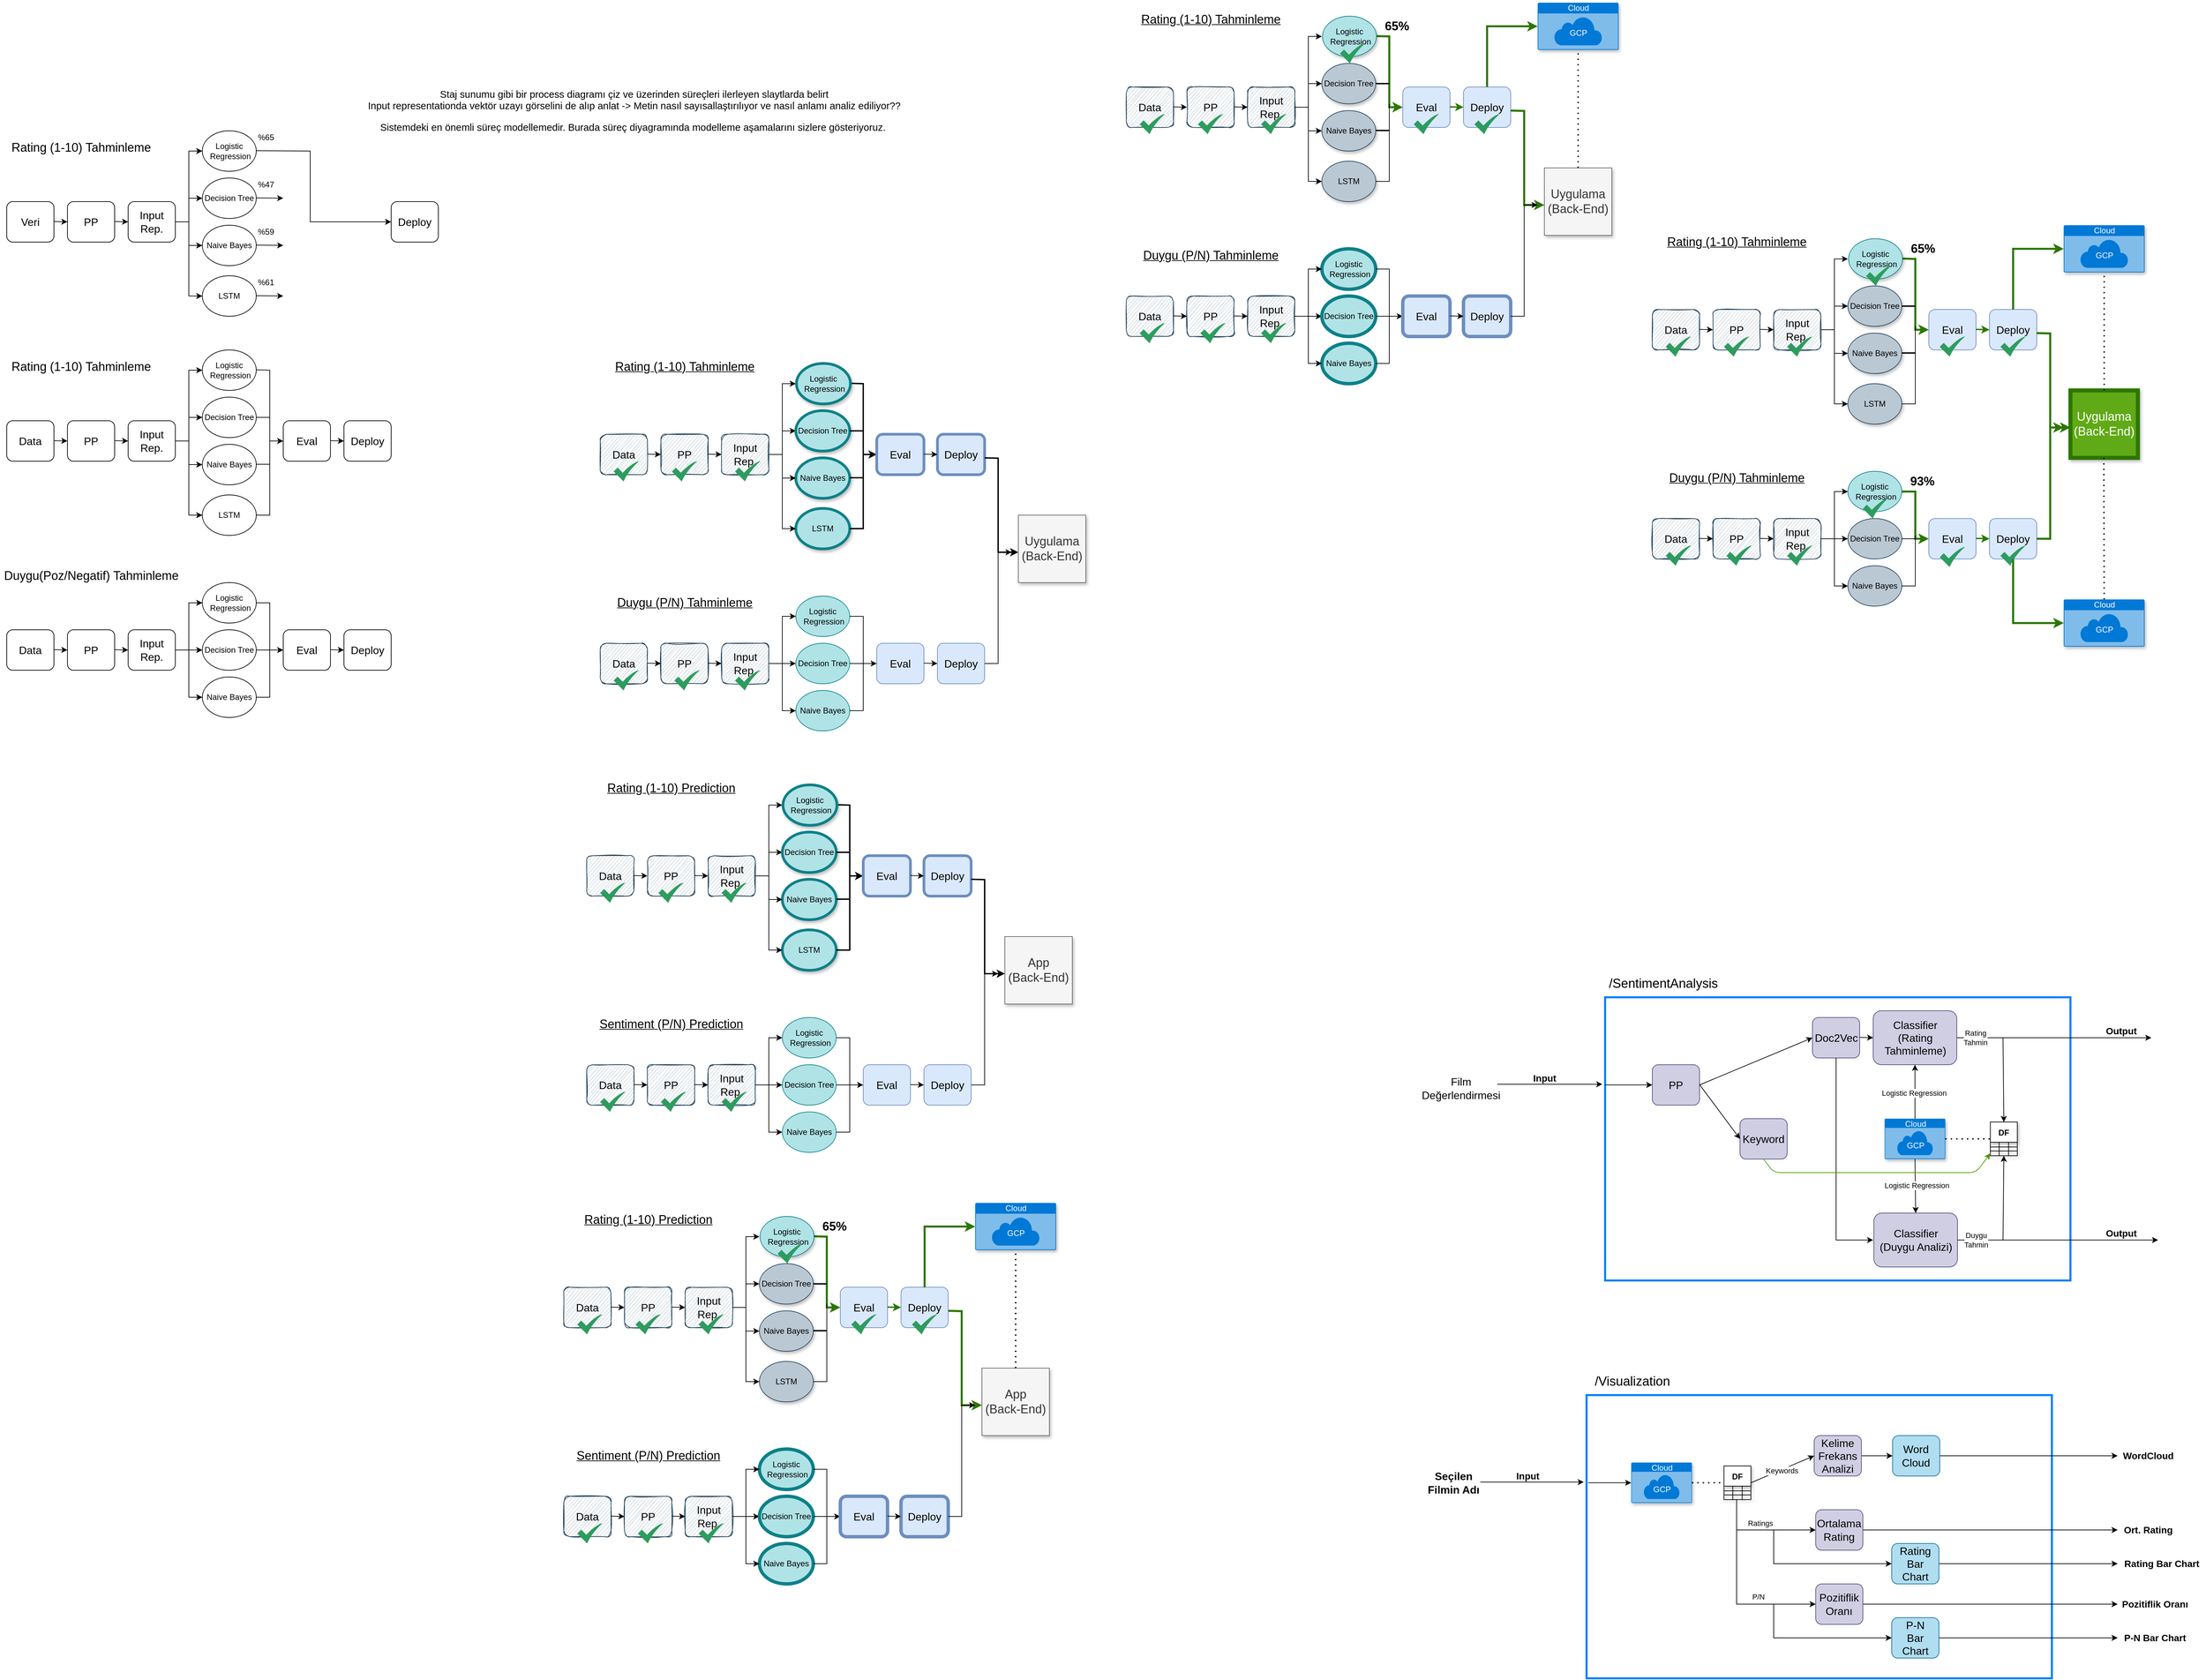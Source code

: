 <mxfile version="14.7.7" type="github">
  <diagram id="WvXEa7AoyDHu58R9hgBR" name="Page-1">
    <mxGraphModel dx="1820" dy="1067" grid="1" gridSize="10" guides="1" tooltips="1" connect="1" arrows="1" fold="1" page="1" pageScale="1" pageWidth="827" pageHeight="1169" math="0" shadow="0">
      <root>
        <mxCell id="0" />
        <mxCell id="1" parent="0" />
        <mxCell id="zAf745h_EL0XXIkWd8x4-1" value="&lt;font size=&quot;3&quot;&gt;Veri&lt;/font&gt;" style="rounded=1;whiteSpace=wrap;html=1;" parent="1" vertex="1">
          <mxGeometry x="30" y="330" width="70" height="60" as="geometry" />
        </mxCell>
        <mxCell id="zAf745h_EL0XXIkWd8x4-2" value="&lt;font size=&quot;3&quot;&gt;PP&lt;/font&gt;" style="rounded=1;whiteSpace=wrap;html=1;" parent="1" vertex="1">
          <mxGeometry x="120" y="330" width="70" height="60" as="geometry" />
        </mxCell>
        <mxCell id="zAf745h_EL0XXIkWd8x4-3" value="&lt;font size=&quot;3&quot;&gt;Input Rep.&lt;/font&gt;" style="rounded=1;whiteSpace=wrap;html=1;" parent="1" vertex="1">
          <mxGeometry x="210" y="330" width="70" height="60" as="geometry" />
        </mxCell>
        <mxCell id="zAf745h_EL0XXIkWd8x4-4" value="&lt;font style=&quot;font-size: 18px&quot;&gt;Rating (1-10) Tahminleme&lt;/font&gt;" style="text;html=1;align=center;verticalAlign=middle;resizable=0;points=[];autosize=1;strokeColor=none;" parent="1" vertex="1">
          <mxGeometry x="30" y="240" width="220" height="20" as="geometry" />
        </mxCell>
        <mxCell id="zAf745h_EL0XXIkWd8x4-6" value="" style="endArrow=classic;html=1;exitX=1;exitY=0.5;exitDx=0;exitDy=0;" parent="1" edge="1">
          <mxGeometry width="50" height="50" relative="1" as="geometry">
            <mxPoint x="190" y="359.5" as="sourcePoint" />
            <mxPoint x="210" y="360" as="targetPoint" />
          </mxGeometry>
        </mxCell>
        <mxCell id="zAf745h_EL0XXIkWd8x4-7" value="" style="endArrow=classic;html=1;exitX=1;exitY=0.5;exitDx=0;exitDy=0;" parent="1" edge="1">
          <mxGeometry width="50" height="50" relative="1" as="geometry">
            <mxPoint x="100" y="359.5" as="sourcePoint" />
            <mxPoint x="120" y="360" as="targetPoint" />
          </mxGeometry>
        </mxCell>
        <mxCell id="zAf745h_EL0XXIkWd8x4-8" value="" style="endArrow=classic;html=1;exitX=1;exitY=0.5;exitDx=0;exitDy=0;entryX=0;entryY=0.5;entryDx=0;entryDy=0;rounded=0;" parent="1" target="zAf745h_EL0XXIkWd8x4-10" edge="1">
          <mxGeometry width="50" height="50" relative="1" as="geometry">
            <mxPoint x="280" y="360" as="sourcePoint" />
            <mxPoint x="320" y="360.5" as="targetPoint" />
            <Array as="points">
              <mxPoint x="300" y="360" />
              <mxPoint x="300" y="325" />
            </Array>
          </mxGeometry>
        </mxCell>
        <mxCell id="zAf745h_EL0XXIkWd8x4-10" value="Decision Tree" style="ellipse;whiteSpace=wrap;html=1;" parent="1" vertex="1">
          <mxGeometry x="320" y="295" width="80" height="60" as="geometry" />
        </mxCell>
        <mxCell id="zAf745h_EL0XXIkWd8x4-11" value="Naive Bayes" style="ellipse;whiteSpace=wrap;html=1;" parent="1" vertex="1">
          <mxGeometry x="320" y="365" width="80" height="60" as="geometry" />
        </mxCell>
        <mxCell id="zAf745h_EL0XXIkWd8x4-12" value="Logistic &amp;nbsp;Regression" style="ellipse;whiteSpace=wrap;html=1;" parent="1" vertex="1">
          <mxGeometry x="320" y="225" width="80" height="60" as="geometry" />
        </mxCell>
        <mxCell id="zAf745h_EL0XXIkWd8x4-13" value="LSTM" style="ellipse;whiteSpace=wrap;html=1;" parent="1" vertex="1">
          <mxGeometry x="320" y="440" width="80" height="60" as="geometry" />
        </mxCell>
        <mxCell id="zAf745h_EL0XXIkWd8x4-14" value="" style="endArrow=classic;html=1;entryX=0;entryY=0.5;entryDx=0;entryDy=0;" parent="1" target="zAf745h_EL0XXIkWd8x4-11" edge="1">
          <mxGeometry width="50" height="50" relative="1" as="geometry">
            <mxPoint x="300" y="395" as="sourcePoint" />
            <mxPoint x="320" y="400" as="targetPoint" />
          </mxGeometry>
        </mxCell>
        <mxCell id="zAf745h_EL0XXIkWd8x4-15" value="" style="endArrow=classic;html=1;entryX=0;entryY=0.5;entryDx=0;entryDy=0;rounded=0;" parent="1" target="zAf745h_EL0XXIkWd8x4-13" edge="1">
          <mxGeometry width="50" height="50" relative="1" as="geometry">
            <mxPoint x="300" y="360" as="sourcePoint" />
            <mxPoint x="330" y="410" as="targetPoint" />
            <Array as="points">
              <mxPoint x="300" y="470" />
            </Array>
          </mxGeometry>
        </mxCell>
        <mxCell id="zAf745h_EL0XXIkWd8x4-16" value="" style="endArrow=classic;html=1;rounded=0;entryX=0;entryY=0.5;entryDx=0;entryDy=0;" parent="1" target="zAf745h_EL0XXIkWd8x4-12" edge="1">
          <mxGeometry width="50" height="50" relative="1" as="geometry">
            <mxPoint x="300" y="360" as="sourcePoint" />
            <mxPoint x="250" y="490" as="targetPoint" />
            <Array as="points">
              <mxPoint x="300" y="255" />
            </Array>
          </mxGeometry>
        </mxCell>
        <mxCell id="zAf745h_EL0XXIkWd8x4-19" value="" style="endArrow=classic;html=1;exitX=1;exitY=0.5;exitDx=0;exitDy=0;entryX=0;entryY=0.5;entryDx=0;entryDy=0;rounded=0;" parent="1" target="zAf745h_EL0XXIkWd8x4-28" edge="1">
          <mxGeometry width="50" height="50" relative="1" as="geometry">
            <mxPoint x="400" y="254.5" as="sourcePoint" />
            <mxPoint x="490" y="255" as="targetPoint" />
            <Array as="points">
              <mxPoint x="480" y="255" />
              <mxPoint x="480" y="360" />
            </Array>
          </mxGeometry>
        </mxCell>
        <mxCell id="zAf745h_EL0XXIkWd8x4-20" value="" style="endArrow=classic;html=1;exitX=1;exitY=0.5;exitDx=0;exitDy=0;" parent="1" edge="1">
          <mxGeometry width="50" height="50" relative="1" as="geometry">
            <mxPoint x="400" y="324.5" as="sourcePoint" />
            <mxPoint x="440" y="325" as="targetPoint" />
          </mxGeometry>
        </mxCell>
        <mxCell id="zAf745h_EL0XXIkWd8x4-21" value="" style="endArrow=classic;html=1;exitX=1;exitY=0.5;exitDx=0;exitDy=0;" parent="1" edge="1">
          <mxGeometry width="50" height="50" relative="1" as="geometry">
            <mxPoint x="400" y="394.5" as="sourcePoint" />
            <mxPoint x="440" y="395" as="targetPoint" />
          </mxGeometry>
        </mxCell>
        <mxCell id="zAf745h_EL0XXIkWd8x4-23" value="" style="endArrow=classic;html=1;exitX=1;exitY=0.5;exitDx=0;exitDy=0;" parent="1" edge="1">
          <mxGeometry width="50" height="50" relative="1" as="geometry">
            <mxPoint x="400" y="469.5" as="sourcePoint" />
            <mxPoint x="440" y="470" as="targetPoint" />
          </mxGeometry>
        </mxCell>
        <mxCell id="zAf745h_EL0XXIkWd8x4-24" value="%65" style="text;html=1;align=center;verticalAlign=middle;resizable=0;points=[];autosize=1;strokeColor=none;" parent="1" vertex="1">
          <mxGeometry x="394" y="225" width="40" height="20" as="geometry" />
        </mxCell>
        <mxCell id="zAf745h_EL0XXIkWd8x4-25" value="%47" style="text;html=1;align=center;verticalAlign=middle;resizable=0;points=[];autosize=1;strokeColor=none;" parent="1" vertex="1">
          <mxGeometry x="394" y="295" width="40" height="20" as="geometry" />
        </mxCell>
        <mxCell id="zAf745h_EL0XXIkWd8x4-26" value="%59" style="text;html=1;align=center;verticalAlign=middle;resizable=0;points=[];autosize=1;strokeColor=none;" parent="1" vertex="1">
          <mxGeometry x="394" y="365" width="40" height="20" as="geometry" />
        </mxCell>
        <mxCell id="zAf745h_EL0XXIkWd8x4-27" value="%61" style="text;html=1;align=center;verticalAlign=middle;resizable=0;points=[];autosize=1;strokeColor=none;" parent="1" vertex="1">
          <mxGeometry x="394" y="440" width="40" height="20" as="geometry" />
        </mxCell>
        <mxCell id="zAf745h_EL0XXIkWd8x4-28" value="&lt;font size=&quot;3&quot;&gt;Deploy&lt;/font&gt;" style="rounded=1;whiteSpace=wrap;html=1;" parent="1" vertex="1">
          <mxGeometry x="600" y="330" width="70" height="60" as="geometry" />
        </mxCell>
        <mxCell id="zAf745h_EL0XXIkWd8x4-29" value="&lt;font size=&quot;3&quot;&gt;Data&lt;/font&gt;" style="rounded=1;whiteSpace=wrap;html=1;" parent="1" vertex="1">
          <mxGeometry x="30" y="655" width="70" height="60" as="geometry" />
        </mxCell>
        <mxCell id="zAf745h_EL0XXIkWd8x4-30" value="&lt;font size=&quot;3&quot;&gt;PP&lt;/font&gt;" style="rounded=1;whiteSpace=wrap;html=1;" parent="1" vertex="1">
          <mxGeometry x="120" y="655" width="70" height="60" as="geometry" />
        </mxCell>
        <mxCell id="zAf745h_EL0XXIkWd8x4-31" value="&lt;font size=&quot;3&quot;&gt;Input Rep.&lt;/font&gt;" style="rounded=1;whiteSpace=wrap;html=1;" parent="1" vertex="1">
          <mxGeometry x="210" y="655" width="70" height="60" as="geometry" />
        </mxCell>
        <mxCell id="zAf745h_EL0XXIkWd8x4-32" value="&lt;font style=&quot;font-size: 18px&quot;&gt;Rating (1-10) Tahminleme&lt;/font&gt;" style="text;html=1;align=center;verticalAlign=middle;resizable=0;points=[];autosize=1;strokeColor=none;" parent="1" vertex="1">
          <mxGeometry x="30" y="565" width="220" height="20" as="geometry" />
        </mxCell>
        <mxCell id="zAf745h_EL0XXIkWd8x4-33" value="" style="endArrow=classic;html=1;exitX=1;exitY=0.5;exitDx=0;exitDy=0;" parent="1" edge="1">
          <mxGeometry width="50" height="50" relative="1" as="geometry">
            <mxPoint x="190" y="684.5" as="sourcePoint" />
            <mxPoint x="210" y="685" as="targetPoint" />
          </mxGeometry>
        </mxCell>
        <mxCell id="zAf745h_EL0XXIkWd8x4-34" value="" style="endArrow=classic;html=1;exitX=1;exitY=0.5;exitDx=0;exitDy=0;" parent="1" edge="1">
          <mxGeometry width="50" height="50" relative="1" as="geometry">
            <mxPoint x="100" y="684.5" as="sourcePoint" />
            <mxPoint x="120" y="685" as="targetPoint" />
          </mxGeometry>
        </mxCell>
        <mxCell id="zAf745h_EL0XXIkWd8x4-35" value="" style="endArrow=classic;html=1;exitX=1;exitY=0.5;exitDx=0;exitDy=0;entryX=0;entryY=0.5;entryDx=0;entryDy=0;rounded=0;" parent="1" target="zAf745h_EL0XXIkWd8x4-36" edge="1">
          <mxGeometry width="50" height="50" relative="1" as="geometry">
            <mxPoint x="280" y="685" as="sourcePoint" />
            <mxPoint x="320" y="685.5" as="targetPoint" />
            <Array as="points">
              <mxPoint x="300" y="685" />
              <mxPoint x="300" y="650" />
            </Array>
          </mxGeometry>
        </mxCell>
        <mxCell id="zAf745h_EL0XXIkWd8x4-36" value="Decision Tree" style="ellipse;whiteSpace=wrap;html=1;" parent="1" vertex="1">
          <mxGeometry x="320" y="620" width="80" height="60" as="geometry" />
        </mxCell>
        <mxCell id="zAf745h_EL0XXIkWd8x4-37" value="Naive Bayes" style="ellipse;whiteSpace=wrap;html=1;" parent="1" vertex="1">
          <mxGeometry x="320" y="690" width="80" height="60" as="geometry" />
        </mxCell>
        <mxCell id="zAf745h_EL0XXIkWd8x4-38" value="Logistic &amp;nbsp;Regression" style="ellipse;whiteSpace=wrap;html=1;" parent="1" vertex="1">
          <mxGeometry x="320" y="550" width="80" height="60" as="geometry" />
        </mxCell>
        <mxCell id="zAf745h_EL0XXIkWd8x4-39" value="LSTM" style="ellipse;whiteSpace=wrap;html=1;" parent="1" vertex="1">
          <mxGeometry x="320" y="765" width="80" height="60" as="geometry" />
        </mxCell>
        <mxCell id="zAf745h_EL0XXIkWd8x4-40" value="" style="endArrow=classic;html=1;entryX=0;entryY=0.5;entryDx=0;entryDy=0;" parent="1" target="zAf745h_EL0XXIkWd8x4-37" edge="1">
          <mxGeometry width="50" height="50" relative="1" as="geometry">
            <mxPoint x="300" y="720" as="sourcePoint" />
            <mxPoint x="320" y="725" as="targetPoint" />
          </mxGeometry>
        </mxCell>
        <mxCell id="zAf745h_EL0XXIkWd8x4-41" value="" style="endArrow=classic;html=1;entryX=0;entryY=0.5;entryDx=0;entryDy=0;rounded=0;" parent="1" target="zAf745h_EL0XXIkWd8x4-39" edge="1">
          <mxGeometry width="50" height="50" relative="1" as="geometry">
            <mxPoint x="300" y="685" as="sourcePoint" />
            <mxPoint x="330" y="735" as="targetPoint" />
            <Array as="points">
              <mxPoint x="300" y="795" />
            </Array>
          </mxGeometry>
        </mxCell>
        <mxCell id="zAf745h_EL0XXIkWd8x4-42" value="" style="endArrow=classic;html=1;rounded=0;entryX=0;entryY=0.5;entryDx=0;entryDy=0;" parent="1" target="zAf745h_EL0XXIkWd8x4-38" edge="1">
          <mxGeometry width="50" height="50" relative="1" as="geometry">
            <mxPoint x="300" y="685" as="sourcePoint" />
            <mxPoint x="250" y="815" as="targetPoint" />
            <Array as="points">
              <mxPoint x="300" y="580" />
            </Array>
          </mxGeometry>
        </mxCell>
        <mxCell id="zAf745h_EL0XXIkWd8x4-43" value="" style="endArrow=classic;html=1;exitX=1;exitY=0.5;exitDx=0;exitDy=0;entryX=0;entryY=0.5;entryDx=0;entryDy=0;rounded=0;" parent="1" target="zAf745h_EL0XXIkWd8x4-51" edge="1">
          <mxGeometry width="50" height="50" relative="1" as="geometry">
            <mxPoint x="400" y="579.5" as="sourcePoint" />
            <mxPoint x="490" y="580" as="targetPoint" />
            <Array as="points">
              <mxPoint x="420" y="580" />
              <mxPoint x="420" y="640" />
              <mxPoint x="420" y="685" />
            </Array>
          </mxGeometry>
        </mxCell>
        <mxCell id="zAf745h_EL0XXIkWd8x4-51" value="&lt;font size=&quot;3&quot;&gt;Eval&lt;/font&gt;" style="rounded=1;whiteSpace=wrap;html=1;" parent="1" vertex="1">
          <mxGeometry x="440" y="655" width="70" height="60" as="geometry" />
        </mxCell>
        <mxCell id="zAf745h_EL0XXIkWd8x4-53" value="" style="endArrow=none;html=1;exitX=1;exitY=0.5;exitDx=0;exitDy=0;" parent="1" source="zAf745h_EL0XXIkWd8x4-36" edge="1">
          <mxGeometry width="50" height="50" relative="1" as="geometry">
            <mxPoint x="390" y="670" as="sourcePoint" />
            <mxPoint x="420" y="650" as="targetPoint" />
          </mxGeometry>
        </mxCell>
        <mxCell id="zAf745h_EL0XXIkWd8x4-55" value="" style="endArrow=none;html=1;exitX=1;exitY=0.5;exitDx=0;exitDy=0;rounded=0;" parent="1" source="zAf745h_EL0XXIkWd8x4-39" edge="1">
          <mxGeometry width="50" height="50" relative="1" as="geometry">
            <mxPoint x="390" y="670" as="sourcePoint" />
            <mxPoint x="420" y="680" as="targetPoint" />
            <Array as="points">
              <mxPoint x="420" y="795" />
            </Array>
          </mxGeometry>
        </mxCell>
        <mxCell id="zAf745h_EL0XXIkWd8x4-56" value="" style="endArrow=none;html=1;exitX=1;exitY=0.5;exitDx=0;exitDy=0;" parent="1" edge="1">
          <mxGeometry width="50" height="50" relative="1" as="geometry">
            <mxPoint x="400" y="719.5" as="sourcePoint" />
            <mxPoint x="420" y="719.5" as="targetPoint" />
          </mxGeometry>
        </mxCell>
        <mxCell id="zAf745h_EL0XXIkWd8x4-57" value="&lt;font size=&quot;3&quot;&gt;Deploy&lt;/font&gt;" style="rounded=1;whiteSpace=wrap;html=1;" parent="1" vertex="1">
          <mxGeometry x="530" y="655" width="70" height="60" as="geometry" />
        </mxCell>
        <mxCell id="zAf745h_EL0XXIkWd8x4-58" value="" style="endArrow=classic;html=1;exitX=1;exitY=0.5;exitDx=0;exitDy=0;" parent="1" edge="1">
          <mxGeometry width="50" height="50" relative="1" as="geometry">
            <mxPoint x="510" y="684.5" as="sourcePoint" />
            <mxPoint x="530" y="685" as="targetPoint" />
          </mxGeometry>
        </mxCell>
        <mxCell id="zAf745h_EL0XXIkWd8x4-59" value="&lt;font size=&quot;3&quot;&gt;Data&lt;/font&gt;" style="rounded=1;whiteSpace=wrap;html=1;" parent="1" vertex="1">
          <mxGeometry x="30" y="965" width="70" height="60" as="geometry" />
        </mxCell>
        <mxCell id="zAf745h_EL0XXIkWd8x4-60" value="&lt;font size=&quot;3&quot;&gt;PP&lt;/font&gt;" style="rounded=1;whiteSpace=wrap;html=1;" parent="1" vertex="1">
          <mxGeometry x="120" y="965" width="70" height="60" as="geometry" />
        </mxCell>
        <mxCell id="zAf745h_EL0XXIkWd8x4-61" value="&lt;font size=&quot;3&quot;&gt;Input Rep.&lt;/font&gt;" style="rounded=1;whiteSpace=wrap;html=1;" parent="1" vertex="1">
          <mxGeometry x="210" y="965" width="70" height="60" as="geometry" />
        </mxCell>
        <mxCell id="zAf745h_EL0XXIkWd8x4-62" value="&lt;font style=&quot;font-size: 18px&quot;&gt;Duygu(Poz/Negatif) Tahminleme&lt;/font&gt;" style="text;html=1;align=center;verticalAlign=middle;resizable=0;points=[];autosize=1;strokeColor=none;" parent="1" vertex="1">
          <mxGeometry x="20" y="875" width="270" height="20" as="geometry" />
        </mxCell>
        <mxCell id="zAf745h_EL0XXIkWd8x4-63" value="" style="endArrow=classic;html=1;exitX=1;exitY=0.5;exitDx=0;exitDy=0;" parent="1" edge="1">
          <mxGeometry width="50" height="50" relative="1" as="geometry">
            <mxPoint x="190" y="994.5" as="sourcePoint" />
            <mxPoint x="210" y="995" as="targetPoint" />
          </mxGeometry>
        </mxCell>
        <mxCell id="zAf745h_EL0XXIkWd8x4-64" value="" style="endArrow=classic;html=1;exitX=1;exitY=0.5;exitDx=0;exitDy=0;" parent="1" edge="1">
          <mxGeometry width="50" height="50" relative="1" as="geometry">
            <mxPoint x="100" y="994.5" as="sourcePoint" />
            <mxPoint x="120" y="995" as="targetPoint" />
          </mxGeometry>
        </mxCell>
        <mxCell id="zAf745h_EL0XXIkWd8x4-65" value="" style="endArrow=classic;html=1;exitX=1;exitY=0.5;exitDx=0;exitDy=0;entryX=0;entryY=0.5;entryDx=0;entryDy=0;rounded=0;" parent="1" target="zAf745h_EL0XXIkWd8x4-66" edge="1">
          <mxGeometry width="50" height="50" relative="1" as="geometry">
            <mxPoint x="280" y="995" as="sourcePoint" />
            <mxPoint x="320" y="995.5" as="targetPoint" />
            <Array as="points">
              <mxPoint x="300" y="995" />
            </Array>
          </mxGeometry>
        </mxCell>
        <mxCell id="zAf745h_EL0XXIkWd8x4-66" value="Decision Tree" style="ellipse;whiteSpace=wrap;html=1;" parent="1" vertex="1">
          <mxGeometry x="320" y="965" width="80" height="60" as="geometry" />
        </mxCell>
        <mxCell id="zAf745h_EL0XXIkWd8x4-67" value="Naive Bayes" style="ellipse;whiteSpace=wrap;html=1;" parent="1" vertex="1">
          <mxGeometry x="320" y="1035" width="80" height="60" as="geometry" />
        </mxCell>
        <mxCell id="zAf745h_EL0XXIkWd8x4-68" value="Logistic &amp;nbsp;Regression" style="ellipse;whiteSpace=wrap;html=1;" parent="1" vertex="1">
          <mxGeometry x="320" y="895" width="80" height="60" as="geometry" />
        </mxCell>
        <mxCell id="zAf745h_EL0XXIkWd8x4-70" value="" style="endArrow=classic;html=1;entryX=0;entryY=0.5;entryDx=0;entryDy=0;rounded=0;" parent="1" target="zAf745h_EL0XXIkWd8x4-67" edge="1">
          <mxGeometry width="50" height="50" relative="1" as="geometry">
            <mxPoint x="300" y="990" as="sourcePoint" />
            <mxPoint x="320" y="1035" as="targetPoint" />
            <Array as="points">
              <mxPoint x="300" y="1065" />
            </Array>
          </mxGeometry>
        </mxCell>
        <mxCell id="zAf745h_EL0XXIkWd8x4-72" value="" style="endArrow=classic;html=1;rounded=0;entryX=0;entryY=0.5;entryDx=0;entryDy=0;" parent="1" target="zAf745h_EL0XXIkWd8x4-68" edge="1">
          <mxGeometry width="50" height="50" relative="1" as="geometry">
            <mxPoint x="300" y="995" as="sourcePoint" />
            <mxPoint x="250" y="1125" as="targetPoint" />
            <Array as="points">
              <mxPoint x="300" y="925" />
            </Array>
          </mxGeometry>
        </mxCell>
        <mxCell id="zAf745h_EL0XXIkWd8x4-73" value="" style="endArrow=classic;html=1;exitX=1;exitY=0.5;exitDx=0;exitDy=0;entryX=0;entryY=0.5;entryDx=0;entryDy=0;rounded=0;" parent="1" source="zAf745h_EL0XXIkWd8x4-68" target="zAf745h_EL0XXIkWd8x4-74" edge="1">
          <mxGeometry width="50" height="50" relative="1" as="geometry">
            <mxPoint x="400" y="889.5" as="sourcePoint" />
            <mxPoint x="490" y="890" as="targetPoint" />
            <Array as="points">
              <mxPoint x="420" y="925" />
              <mxPoint x="420" y="995" />
            </Array>
          </mxGeometry>
        </mxCell>
        <mxCell id="zAf745h_EL0XXIkWd8x4-74" value="&lt;font size=&quot;3&quot;&gt;Eval&lt;/font&gt;" style="rounded=1;whiteSpace=wrap;html=1;" parent="1" vertex="1">
          <mxGeometry x="440" y="965" width="70" height="60" as="geometry" />
        </mxCell>
        <mxCell id="zAf745h_EL0XXIkWd8x4-75" value="" style="endArrow=none;html=1;exitX=1;exitY=0.5;exitDx=0;exitDy=0;" parent="1" source="zAf745h_EL0XXIkWd8x4-66" edge="1">
          <mxGeometry width="50" height="50" relative="1" as="geometry">
            <mxPoint x="390" y="980" as="sourcePoint" />
            <mxPoint x="420" y="995" as="targetPoint" />
          </mxGeometry>
        </mxCell>
        <mxCell id="zAf745h_EL0XXIkWd8x4-77" value="" style="endArrow=none;html=1;exitX=1;exitY=0.5;exitDx=0;exitDy=0;rounded=0;" parent="1" source="zAf745h_EL0XXIkWd8x4-67" edge="1">
          <mxGeometry width="50" height="50" relative="1" as="geometry">
            <mxPoint x="400" y="1029.5" as="sourcePoint" />
            <mxPoint x="420" y="990" as="targetPoint" />
            <Array as="points">
              <mxPoint x="420" y="1065" />
            </Array>
          </mxGeometry>
        </mxCell>
        <mxCell id="zAf745h_EL0XXIkWd8x4-78" value="&lt;font size=&quot;3&quot;&gt;Deploy&lt;/font&gt;" style="rounded=1;whiteSpace=wrap;html=1;" parent="1" vertex="1">
          <mxGeometry x="530" y="965" width="70" height="60" as="geometry" />
        </mxCell>
        <mxCell id="zAf745h_EL0XXIkWd8x4-79" value="" style="endArrow=classic;html=1;exitX=1;exitY=0.5;exitDx=0;exitDy=0;" parent="1" edge="1">
          <mxGeometry width="50" height="50" relative="1" as="geometry">
            <mxPoint x="510" y="994.5" as="sourcePoint" />
            <mxPoint x="530" y="995" as="targetPoint" />
          </mxGeometry>
        </mxCell>
        <mxCell id="zAf745h_EL0XXIkWd8x4-80" value="&lt;font size=&quot;3&quot;&gt;Data&lt;/font&gt;" style="rounded=1;whiteSpace=wrap;html=1;fillColor=#bac8d3;sketch=1;strokeColor=#23445d;" parent="1" vertex="1">
          <mxGeometry x="910" y="675" width="70" height="60" as="geometry" />
        </mxCell>
        <mxCell id="zAf745h_EL0XXIkWd8x4-81" value="&lt;font size=&quot;3&quot;&gt;PP&lt;/font&gt;" style="rounded=1;whiteSpace=wrap;html=1;fillColor=#bac8d3;strokeColor=#23445d;sketch=1;" parent="1" vertex="1">
          <mxGeometry x="1000" y="675" width="70" height="60" as="geometry" />
        </mxCell>
        <mxCell id="zAf745h_EL0XXIkWd8x4-82" value="&lt;font size=&quot;3&quot;&gt;Input Rep.&lt;/font&gt;" style="rounded=1;whiteSpace=wrap;html=1;fillColor=#bac8d3;strokeColor=#23445d;shadow=0;sketch=1;" parent="1" vertex="1">
          <mxGeometry x="1090" y="675" width="70" height="60" as="geometry" />
        </mxCell>
        <mxCell id="zAf745h_EL0XXIkWd8x4-83" value="&lt;font style=&quot;font-size: 18px&quot;&gt;&lt;u&gt;Rating (1-10) Tahminleme&lt;/u&gt;&lt;/font&gt;" style="text;html=1;align=center;verticalAlign=middle;resizable=0;points=[];autosize=1;strokeColor=none;" parent="1" vertex="1">
          <mxGeometry x="925" y="565" width="220" height="20" as="geometry" />
        </mxCell>
        <mxCell id="zAf745h_EL0XXIkWd8x4-84" value="" style="endArrow=classic;html=1;exitX=1;exitY=0.5;exitDx=0;exitDy=0;" parent="1" edge="1">
          <mxGeometry width="50" height="50" relative="1" as="geometry">
            <mxPoint x="1070" y="704.5" as="sourcePoint" />
            <mxPoint x="1090" y="705" as="targetPoint" />
          </mxGeometry>
        </mxCell>
        <mxCell id="zAf745h_EL0XXIkWd8x4-85" value="" style="endArrow=classic;html=1;exitX=1;exitY=0.5;exitDx=0;exitDy=0;" parent="1" edge="1">
          <mxGeometry width="50" height="50" relative="1" as="geometry">
            <mxPoint x="980" y="704.5" as="sourcePoint" />
            <mxPoint x="1000" y="705" as="targetPoint" />
          </mxGeometry>
        </mxCell>
        <mxCell id="zAf745h_EL0XXIkWd8x4-86" value="" style="endArrow=classic;html=1;exitX=1;exitY=0.5;exitDx=0;exitDy=0;entryX=0;entryY=0.5;entryDx=0;entryDy=0;rounded=0;" parent="1" target="zAf745h_EL0XXIkWd8x4-87" edge="1">
          <mxGeometry width="50" height="50" relative="1" as="geometry">
            <mxPoint x="1160" y="705" as="sourcePoint" />
            <mxPoint x="1200" y="705.5" as="targetPoint" />
            <Array as="points">
              <mxPoint x="1180" y="705" />
              <mxPoint x="1180" y="670" />
            </Array>
          </mxGeometry>
        </mxCell>
        <mxCell id="zAf745h_EL0XXIkWd8x4-87" value="Decision Tree" style="ellipse;whiteSpace=wrap;html=1;fillColor=#b0e3e6;strokeColor=#0e8088;shadow=1;strokeWidth=4;perimeterSpacing=0;" parent="1" vertex="1">
          <mxGeometry x="1200" y="640" width="80" height="60" as="geometry" />
        </mxCell>
        <mxCell id="zAf745h_EL0XXIkWd8x4-88" value="Naive Bayes" style="ellipse;whiteSpace=wrap;html=1;fillColor=#b0e3e6;strokeColor=#0e8088;shadow=1;strokeWidth=4;perimeterSpacing=0;" parent="1" vertex="1">
          <mxGeometry x="1200" y="710" width="80" height="60" as="geometry" />
        </mxCell>
        <mxCell id="zAf745h_EL0XXIkWd8x4-89" value="LSTM" style="ellipse;whiteSpace=wrap;html=1;fillColor=#b0e3e6;strokeColor=#0e8088;shadow=1;strokeWidth=4;perimeterSpacing=0;" parent="1" vertex="1">
          <mxGeometry x="1200" y="785" width="80" height="60" as="geometry" />
        </mxCell>
        <mxCell id="zAf745h_EL0XXIkWd8x4-90" value="" style="endArrow=classic;html=1;entryX=0;entryY=0.5;entryDx=0;entryDy=0;" parent="1" target="zAf745h_EL0XXIkWd8x4-88" edge="1">
          <mxGeometry width="50" height="50" relative="1" as="geometry">
            <mxPoint x="1180" y="740" as="sourcePoint" />
            <mxPoint x="1200" y="745" as="targetPoint" />
          </mxGeometry>
        </mxCell>
        <mxCell id="zAf745h_EL0XXIkWd8x4-91" value="" style="endArrow=classic;html=1;entryX=0;entryY=0.5;entryDx=0;entryDy=0;rounded=0;" parent="1" target="zAf745h_EL0XXIkWd8x4-89" edge="1">
          <mxGeometry width="50" height="50" relative="1" as="geometry">
            <mxPoint x="1180" y="705" as="sourcePoint" />
            <mxPoint x="1210" y="755" as="targetPoint" />
            <Array as="points">
              <mxPoint x="1180" y="815" />
            </Array>
          </mxGeometry>
        </mxCell>
        <mxCell id="zAf745h_EL0XXIkWd8x4-92" value="" style="endArrow=classic;html=1;rounded=0;entryX=0;entryY=0.5;entryDx=0;entryDy=0;" parent="1" edge="1">
          <mxGeometry width="50" height="50" relative="1" as="geometry">
            <mxPoint x="1180" y="705" as="sourcePoint" />
            <mxPoint x="1200" y="600" as="targetPoint" />
            <Array as="points">
              <mxPoint x="1180" y="600" />
            </Array>
          </mxGeometry>
        </mxCell>
        <mxCell id="zAf745h_EL0XXIkWd8x4-93" value="" style="endArrow=classic;html=1;exitX=1;exitY=0.5;exitDx=0;exitDy=0;entryX=0;entryY=0.5;entryDx=0;entryDy=0;rounded=0;strokeWidth=2;" parent="1" target="zAf745h_EL0XXIkWd8x4-94" edge="1">
          <mxGeometry width="50" height="50" relative="1" as="geometry">
            <mxPoint x="1280" y="599.5" as="sourcePoint" />
            <mxPoint x="1370" y="600" as="targetPoint" />
            <Array as="points">
              <mxPoint x="1300" y="600" />
              <mxPoint x="1300" y="660" />
              <mxPoint x="1300" y="705" />
            </Array>
          </mxGeometry>
        </mxCell>
        <mxCell id="zAf745h_EL0XXIkWd8x4-94" value="&lt;font size=&quot;3&quot;&gt;Eval&lt;/font&gt;" style="rounded=1;whiteSpace=wrap;html=1;fillColor=#dae8fc;strokeColor=#6c8ebf;strokeWidth=4;" parent="1" vertex="1">
          <mxGeometry x="1320" y="675" width="70" height="60" as="geometry" />
        </mxCell>
        <mxCell id="zAf745h_EL0XXIkWd8x4-95" value="" style="endArrow=none;html=1;exitX=1;exitY=0.5;exitDx=0;exitDy=0;strokeWidth=2;" parent="1" source="zAf745h_EL0XXIkWd8x4-87" edge="1">
          <mxGeometry width="50" height="50" relative="1" as="geometry">
            <mxPoint x="1270" y="690" as="sourcePoint" />
            <mxPoint x="1300" y="670" as="targetPoint" />
          </mxGeometry>
        </mxCell>
        <mxCell id="zAf745h_EL0XXIkWd8x4-96" value="" style="endArrow=none;html=1;exitX=1;exitY=0.5;exitDx=0;exitDy=0;rounded=0;strokeWidth=2;" parent="1" source="zAf745h_EL0XXIkWd8x4-89" edge="1">
          <mxGeometry width="50" height="50" relative="1" as="geometry">
            <mxPoint x="1270" y="690" as="sourcePoint" />
            <mxPoint x="1300" y="700" as="targetPoint" />
            <Array as="points">
              <mxPoint x="1300" y="815" />
            </Array>
          </mxGeometry>
        </mxCell>
        <mxCell id="zAf745h_EL0XXIkWd8x4-97" value="" style="endArrow=none;html=1;exitX=1;exitY=0.5;exitDx=0;exitDy=0;strokeWidth=2;" parent="1" edge="1">
          <mxGeometry width="50" height="50" relative="1" as="geometry">
            <mxPoint x="1280" y="739.5" as="sourcePoint" />
            <mxPoint x="1300" y="739.5" as="targetPoint" />
          </mxGeometry>
        </mxCell>
        <mxCell id="zAf745h_EL0XXIkWd8x4-98" value="&lt;font size=&quot;3&quot;&gt;Deploy&lt;/font&gt;" style="rounded=1;whiteSpace=wrap;html=1;fillColor=#dae8fc;strokeColor=#6c8ebf;strokeWidth=4;" parent="1" vertex="1">
          <mxGeometry x="1410" y="675" width="70" height="60" as="geometry" />
        </mxCell>
        <mxCell id="zAf745h_EL0XXIkWd8x4-99" value="" style="endArrow=classic;html=1;exitX=1;exitY=0.5;exitDx=0;exitDy=0;" parent="1" edge="1">
          <mxGeometry width="50" height="50" relative="1" as="geometry">
            <mxPoint x="1390" y="704.5" as="sourcePoint" />
            <mxPoint x="1410" y="705" as="targetPoint" />
          </mxGeometry>
        </mxCell>
        <mxCell id="zAf745h_EL0XXIkWd8x4-100" value="&lt;font size=&quot;3&quot;&gt;Data&lt;/font&gt;" style="rounded=1;whiteSpace=wrap;html=1;fillColor=#bac8d3;strokeColor=#23445d;shadow=0;sketch=1;" parent="1" vertex="1">
          <mxGeometry x="910" y="985" width="70" height="60" as="geometry" />
        </mxCell>
        <mxCell id="zAf745h_EL0XXIkWd8x4-101" value="&lt;font size=&quot;3&quot;&gt;PP&lt;/font&gt;" style="rounded=1;whiteSpace=wrap;html=1;fillColor=#bac8d3;strokeColor=#23445d;shadow=0;sketch=1;" parent="1" vertex="1">
          <mxGeometry x="1000" y="985" width="70" height="60" as="geometry" />
        </mxCell>
        <mxCell id="zAf745h_EL0XXIkWd8x4-102" value="&lt;font size=&quot;3&quot;&gt;Input Rep.&lt;/font&gt;" style="rounded=1;whiteSpace=wrap;html=1;fillColor=#bac8d3;strokeColor=#23445d;shadow=0;sketch=1;" parent="1" vertex="1">
          <mxGeometry x="1090" y="985" width="70" height="60" as="geometry" />
        </mxCell>
        <mxCell id="zAf745h_EL0XXIkWd8x4-103" value="&lt;font style=&quot;font-size: 18px&quot;&gt;&lt;u&gt;Duygu (P/N) Tahminleme&lt;/u&gt;&lt;/font&gt;" style="text;html=1;align=center;verticalAlign=middle;resizable=0;points=[];autosize=1;strokeColor=none;" parent="1" vertex="1">
          <mxGeometry x="930" y="915" width="210" height="20" as="geometry" />
        </mxCell>
        <mxCell id="zAf745h_EL0XXIkWd8x4-104" value="" style="endArrow=classic;html=1;exitX=1;exitY=0.5;exitDx=0;exitDy=0;" parent="1" edge="1">
          <mxGeometry width="50" height="50" relative="1" as="geometry">
            <mxPoint x="1070" y="1014.5" as="sourcePoint" />
            <mxPoint x="1090" y="1015" as="targetPoint" />
          </mxGeometry>
        </mxCell>
        <mxCell id="zAf745h_EL0XXIkWd8x4-105" value="" style="endArrow=classic;html=1;exitX=1;exitY=0.5;exitDx=0;exitDy=0;" parent="1" edge="1">
          <mxGeometry width="50" height="50" relative="1" as="geometry">
            <mxPoint x="980" y="1014.5" as="sourcePoint" />
            <mxPoint x="1000" y="1015" as="targetPoint" />
          </mxGeometry>
        </mxCell>
        <mxCell id="zAf745h_EL0XXIkWd8x4-106" value="" style="endArrow=classic;html=1;exitX=1;exitY=0.5;exitDx=0;exitDy=0;entryX=0;entryY=0.5;entryDx=0;entryDy=0;rounded=0;" parent="1" target="zAf745h_EL0XXIkWd8x4-107" edge="1">
          <mxGeometry width="50" height="50" relative="1" as="geometry">
            <mxPoint x="1160" y="1015" as="sourcePoint" />
            <mxPoint x="1200" y="1015.5" as="targetPoint" />
            <Array as="points">
              <mxPoint x="1180" y="1015" />
            </Array>
          </mxGeometry>
        </mxCell>
        <mxCell id="zAf745h_EL0XXIkWd8x4-107" value="Decision Tree" style="ellipse;whiteSpace=wrap;html=1;fillColor=#b0e3e6;strokeColor=#0e8088;" parent="1" vertex="1">
          <mxGeometry x="1200" y="985" width="80" height="60" as="geometry" />
        </mxCell>
        <mxCell id="zAf745h_EL0XXIkWd8x4-108" value="Naive Bayes" style="ellipse;whiteSpace=wrap;html=1;fillColor=#b0e3e6;strokeColor=#0e8088;" parent="1" vertex="1">
          <mxGeometry x="1200" y="1055" width="80" height="60" as="geometry" />
        </mxCell>
        <mxCell id="zAf745h_EL0XXIkWd8x4-109" value="Logistic &amp;nbsp;Regression" style="ellipse;whiteSpace=wrap;html=1;fillColor=#b0e3e6;strokeColor=#0e8088;" parent="1" vertex="1">
          <mxGeometry x="1200" y="915" width="80" height="60" as="geometry" />
        </mxCell>
        <mxCell id="zAf745h_EL0XXIkWd8x4-110" value="" style="endArrow=classic;html=1;entryX=0;entryY=0.5;entryDx=0;entryDy=0;rounded=0;" parent="1" target="zAf745h_EL0XXIkWd8x4-108" edge="1">
          <mxGeometry width="50" height="50" relative="1" as="geometry">
            <mxPoint x="1180" y="1010" as="sourcePoint" />
            <mxPoint x="1200" y="1055" as="targetPoint" />
            <Array as="points">
              <mxPoint x="1180" y="1085" />
            </Array>
          </mxGeometry>
        </mxCell>
        <mxCell id="zAf745h_EL0XXIkWd8x4-111" value="" style="endArrow=classic;html=1;rounded=0;entryX=0;entryY=0.5;entryDx=0;entryDy=0;" parent="1" target="zAf745h_EL0XXIkWd8x4-109" edge="1">
          <mxGeometry width="50" height="50" relative="1" as="geometry">
            <mxPoint x="1180" y="1015" as="sourcePoint" />
            <mxPoint x="1130" y="1145" as="targetPoint" />
            <Array as="points">
              <mxPoint x="1180" y="945" />
            </Array>
          </mxGeometry>
        </mxCell>
        <mxCell id="zAf745h_EL0XXIkWd8x4-112" value="" style="endArrow=classic;html=1;exitX=1;exitY=0.5;exitDx=0;exitDy=0;entryX=0;entryY=0.5;entryDx=0;entryDy=0;rounded=0;" parent="1" source="zAf745h_EL0XXIkWd8x4-109" target="zAf745h_EL0XXIkWd8x4-113" edge="1">
          <mxGeometry width="50" height="50" relative="1" as="geometry">
            <mxPoint x="1280" y="909.5" as="sourcePoint" />
            <mxPoint x="1370" y="910" as="targetPoint" />
            <Array as="points">
              <mxPoint x="1300" y="945" />
              <mxPoint x="1300" y="1015" />
            </Array>
          </mxGeometry>
        </mxCell>
        <mxCell id="zAf745h_EL0XXIkWd8x4-113" value="&lt;font size=&quot;3&quot;&gt;Eval&lt;/font&gt;" style="rounded=1;whiteSpace=wrap;html=1;fillColor=#dae8fc;strokeColor=#6c8ebf;" parent="1" vertex="1">
          <mxGeometry x="1320" y="985" width="70" height="60" as="geometry" />
        </mxCell>
        <mxCell id="zAf745h_EL0XXIkWd8x4-114" value="" style="endArrow=none;html=1;exitX=1;exitY=0.5;exitDx=0;exitDy=0;" parent="1" source="zAf745h_EL0XXIkWd8x4-107" edge="1">
          <mxGeometry width="50" height="50" relative="1" as="geometry">
            <mxPoint x="1270" y="1000" as="sourcePoint" />
            <mxPoint x="1300" y="1015" as="targetPoint" />
          </mxGeometry>
        </mxCell>
        <mxCell id="zAf745h_EL0XXIkWd8x4-115" value="" style="endArrow=none;html=1;exitX=1;exitY=0.5;exitDx=0;exitDy=0;rounded=0;" parent="1" source="zAf745h_EL0XXIkWd8x4-108" edge="1">
          <mxGeometry width="50" height="50" relative="1" as="geometry">
            <mxPoint x="1280" y="1049.5" as="sourcePoint" />
            <mxPoint x="1300" y="1010" as="targetPoint" />
            <Array as="points">
              <mxPoint x="1300" y="1085" />
            </Array>
          </mxGeometry>
        </mxCell>
        <mxCell id="zAf745h_EL0XXIkWd8x4-116" value="&lt;font size=&quot;3&quot;&gt;Deploy&lt;/font&gt;" style="rounded=1;whiteSpace=wrap;html=1;fillColor=#dae8fc;strokeColor=#6c8ebf;" parent="1" vertex="1">
          <mxGeometry x="1410" y="985" width="70" height="60" as="geometry" />
        </mxCell>
        <mxCell id="zAf745h_EL0XXIkWd8x4-117" value="" style="endArrow=classic;html=1;exitX=1;exitY=0.5;exitDx=0;exitDy=0;" parent="1" edge="1">
          <mxGeometry width="50" height="50" relative="1" as="geometry">
            <mxPoint x="1390" y="1014.5" as="sourcePoint" />
            <mxPoint x="1410" y="1015" as="targetPoint" />
          </mxGeometry>
        </mxCell>
        <mxCell id="zAf745h_EL0XXIkWd8x4-118" value="Logistic &amp;nbsp;Regression" style="ellipse;whiteSpace=wrap;html=1;fillColor=#b0e3e6;strokeColor=#0e8088;shadow=1;strokeWidth=4;perimeterSpacing=0;" parent="1" vertex="1">
          <mxGeometry x="1201" y="570" width="80" height="60" as="geometry" />
        </mxCell>
        <mxCell id="zAf745h_EL0XXIkWd8x4-119" value="" style="endArrow=classic;html=1;exitX=1;exitY=0.5;exitDx=0;exitDy=0;rounded=0;strokeWidth=2;" parent="1" edge="1">
          <mxGeometry width="50" height="50" relative="1" as="geometry">
            <mxPoint x="1480" y="710" as="sourcePoint" />
            <mxPoint x="1530" y="850" as="targetPoint" />
            <Array as="points">
              <mxPoint x="1500" y="710.5" />
              <mxPoint x="1500" y="770.5" />
              <mxPoint x="1500" y="850" />
            </Array>
          </mxGeometry>
        </mxCell>
        <mxCell id="zAf745h_EL0XXIkWd8x4-122" value="&lt;font style=&quot;font-size: 18px&quot;&gt;Uygulama (Back-End)&lt;/font&gt;" style="whiteSpace=wrap;html=1;aspect=fixed;fillColor=#f5f5f5;strokeColor=#666666;fontColor=#333333;glass=0;rounded=0;shadow=1;" parent="1" vertex="1">
          <mxGeometry x="1530" y="795" width="100" height="100" as="geometry" />
        </mxCell>
        <mxCell id="zAf745h_EL0XXIkWd8x4-123" value="" style="endArrow=classic;html=1;exitX=1;exitY=0.5;exitDx=0;exitDy=0;rounded=0;" parent="1" source="zAf745h_EL0XXIkWd8x4-116" edge="1">
          <mxGeometry width="50" height="50" relative="1" as="geometry">
            <mxPoint x="1490" y="720" as="sourcePoint" />
            <mxPoint x="1520" y="850" as="targetPoint" />
            <Array as="points">
              <mxPoint x="1500" y="1015" />
              <mxPoint x="1500" y="850" />
              <mxPoint x="1510" y="850" />
            </Array>
          </mxGeometry>
        </mxCell>
        <mxCell id="zAf745h_EL0XXIkWd8x4-124" value="&lt;span id=&quot;docs-internal-guid-0cf493ed-7fff-a0dc-f9e0-30285afa0449&quot;&gt;&lt;p dir=&quot;ltr&quot; style=&quot;line-height: 1.2 ; margin-top: 0pt ; margin-bottom: 0pt&quot;&gt;&lt;span style=&quot;font-size: 11pt ; font-family: &amp;#34;arial&amp;#34; ; background-color: transparent ; vertical-align: baseline&quot;&gt;Staj sunumu gibi bir process diagramı çiz ve üzerinden süreçleri ilerleyen slaytlarda belirt&lt;/span&gt;&lt;/p&gt;&lt;p dir=&quot;ltr&quot; style=&quot;line-height: 1.2 ; margin-top: 0pt ; margin-bottom: 0pt&quot;&gt;&lt;span style=&quot;font-size: 11pt ; font-family: &amp;#34;arial&amp;#34; ; background-color: transparent ; vertical-align: baseline&quot;&gt;Input representationda vektör uzayı görselini de alıp anlat -&amp;gt; Metin nasıl sayısallaştırılıyor ve nasıl anlamı analiz ediliyor??&lt;/span&gt;&lt;/p&gt;&lt;br&gt;&lt;p dir=&quot;ltr&quot; style=&quot;line-height: 1.2 ; margin-top: 0pt ; margin-bottom: 0pt&quot;&gt;&lt;span style=&quot;font-size: 11pt ; font-family: &amp;#34;arial&amp;#34; ; background-color: transparent ; vertical-align: baseline&quot;&gt;Sistemdeki en önemli süreç modellemedir. Burada süreç diyagramında modelleme aşamalarını sizlere gösteriyoruz.&amp;nbsp;&lt;/span&gt;&lt;/p&gt;&lt;br&gt;&lt;br&gt;&lt;/span&gt;" style="text;html=1;align=center;verticalAlign=middle;resizable=0;points=[];autosize=1;strokeColor=none;" parent="1" vertex="1">
          <mxGeometry x="570" y="165" width="780" height="90" as="geometry" />
        </mxCell>
        <mxCell id="zAf745h_EL0XXIkWd8x4-125" value="" style="html=1;aspect=fixed;strokeColor=none;shadow=0;align=center;verticalAlign=top;fillColor=#2D9C5E;shape=mxgraph.gcp2.check;rounded=0;glass=0;sketch=0;" parent="1" vertex="1">
          <mxGeometry x="930" y="715" width="37.5" height="30" as="geometry" />
        </mxCell>
        <mxCell id="zAf745h_EL0XXIkWd8x4-127" value="" style="html=1;aspect=fixed;strokeColor=none;shadow=0;align=center;verticalAlign=top;fillColor=#2D9C5E;shape=mxgraph.gcp2.check;rounded=0;glass=0;sketch=0;" parent="1" vertex="1">
          <mxGeometry x="1110" y="1025" width="37.5" height="30" as="geometry" />
        </mxCell>
        <mxCell id="zAf745h_EL0XXIkWd8x4-128" value="" style="html=1;aspect=fixed;strokeColor=none;shadow=0;align=center;verticalAlign=top;fillColor=#2D9C5E;shape=mxgraph.gcp2.check;rounded=0;glass=0;sketch=0;" parent="1" vertex="1">
          <mxGeometry x="1020" y="1025" width="37.5" height="30" as="geometry" />
        </mxCell>
        <mxCell id="zAf745h_EL0XXIkWd8x4-129" value="" style="html=1;aspect=fixed;strokeColor=none;shadow=0;align=center;verticalAlign=top;fillColor=#2D9C5E;shape=mxgraph.gcp2.check;rounded=0;glass=0;sketch=0;" parent="1" vertex="1">
          <mxGeometry x="930" y="1025" width="37.5" height="30" as="geometry" />
        </mxCell>
        <mxCell id="zAf745h_EL0XXIkWd8x4-130" value="" style="html=1;aspect=fixed;strokeColor=none;shadow=0;align=center;verticalAlign=top;fillColor=#2D9C5E;shape=mxgraph.gcp2.check;rounded=0;glass=0;sketch=0;" parent="1" vertex="1">
          <mxGeometry x="1016.25" y="715" width="37.5" height="30" as="geometry" />
        </mxCell>
        <mxCell id="zAf745h_EL0XXIkWd8x4-131" value="" style="html=1;aspect=fixed;strokeColor=none;shadow=0;align=center;verticalAlign=top;fillColor=#2D9C5E;shape=mxgraph.gcp2.check;rounded=0;glass=0;sketch=0;" parent="1" vertex="1">
          <mxGeometry x="1110" y="715" width="37.5" height="30" as="geometry" />
        </mxCell>
        <mxCell id="zAf745h_EL0XXIkWd8x4-133" value="&lt;font size=&quot;3&quot;&gt;Data&lt;/font&gt;" style="rounded=1;whiteSpace=wrap;html=1;fillColor=#bac8d3;sketch=1;strokeColor=#23445d;" parent="1" vertex="1">
          <mxGeometry x="1690" y="160" width="70" height="60" as="geometry" />
        </mxCell>
        <mxCell id="zAf745h_EL0XXIkWd8x4-134" value="&lt;font size=&quot;3&quot;&gt;PP&lt;/font&gt;" style="rounded=1;whiteSpace=wrap;html=1;fillColor=#bac8d3;strokeColor=#23445d;sketch=1;" parent="1" vertex="1">
          <mxGeometry x="1780" y="160" width="70" height="60" as="geometry" />
        </mxCell>
        <mxCell id="zAf745h_EL0XXIkWd8x4-135" value="&lt;font size=&quot;3&quot;&gt;Input Rep.&lt;/font&gt;" style="rounded=1;whiteSpace=wrap;html=1;fillColor=#bac8d3;strokeColor=#23445d;shadow=0;sketch=1;" parent="1" vertex="1">
          <mxGeometry x="1870" y="160" width="70" height="60" as="geometry" />
        </mxCell>
        <mxCell id="zAf745h_EL0XXIkWd8x4-136" value="&lt;font style=&quot;font-size: 18px&quot;&gt;&lt;u&gt;Rating (1-10) Tahminleme&lt;/u&gt;&lt;/font&gt;" style="text;html=1;align=center;verticalAlign=middle;resizable=0;points=[];autosize=1;strokeColor=none;" parent="1" vertex="1">
          <mxGeometry x="1705" y="50" width="220" height="20" as="geometry" />
        </mxCell>
        <mxCell id="zAf745h_EL0XXIkWd8x4-137" value="" style="endArrow=classic;html=1;exitX=1;exitY=0.5;exitDx=0;exitDy=0;" parent="1" edge="1">
          <mxGeometry width="50" height="50" relative="1" as="geometry">
            <mxPoint x="1850" y="189.5" as="sourcePoint" />
            <mxPoint x="1870" y="190" as="targetPoint" />
          </mxGeometry>
        </mxCell>
        <mxCell id="zAf745h_EL0XXIkWd8x4-138" value="" style="endArrow=classic;html=1;exitX=1;exitY=0.5;exitDx=0;exitDy=0;" parent="1" edge="1">
          <mxGeometry width="50" height="50" relative="1" as="geometry">
            <mxPoint x="1760" y="189.5" as="sourcePoint" />
            <mxPoint x="1780" y="190" as="targetPoint" />
          </mxGeometry>
        </mxCell>
        <mxCell id="zAf745h_EL0XXIkWd8x4-139" value="" style="endArrow=classic;html=1;exitX=1;exitY=0.5;exitDx=0;exitDy=0;entryX=0;entryY=0.5;entryDx=0;entryDy=0;rounded=0;" parent="1" target="zAf745h_EL0XXIkWd8x4-140" edge="1">
          <mxGeometry width="50" height="50" relative="1" as="geometry">
            <mxPoint x="1940" y="190" as="sourcePoint" />
            <mxPoint x="1980" y="190.5" as="targetPoint" />
            <Array as="points">
              <mxPoint x="1960" y="190" />
              <mxPoint x="1960" y="155" />
            </Array>
          </mxGeometry>
        </mxCell>
        <mxCell id="zAf745h_EL0XXIkWd8x4-140" value="Decision Tree" style="ellipse;whiteSpace=wrap;html=1;fillColor=#bac8d3;strokeColor=#23445d;shadow=1;strokeWidth=1;perimeterSpacing=0;" parent="1" vertex="1">
          <mxGeometry x="1980" y="125" width="80" height="60" as="geometry" />
        </mxCell>
        <mxCell id="zAf745h_EL0XXIkWd8x4-141" value="Naive Bayes" style="ellipse;whiteSpace=wrap;html=1;fillColor=#bac8d3;strokeColor=#23445d;shadow=1;strokeWidth=1;perimeterSpacing=0;" parent="1" vertex="1">
          <mxGeometry x="1980" y="195" width="80" height="60" as="geometry" />
        </mxCell>
        <mxCell id="zAf745h_EL0XXIkWd8x4-142" value="LSTM" style="ellipse;whiteSpace=wrap;html=1;fillColor=#bac8d3;strokeColor=#23445d;shadow=1;strokeWidth=1;perimeterSpacing=0;" parent="1" vertex="1">
          <mxGeometry x="1980" y="270" width="80" height="60" as="geometry" />
        </mxCell>
        <mxCell id="zAf745h_EL0XXIkWd8x4-143" value="" style="endArrow=classic;html=1;entryX=0;entryY=0.5;entryDx=0;entryDy=0;" parent="1" target="zAf745h_EL0XXIkWd8x4-141" edge="1">
          <mxGeometry width="50" height="50" relative="1" as="geometry">
            <mxPoint x="1960" y="225" as="sourcePoint" />
            <mxPoint x="1980" y="230" as="targetPoint" />
          </mxGeometry>
        </mxCell>
        <mxCell id="zAf745h_EL0XXIkWd8x4-144" value="" style="endArrow=classic;html=1;entryX=0;entryY=0.5;entryDx=0;entryDy=0;rounded=0;" parent="1" target="zAf745h_EL0XXIkWd8x4-142" edge="1">
          <mxGeometry width="50" height="50" relative="1" as="geometry">
            <mxPoint x="1960" y="190" as="sourcePoint" />
            <mxPoint x="1990" y="240" as="targetPoint" />
            <Array as="points">
              <mxPoint x="1960" y="300" />
            </Array>
          </mxGeometry>
        </mxCell>
        <mxCell id="zAf745h_EL0XXIkWd8x4-145" value="" style="endArrow=classic;html=1;rounded=0;entryX=0;entryY=0.5;entryDx=0;entryDy=0;" parent="1" edge="1">
          <mxGeometry width="50" height="50" relative="1" as="geometry">
            <mxPoint x="1960" y="190" as="sourcePoint" />
            <mxPoint x="1980" y="85" as="targetPoint" />
            <Array as="points">
              <mxPoint x="1960" y="85" />
            </Array>
          </mxGeometry>
        </mxCell>
        <mxCell id="zAf745h_EL0XXIkWd8x4-146" value="" style="endArrow=classic;html=1;exitX=1;exitY=0.5;exitDx=0;exitDy=0;entryX=0;entryY=0.5;entryDx=0;entryDy=0;rounded=0;strokeWidth=3;fillColor=#60a917;strokeColor=#2D7600;" parent="1" target="zAf745h_EL0XXIkWd8x4-147" edge="1">
          <mxGeometry width="50" height="50" relative="1" as="geometry">
            <mxPoint x="2060" y="84.5" as="sourcePoint" />
            <mxPoint x="2150" y="85" as="targetPoint" />
            <Array as="points">
              <mxPoint x="2080" y="85" />
              <mxPoint x="2080" y="145" />
              <mxPoint x="2080" y="190" />
            </Array>
          </mxGeometry>
        </mxCell>
        <mxCell id="zAf745h_EL0XXIkWd8x4-147" value="&lt;font size=&quot;3&quot;&gt;Eval&lt;/font&gt;" style="rounded=1;whiteSpace=wrap;html=1;fillColor=#dae8fc;strokeColor=#6c8ebf;strokeWidth=1;" parent="1" vertex="1">
          <mxGeometry x="2100" y="160" width="70" height="60" as="geometry" />
        </mxCell>
        <mxCell id="zAf745h_EL0XXIkWd8x4-148" value="" style="endArrow=none;html=1;exitX=1;exitY=0.5;exitDx=0;exitDy=0;strokeWidth=2;" parent="1" source="zAf745h_EL0XXIkWd8x4-140" edge="1">
          <mxGeometry width="50" height="50" relative="1" as="geometry">
            <mxPoint x="2050" y="175" as="sourcePoint" />
            <mxPoint x="2080" y="155" as="targetPoint" />
          </mxGeometry>
        </mxCell>
        <mxCell id="zAf745h_EL0XXIkWd8x4-149" value="" style="endArrow=none;html=1;exitX=1;exitY=0.5;exitDx=0;exitDy=0;rounded=0;strokeWidth=1;" parent="1" source="zAf745h_EL0XXIkWd8x4-142" edge="1">
          <mxGeometry width="50" height="50" relative="1" as="geometry">
            <mxPoint x="2050" y="175" as="sourcePoint" />
            <mxPoint x="2080" y="185" as="targetPoint" />
            <Array as="points">
              <mxPoint x="2080" y="300" />
            </Array>
          </mxGeometry>
        </mxCell>
        <mxCell id="zAf745h_EL0XXIkWd8x4-150" value="" style="endArrow=none;html=1;exitX=1;exitY=0.5;exitDx=0;exitDy=0;strokeWidth=2;" parent="1" edge="1">
          <mxGeometry width="50" height="50" relative="1" as="geometry">
            <mxPoint x="2060" y="224.5" as="sourcePoint" />
            <mxPoint x="2080" y="224.5" as="targetPoint" />
          </mxGeometry>
        </mxCell>
        <mxCell id="zAf745h_EL0XXIkWd8x4-151" value="&lt;font size=&quot;3&quot;&gt;Deploy&lt;/font&gt;" style="rounded=1;whiteSpace=wrap;html=1;fillColor=#dae8fc;strokeColor=#6c8ebf;strokeWidth=1;" parent="1" vertex="1">
          <mxGeometry x="2190" y="160" width="70" height="60" as="geometry" />
        </mxCell>
        <mxCell id="zAf745h_EL0XXIkWd8x4-152" value="" style="endArrow=classic;html=1;exitX=1;exitY=0.5;exitDx=0;exitDy=0;fillColor=#60a917;strokeColor=#2D7600;strokeWidth=2;" parent="1" edge="1">
          <mxGeometry width="50" height="50" relative="1" as="geometry">
            <mxPoint x="2170" y="189.5" as="sourcePoint" />
            <mxPoint x="2190" y="190" as="targetPoint" />
          </mxGeometry>
        </mxCell>
        <mxCell id="zAf745h_EL0XXIkWd8x4-153" value="&lt;font size=&quot;3&quot;&gt;Data&lt;/font&gt;" style="rounded=1;whiteSpace=wrap;html=1;fillColor=#bac8d3;strokeColor=#23445d;shadow=0;sketch=1;" parent="1" vertex="1">
          <mxGeometry x="1690" y="470" width="70" height="60" as="geometry" />
        </mxCell>
        <mxCell id="zAf745h_EL0XXIkWd8x4-154" value="&lt;font size=&quot;3&quot;&gt;PP&lt;/font&gt;" style="rounded=1;whiteSpace=wrap;html=1;fillColor=#bac8d3;strokeColor=#23445d;shadow=0;sketch=1;" parent="1" vertex="1">
          <mxGeometry x="1780" y="470" width="70" height="60" as="geometry" />
        </mxCell>
        <mxCell id="zAf745h_EL0XXIkWd8x4-155" value="&lt;font size=&quot;3&quot;&gt;Input Rep.&lt;/font&gt;" style="rounded=1;whiteSpace=wrap;html=1;fillColor=#bac8d3;strokeColor=#23445d;shadow=0;sketch=1;" parent="1" vertex="1">
          <mxGeometry x="1870" y="470" width="70" height="60" as="geometry" />
        </mxCell>
        <mxCell id="zAf745h_EL0XXIkWd8x4-156" value="&lt;font style=&quot;font-size: 18px&quot;&gt;&lt;u&gt;Duygu (P/N) Tahminleme&lt;/u&gt;&lt;/font&gt;" style="text;html=1;align=center;verticalAlign=middle;resizable=0;points=[];autosize=1;strokeColor=none;" parent="1" vertex="1">
          <mxGeometry x="1710" y="400" width="210" height="20" as="geometry" />
        </mxCell>
        <mxCell id="zAf745h_EL0XXIkWd8x4-157" value="" style="endArrow=classic;html=1;exitX=1;exitY=0.5;exitDx=0;exitDy=0;" parent="1" edge="1">
          <mxGeometry width="50" height="50" relative="1" as="geometry">
            <mxPoint x="1850" y="499.5" as="sourcePoint" />
            <mxPoint x="1870" y="500" as="targetPoint" />
          </mxGeometry>
        </mxCell>
        <mxCell id="zAf745h_EL0XXIkWd8x4-158" value="" style="endArrow=classic;html=1;exitX=1;exitY=0.5;exitDx=0;exitDy=0;" parent="1" edge="1">
          <mxGeometry width="50" height="50" relative="1" as="geometry">
            <mxPoint x="1760" y="499.5" as="sourcePoint" />
            <mxPoint x="1780" y="500" as="targetPoint" />
          </mxGeometry>
        </mxCell>
        <mxCell id="zAf745h_EL0XXIkWd8x4-159" value="" style="endArrow=classic;html=1;exitX=1;exitY=0.5;exitDx=0;exitDy=0;entryX=0;entryY=0.5;entryDx=0;entryDy=0;rounded=0;" parent="1" target="zAf745h_EL0XXIkWd8x4-160" edge="1">
          <mxGeometry width="50" height="50" relative="1" as="geometry">
            <mxPoint x="1940" y="500" as="sourcePoint" />
            <mxPoint x="1980" y="500.5" as="targetPoint" />
            <Array as="points">
              <mxPoint x="1960" y="500" />
            </Array>
          </mxGeometry>
        </mxCell>
        <mxCell id="zAf745h_EL0XXIkWd8x4-160" value="Decision Tree" style="ellipse;whiteSpace=wrap;html=1;fillColor=#b0e3e6;strokeColor=#0e8088;strokeWidth=5;" parent="1" vertex="1">
          <mxGeometry x="1980" y="470" width="80" height="60" as="geometry" />
        </mxCell>
        <mxCell id="zAf745h_EL0XXIkWd8x4-161" value="Naive Bayes" style="ellipse;whiteSpace=wrap;html=1;fillColor=#b0e3e6;strokeColor=#0e8088;strokeWidth=5;" parent="1" vertex="1">
          <mxGeometry x="1980" y="540" width="80" height="60" as="geometry" />
        </mxCell>
        <mxCell id="zAf745h_EL0XXIkWd8x4-162" value="Logistic &amp;nbsp;Regression" style="ellipse;whiteSpace=wrap;html=1;fillColor=#b0e3e6;strokeColor=#0e8088;strokeWidth=5;" parent="1" vertex="1">
          <mxGeometry x="1980" y="400" width="80" height="60" as="geometry" />
        </mxCell>
        <mxCell id="zAf745h_EL0XXIkWd8x4-163" value="" style="endArrow=classic;html=1;entryX=0;entryY=0.5;entryDx=0;entryDy=0;rounded=0;" parent="1" target="zAf745h_EL0XXIkWd8x4-161" edge="1">
          <mxGeometry width="50" height="50" relative="1" as="geometry">
            <mxPoint x="1960" y="495" as="sourcePoint" />
            <mxPoint x="1980" y="540" as="targetPoint" />
            <Array as="points">
              <mxPoint x="1960" y="570" />
            </Array>
          </mxGeometry>
        </mxCell>
        <mxCell id="zAf745h_EL0XXIkWd8x4-164" value="" style="endArrow=classic;html=1;rounded=0;entryX=0;entryY=0.5;entryDx=0;entryDy=0;" parent="1" target="zAf745h_EL0XXIkWd8x4-162" edge="1">
          <mxGeometry width="50" height="50" relative="1" as="geometry">
            <mxPoint x="1960" y="500" as="sourcePoint" />
            <mxPoint x="1910" y="630" as="targetPoint" />
            <Array as="points">
              <mxPoint x="1960" y="430" />
            </Array>
          </mxGeometry>
        </mxCell>
        <mxCell id="zAf745h_EL0XXIkWd8x4-165" value="" style="endArrow=classic;html=1;exitX=1;exitY=0.5;exitDx=0;exitDy=0;entryX=0;entryY=0.5;entryDx=0;entryDy=0;rounded=0;" parent="1" source="zAf745h_EL0XXIkWd8x4-162" target="zAf745h_EL0XXIkWd8x4-166" edge="1">
          <mxGeometry width="50" height="50" relative="1" as="geometry">
            <mxPoint x="2060" y="394.5" as="sourcePoint" />
            <mxPoint x="2150" y="395" as="targetPoint" />
            <Array as="points">
              <mxPoint x="2080" y="430" />
              <mxPoint x="2080" y="500" />
            </Array>
          </mxGeometry>
        </mxCell>
        <mxCell id="zAf745h_EL0XXIkWd8x4-166" value="&lt;font size=&quot;3&quot;&gt;Eval&lt;/font&gt;" style="rounded=1;whiteSpace=wrap;html=1;fillColor=#dae8fc;strokeColor=#6c8ebf;strokeWidth=5;" parent="1" vertex="1">
          <mxGeometry x="2100" y="470" width="70" height="60" as="geometry" />
        </mxCell>
        <mxCell id="zAf745h_EL0XXIkWd8x4-167" value="" style="endArrow=none;html=1;exitX=1;exitY=0.5;exitDx=0;exitDy=0;" parent="1" source="zAf745h_EL0XXIkWd8x4-160" edge="1">
          <mxGeometry width="50" height="50" relative="1" as="geometry">
            <mxPoint x="2050" y="485" as="sourcePoint" />
            <mxPoint x="2080" y="500" as="targetPoint" />
          </mxGeometry>
        </mxCell>
        <mxCell id="zAf745h_EL0XXIkWd8x4-168" value="" style="endArrow=none;html=1;exitX=1;exitY=0.5;exitDx=0;exitDy=0;rounded=0;" parent="1" source="zAf745h_EL0XXIkWd8x4-161" edge="1">
          <mxGeometry width="50" height="50" relative="1" as="geometry">
            <mxPoint x="2060" y="534.5" as="sourcePoint" />
            <mxPoint x="2080" y="495" as="targetPoint" />
            <Array as="points">
              <mxPoint x="2080" y="570" />
            </Array>
          </mxGeometry>
        </mxCell>
        <mxCell id="zAf745h_EL0XXIkWd8x4-169" value="&lt;font size=&quot;3&quot;&gt;Deploy&lt;/font&gt;" style="rounded=1;whiteSpace=wrap;html=1;fillColor=#dae8fc;strokeColor=#6c8ebf;strokeWidth=5;" parent="1" vertex="1">
          <mxGeometry x="2190" y="470" width="70" height="60" as="geometry" />
        </mxCell>
        <mxCell id="zAf745h_EL0XXIkWd8x4-170" value="" style="endArrow=classic;html=1;exitX=1;exitY=0.5;exitDx=0;exitDy=0;" parent="1" edge="1">
          <mxGeometry width="50" height="50" relative="1" as="geometry">
            <mxPoint x="2170" y="499.5" as="sourcePoint" />
            <mxPoint x="2190" y="500" as="targetPoint" />
          </mxGeometry>
        </mxCell>
        <mxCell id="zAf745h_EL0XXIkWd8x4-171" value="Logistic &amp;nbsp;Regression" style="ellipse;whiteSpace=wrap;html=1;fillColor=#b0e3e6;strokeColor=#0e8088;shadow=1;strokeWidth=1;perimeterSpacing=0;sketch=0;" parent="1" vertex="1">
          <mxGeometry x="1981" y="55" width="80" height="60" as="geometry" />
        </mxCell>
        <mxCell id="zAf745h_EL0XXIkWd8x4-172" value="" style="endArrow=classic;html=1;exitX=1;exitY=0.5;exitDx=0;exitDy=0;rounded=0;strokeWidth=3;fillColor=#60a917;strokeColor=#2D7600;" parent="1" edge="1">
          <mxGeometry width="50" height="50" relative="1" as="geometry">
            <mxPoint x="2260" y="195" as="sourcePoint" />
            <mxPoint x="2310" y="335" as="targetPoint" />
            <Array as="points">
              <mxPoint x="2280" y="195.5" />
              <mxPoint x="2280" y="255.5" />
              <mxPoint x="2280" y="335" />
            </Array>
          </mxGeometry>
        </mxCell>
        <mxCell id="zAf745h_EL0XXIkWd8x4-173" value="&lt;font style=&quot;font-size: 18px&quot;&gt;Uygulama (Back-End)&lt;/font&gt;" style="whiteSpace=wrap;html=1;aspect=fixed;fillColor=#f5f5f5;strokeColor=#666666;fontColor=#333333;glass=0;rounded=0;shadow=1;" parent="1" vertex="1">
          <mxGeometry x="2310" y="280" width="100" height="100" as="geometry" />
        </mxCell>
        <mxCell id="zAf745h_EL0XXIkWd8x4-174" value="" style="endArrow=classic;html=1;exitX=1;exitY=0.5;exitDx=0;exitDy=0;rounded=0;" parent="1" source="zAf745h_EL0XXIkWd8x4-169" edge="1">
          <mxGeometry width="50" height="50" relative="1" as="geometry">
            <mxPoint x="2270" y="205" as="sourcePoint" />
            <mxPoint x="2300" y="335" as="targetPoint" />
            <Array as="points">
              <mxPoint x="2280" y="500" />
              <mxPoint x="2280" y="335" />
              <mxPoint x="2290" y="335" />
            </Array>
          </mxGeometry>
        </mxCell>
        <mxCell id="zAf745h_EL0XXIkWd8x4-175" value="" style="html=1;aspect=fixed;strokeColor=none;shadow=0;align=center;verticalAlign=top;fillColor=#2D9C5E;shape=mxgraph.gcp2.check;rounded=0;glass=0;sketch=0;" parent="1" vertex="1">
          <mxGeometry x="1710" y="200" width="37.5" height="30" as="geometry" />
        </mxCell>
        <mxCell id="zAf745h_EL0XXIkWd8x4-176" value="" style="html=1;aspect=fixed;strokeColor=none;shadow=0;align=center;verticalAlign=top;fillColor=#2D9C5E;shape=mxgraph.gcp2.check;rounded=0;glass=0;sketch=0;" parent="1" vertex="1">
          <mxGeometry x="1890" y="510" width="37.5" height="30" as="geometry" />
        </mxCell>
        <mxCell id="zAf745h_EL0XXIkWd8x4-177" value="" style="html=1;aspect=fixed;strokeColor=none;shadow=0;align=center;verticalAlign=top;fillColor=#2D9C5E;shape=mxgraph.gcp2.check;rounded=0;glass=0;sketch=0;" parent="1" vertex="1">
          <mxGeometry x="1800" y="510" width="37.5" height="30" as="geometry" />
        </mxCell>
        <mxCell id="zAf745h_EL0XXIkWd8x4-178" value="" style="html=1;aspect=fixed;strokeColor=none;shadow=0;align=center;verticalAlign=top;fillColor=#2D9C5E;shape=mxgraph.gcp2.check;rounded=0;glass=0;sketch=0;" parent="1" vertex="1">
          <mxGeometry x="1710" y="510" width="37.5" height="30" as="geometry" />
        </mxCell>
        <mxCell id="zAf745h_EL0XXIkWd8x4-179" value="" style="html=1;aspect=fixed;strokeColor=none;shadow=0;align=center;verticalAlign=top;fillColor=#2D9C5E;shape=mxgraph.gcp2.check;rounded=0;glass=0;sketch=0;" parent="1" vertex="1">
          <mxGeometry x="1796.25" y="200" width="37.5" height="30" as="geometry" />
        </mxCell>
        <mxCell id="zAf745h_EL0XXIkWd8x4-180" value="" style="html=1;aspect=fixed;strokeColor=none;shadow=0;align=center;verticalAlign=top;fillColor=#2D9C5E;shape=mxgraph.gcp2.check;rounded=0;glass=0;sketch=0;" parent="1" vertex="1">
          <mxGeometry x="1890" y="200" width="37.5" height="30" as="geometry" />
        </mxCell>
        <mxCell id="zAf745h_EL0XXIkWd8x4-181" value="" style="shape=image;html=1;verticalAlign=top;verticalLabelPosition=bottom;labelBackgroundColor=#ffffff;imageAspect=0;aspect=fixed;image=https://cdn3.iconfinder.com/data/icons/musthave/128/Cancel.png;rounded=0;shadow=1;glass=0;sketch=0;strokeWidth=1;gradientColor=#ffffff;" parent="1" vertex="1">
          <mxGeometry x="2007" y="311" width="28" height="28" as="geometry" />
        </mxCell>
        <mxCell id="zAf745h_EL0XXIkWd8x4-185" value="" style="shape=image;html=1;verticalAlign=top;verticalLabelPosition=bottom;labelBackgroundColor=#ffffff;imageAspect=0;aspect=fixed;image=https://cdn3.iconfinder.com/data/icons/musthave/128/Cancel.png;rounded=0;shadow=1;glass=0;sketch=0;strokeWidth=1;gradientColor=#ffffff;" parent="1" vertex="1">
          <mxGeometry x="2007" y="236" width="28" height="28" as="geometry" />
        </mxCell>
        <mxCell id="zAf745h_EL0XXIkWd8x4-186" value="" style="shape=image;html=1;verticalAlign=top;verticalLabelPosition=bottom;labelBackgroundColor=#ffffff;imageAspect=0;aspect=fixed;image=https://cdn3.iconfinder.com/data/icons/musthave/128/Cancel.png;rounded=0;shadow=1;glass=0;sketch=0;strokeWidth=1;gradientColor=#ffffff;" parent="1" vertex="1">
          <mxGeometry x="2007" y="165" width="28" height="28" as="geometry" />
        </mxCell>
        <mxCell id="zAf745h_EL0XXIkWd8x4-187" value="" style="html=1;aspect=fixed;strokeColor=none;shadow=0;align=center;verticalAlign=top;fillColor=#2D9C5E;shape=mxgraph.gcp2.check;rounded=0;glass=0;sketch=0;" parent="1" vertex="1">
          <mxGeometry x="2007" y="95" width="37.5" height="30" as="geometry" />
        </mxCell>
        <mxCell id="zAf745h_EL0XXIkWd8x4-188" value="" style="html=1;aspect=fixed;strokeColor=none;shadow=0;align=center;verticalAlign=top;fillColor=#2D9C5E;shape=mxgraph.gcp2.check;rounded=0;glass=0;sketch=0;" parent="1" vertex="1">
          <mxGeometry x="2116.25" y="200" width="37.5" height="30" as="geometry" />
        </mxCell>
        <mxCell id="zAf745h_EL0XXIkWd8x4-189" value="" style="html=1;aspect=fixed;strokeColor=none;shadow=0;align=center;verticalAlign=top;fillColor=#2D9C5E;shape=mxgraph.gcp2.check;rounded=0;glass=0;sketch=0;" parent="1" vertex="1">
          <mxGeometry x="2206.25" y="200" width="37.5" height="30" as="geometry" />
        </mxCell>
        <mxCell id="zAf745h_EL0XXIkWd8x4-191" value="&lt;b&gt;&lt;font style=&quot;font-size: 18px&quot;&gt;65%&lt;/font&gt;&lt;/b&gt;" style="text;html=1;align=center;verticalAlign=middle;resizable=0;points=[];autosize=1;strokeColor=none;" parent="1" vertex="1">
          <mxGeometry x="2066.25" y="60" width="50" height="20" as="geometry" />
        </mxCell>
        <mxCell id="zAf745h_EL0XXIkWd8x4-193" value="Cloud" style="html=1;strokeColor=none;fillColor=#0079D6;labelPosition=center;verticalLabelPosition=middle;verticalAlign=top;align=center;fontSize=12;outlineConnect=0;spacingTop=-6;fontColor=#FFFFFF;shape=mxgraph.sitemap.cloud;rounded=0;shadow=1;glass=0;sketch=0;" parent="1" vertex="1">
          <mxGeometry x="2300" y="35" width="120" height="70" as="geometry" />
        </mxCell>
        <mxCell id="zAf745h_EL0XXIkWd8x4-194" value="" style="endArrow=classic;html=1;exitX=0.5;exitY=0;exitDx=0;exitDy=0;rounded=0;strokeWidth=3;fillColor=#60a917;strokeColor=#2D7600;entryX=0;entryY=0.5;entryDx=0;entryDy=0;entryPerimeter=0;" parent="1" source="zAf745h_EL0XXIkWd8x4-151" target="zAf745h_EL0XXIkWd8x4-193" edge="1">
          <mxGeometry width="50" height="50" relative="1" as="geometry">
            <mxPoint x="2270" y="205" as="sourcePoint" />
            <mxPoint x="2340" y="170" as="targetPoint" />
            <Array as="points">
              <mxPoint x="2225" y="70" />
              <mxPoint x="2250" y="70" />
            </Array>
          </mxGeometry>
        </mxCell>
        <mxCell id="zAf745h_EL0XXIkWd8x4-195" value="&lt;font color=&quot;#ffffff&quot;&gt;GCP&lt;/font&gt;" style="text;html=1;align=center;verticalAlign=middle;resizable=0;points=[];autosize=1;strokeColor=none;" parent="1" vertex="1">
          <mxGeometry x="2340" y="70" width="40" height="20" as="geometry" />
        </mxCell>
        <mxCell id="zAf745h_EL0XXIkWd8x4-198" value="" style="endArrow=none;dashed=1;html=1;dashPattern=1 3;strokeWidth=2;entryX=0.5;entryY=1;entryDx=0;entryDy=0;entryPerimeter=0;exitX=0.5;exitY=0;exitDx=0;exitDy=0;" parent="1" source="zAf745h_EL0XXIkWd8x4-173" target="zAf745h_EL0XXIkWd8x4-193" edge="1">
          <mxGeometry width="50" height="50" relative="1" as="geometry">
            <mxPoint x="2360" y="270" as="sourcePoint" />
            <mxPoint x="2390" y="180" as="targetPoint" />
          </mxGeometry>
        </mxCell>
        <mxCell id="zAf745h_EL0XXIkWd8x4-200" value="&lt;font size=&quot;3&quot;&gt;Data&lt;/font&gt;" style="rounded=1;whiteSpace=wrap;html=1;fillColor=#bac8d3;sketch=1;strokeColor=#23445d;" parent="1" vertex="1">
          <mxGeometry x="2470" y="490" width="70" height="60" as="geometry" />
        </mxCell>
        <mxCell id="zAf745h_EL0XXIkWd8x4-201" value="&lt;font size=&quot;3&quot;&gt;PP&lt;/font&gt;" style="rounded=1;whiteSpace=wrap;html=1;fillColor=#bac8d3;strokeColor=#23445d;sketch=1;" parent="1" vertex="1">
          <mxGeometry x="2560" y="490" width="70" height="60" as="geometry" />
        </mxCell>
        <mxCell id="zAf745h_EL0XXIkWd8x4-202" value="&lt;font size=&quot;3&quot;&gt;Input Rep.&lt;/font&gt;" style="rounded=1;whiteSpace=wrap;html=1;fillColor=#bac8d3;strokeColor=#23445d;shadow=0;sketch=1;" parent="1" vertex="1">
          <mxGeometry x="2650" y="490" width="70" height="60" as="geometry" />
        </mxCell>
        <mxCell id="zAf745h_EL0XXIkWd8x4-203" value="&lt;font style=&quot;font-size: 18px&quot;&gt;&lt;u&gt;Rating (1-10) Tahminleme&lt;/u&gt;&lt;/font&gt;" style="text;html=1;align=center;verticalAlign=middle;resizable=0;points=[];autosize=1;strokeColor=none;" parent="1" vertex="1">
          <mxGeometry x="2485" y="380" width="220" height="20" as="geometry" />
        </mxCell>
        <mxCell id="zAf745h_EL0XXIkWd8x4-204" value="" style="endArrow=classic;html=1;exitX=1;exitY=0.5;exitDx=0;exitDy=0;" parent="1" edge="1">
          <mxGeometry width="50" height="50" relative="1" as="geometry">
            <mxPoint x="2630" y="519.5" as="sourcePoint" />
            <mxPoint x="2650" y="520" as="targetPoint" />
          </mxGeometry>
        </mxCell>
        <mxCell id="zAf745h_EL0XXIkWd8x4-205" value="" style="endArrow=classic;html=1;exitX=1;exitY=0.5;exitDx=0;exitDy=0;" parent="1" edge="1">
          <mxGeometry width="50" height="50" relative="1" as="geometry">
            <mxPoint x="2540" y="519.5" as="sourcePoint" />
            <mxPoint x="2560" y="520" as="targetPoint" />
          </mxGeometry>
        </mxCell>
        <mxCell id="zAf745h_EL0XXIkWd8x4-206" value="" style="endArrow=classic;html=1;exitX=1;exitY=0.5;exitDx=0;exitDy=0;entryX=0;entryY=0.5;entryDx=0;entryDy=0;rounded=0;" parent="1" target="zAf745h_EL0XXIkWd8x4-207" edge="1">
          <mxGeometry width="50" height="50" relative="1" as="geometry">
            <mxPoint x="2720" y="520" as="sourcePoint" />
            <mxPoint x="2760" y="520.5" as="targetPoint" />
            <Array as="points">
              <mxPoint x="2740" y="520" />
              <mxPoint x="2740" y="485" />
            </Array>
          </mxGeometry>
        </mxCell>
        <mxCell id="zAf745h_EL0XXIkWd8x4-207" value="Decision Tree" style="ellipse;whiteSpace=wrap;html=1;fillColor=#bac8d3;strokeColor=#23445d;shadow=1;strokeWidth=1;perimeterSpacing=0;" parent="1" vertex="1">
          <mxGeometry x="2760" y="455" width="80" height="60" as="geometry" />
        </mxCell>
        <mxCell id="zAf745h_EL0XXIkWd8x4-208" value="Naive Bayes" style="ellipse;whiteSpace=wrap;html=1;fillColor=#bac8d3;strokeColor=#23445d;shadow=1;strokeWidth=1;perimeterSpacing=0;" parent="1" vertex="1">
          <mxGeometry x="2760" y="525" width="80" height="60" as="geometry" />
        </mxCell>
        <mxCell id="zAf745h_EL0XXIkWd8x4-209" value="LSTM" style="ellipse;whiteSpace=wrap;html=1;fillColor=#bac8d3;strokeColor=#23445d;shadow=1;strokeWidth=1;perimeterSpacing=0;" parent="1" vertex="1">
          <mxGeometry x="2760" y="600" width="80" height="60" as="geometry" />
        </mxCell>
        <mxCell id="zAf745h_EL0XXIkWd8x4-210" value="" style="endArrow=classic;html=1;entryX=0;entryY=0.5;entryDx=0;entryDy=0;" parent="1" target="zAf745h_EL0XXIkWd8x4-208" edge="1">
          <mxGeometry width="50" height="50" relative="1" as="geometry">
            <mxPoint x="2740" y="555" as="sourcePoint" />
            <mxPoint x="2760" y="560" as="targetPoint" />
          </mxGeometry>
        </mxCell>
        <mxCell id="zAf745h_EL0XXIkWd8x4-211" value="" style="endArrow=classic;html=1;entryX=0;entryY=0.5;entryDx=0;entryDy=0;rounded=0;" parent="1" target="zAf745h_EL0XXIkWd8x4-209" edge="1">
          <mxGeometry width="50" height="50" relative="1" as="geometry">
            <mxPoint x="2740" y="520" as="sourcePoint" />
            <mxPoint x="2770" y="570" as="targetPoint" />
            <Array as="points">
              <mxPoint x="2740" y="630" />
            </Array>
          </mxGeometry>
        </mxCell>
        <mxCell id="zAf745h_EL0XXIkWd8x4-212" value="" style="endArrow=classic;html=1;rounded=0;entryX=0;entryY=0.5;entryDx=0;entryDy=0;" parent="1" edge="1">
          <mxGeometry width="50" height="50" relative="1" as="geometry">
            <mxPoint x="2740" y="520" as="sourcePoint" />
            <mxPoint x="2760" y="415" as="targetPoint" />
            <Array as="points">
              <mxPoint x="2740" y="415" />
            </Array>
          </mxGeometry>
        </mxCell>
        <mxCell id="zAf745h_EL0XXIkWd8x4-213" value="" style="endArrow=classic;html=1;exitX=1;exitY=0.5;exitDx=0;exitDy=0;entryX=0;entryY=0.5;entryDx=0;entryDy=0;rounded=0;strokeWidth=3;fillColor=#60a917;strokeColor=#2D7600;" parent="1" target="zAf745h_EL0XXIkWd8x4-214" edge="1">
          <mxGeometry width="50" height="50" relative="1" as="geometry">
            <mxPoint x="2840" y="414.5" as="sourcePoint" />
            <mxPoint x="2930" y="415" as="targetPoint" />
            <Array as="points">
              <mxPoint x="2860" y="415" />
              <mxPoint x="2860" y="475" />
              <mxPoint x="2860" y="520" />
            </Array>
          </mxGeometry>
        </mxCell>
        <mxCell id="zAf745h_EL0XXIkWd8x4-214" value="&lt;font size=&quot;3&quot;&gt;Eval&lt;/font&gt;" style="rounded=1;whiteSpace=wrap;html=1;fillColor=#dae8fc;strokeColor=#6c8ebf;strokeWidth=1;" parent="1" vertex="1">
          <mxGeometry x="2880" y="490" width="70" height="60" as="geometry" />
        </mxCell>
        <mxCell id="zAf745h_EL0XXIkWd8x4-215" value="" style="endArrow=none;html=1;exitX=1;exitY=0.5;exitDx=0;exitDy=0;strokeWidth=2;" parent="1" source="zAf745h_EL0XXIkWd8x4-207" edge="1">
          <mxGeometry width="50" height="50" relative="1" as="geometry">
            <mxPoint x="2830" y="505" as="sourcePoint" />
            <mxPoint x="2860" y="485" as="targetPoint" />
          </mxGeometry>
        </mxCell>
        <mxCell id="zAf745h_EL0XXIkWd8x4-216" value="" style="endArrow=none;html=1;exitX=1;exitY=0.5;exitDx=0;exitDy=0;rounded=0;strokeWidth=1;" parent="1" source="zAf745h_EL0XXIkWd8x4-209" edge="1">
          <mxGeometry width="50" height="50" relative="1" as="geometry">
            <mxPoint x="2830" y="505" as="sourcePoint" />
            <mxPoint x="2860" y="515" as="targetPoint" />
            <Array as="points">
              <mxPoint x="2860" y="630" />
            </Array>
          </mxGeometry>
        </mxCell>
        <mxCell id="zAf745h_EL0XXIkWd8x4-217" value="" style="endArrow=none;html=1;exitX=1;exitY=0.5;exitDx=0;exitDy=0;strokeWidth=2;" parent="1" edge="1">
          <mxGeometry width="50" height="50" relative="1" as="geometry">
            <mxPoint x="2840" y="554.5" as="sourcePoint" />
            <mxPoint x="2860" y="554.5" as="targetPoint" />
          </mxGeometry>
        </mxCell>
        <mxCell id="zAf745h_EL0XXIkWd8x4-218" value="&lt;font size=&quot;3&quot;&gt;Deploy&lt;/font&gt;" style="rounded=1;whiteSpace=wrap;html=1;fillColor=#dae8fc;strokeColor=#6c8ebf;strokeWidth=1;" parent="1" vertex="1">
          <mxGeometry x="2970" y="490" width="70" height="60" as="geometry" />
        </mxCell>
        <mxCell id="zAf745h_EL0XXIkWd8x4-219" value="" style="endArrow=classic;html=1;exitX=1;exitY=0.5;exitDx=0;exitDy=0;fillColor=#60a917;strokeColor=#2D7600;strokeWidth=2;" parent="1" edge="1">
          <mxGeometry width="50" height="50" relative="1" as="geometry">
            <mxPoint x="2950" y="519.5" as="sourcePoint" />
            <mxPoint x="2970" y="520" as="targetPoint" />
          </mxGeometry>
        </mxCell>
        <mxCell id="zAf745h_EL0XXIkWd8x4-220" value="&lt;font size=&quot;3&quot;&gt;Data&lt;/font&gt;" style="rounded=1;whiteSpace=wrap;html=1;fillColor=#bac8d3;strokeColor=#23445d;shadow=0;sketch=1;" parent="1" vertex="1">
          <mxGeometry x="2470" y="800" width="70" height="60" as="geometry" />
        </mxCell>
        <mxCell id="zAf745h_EL0XXIkWd8x4-221" value="&lt;font size=&quot;3&quot;&gt;PP&lt;/font&gt;" style="rounded=1;whiteSpace=wrap;html=1;fillColor=#bac8d3;strokeColor=#23445d;shadow=0;sketch=1;" parent="1" vertex="1">
          <mxGeometry x="2560" y="800" width="70" height="60" as="geometry" />
        </mxCell>
        <mxCell id="zAf745h_EL0XXIkWd8x4-222" value="&lt;font size=&quot;3&quot;&gt;Input Rep.&lt;/font&gt;" style="rounded=1;whiteSpace=wrap;html=1;fillColor=#bac8d3;strokeColor=#23445d;shadow=0;sketch=1;" parent="1" vertex="1">
          <mxGeometry x="2650" y="800" width="70" height="60" as="geometry" />
        </mxCell>
        <mxCell id="zAf745h_EL0XXIkWd8x4-223" value="&lt;font style=&quot;font-size: 18px&quot;&gt;&lt;u&gt;Duygu (P/N) Tahminleme&lt;/u&gt;&lt;/font&gt;" style="text;html=1;align=center;verticalAlign=middle;resizable=0;points=[];autosize=1;strokeColor=none;" parent="1" vertex="1">
          <mxGeometry x="2490" y="730" width="210" height="20" as="geometry" />
        </mxCell>
        <mxCell id="zAf745h_EL0XXIkWd8x4-224" value="" style="endArrow=classic;html=1;exitX=1;exitY=0.5;exitDx=0;exitDy=0;" parent="1" edge="1">
          <mxGeometry width="50" height="50" relative="1" as="geometry">
            <mxPoint x="2630" y="829.5" as="sourcePoint" />
            <mxPoint x="2650" y="830" as="targetPoint" />
          </mxGeometry>
        </mxCell>
        <mxCell id="zAf745h_EL0XXIkWd8x4-225" value="" style="endArrow=classic;html=1;exitX=1;exitY=0.5;exitDx=0;exitDy=0;" parent="1" edge="1">
          <mxGeometry width="50" height="50" relative="1" as="geometry">
            <mxPoint x="2540" y="829.5" as="sourcePoint" />
            <mxPoint x="2560" y="830" as="targetPoint" />
          </mxGeometry>
        </mxCell>
        <mxCell id="zAf745h_EL0XXIkWd8x4-226" value="" style="endArrow=classic;html=1;exitX=1;exitY=0.5;exitDx=0;exitDy=0;entryX=0;entryY=0.5;entryDx=0;entryDy=0;rounded=0;" parent="1" target="zAf745h_EL0XXIkWd8x4-227" edge="1">
          <mxGeometry width="50" height="50" relative="1" as="geometry">
            <mxPoint x="2720" y="830" as="sourcePoint" />
            <mxPoint x="2760" y="830.5" as="targetPoint" />
            <Array as="points">
              <mxPoint x="2740" y="830" />
            </Array>
          </mxGeometry>
        </mxCell>
        <mxCell id="zAf745h_EL0XXIkWd8x4-227" value="Decision Tree" style="ellipse;whiteSpace=wrap;html=1;fillColor=#bac8d3;strokeColor=#23445d;strokeWidth=1;" parent="1" vertex="1">
          <mxGeometry x="2760" y="800" width="80" height="60" as="geometry" />
        </mxCell>
        <mxCell id="zAf745h_EL0XXIkWd8x4-228" value="Naive Bayes" style="ellipse;whiteSpace=wrap;html=1;fillColor=#bac8d3;strokeColor=#23445d;strokeWidth=1;" parent="1" vertex="1">
          <mxGeometry x="2760" y="870" width="80" height="60" as="geometry" />
        </mxCell>
        <mxCell id="zAf745h_EL0XXIkWd8x4-229" value="Logistic &amp;nbsp;Regression" style="ellipse;whiteSpace=wrap;html=1;fillColor=#b0e3e6;strokeColor=#0e8088;strokeWidth=1;" parent="1" vertex="1">
          <mxGeometry x="2760" y="730" width="80" height="60" as="geometry" />
        </mxCell>
        <mxCell id="zAf745h_EL0XXIkWd8x4-230" value="" style="endArrow=classic;html=1;entryX=0;entryY=0.5;entryDx=0;entryDy=0;rounded=0;" parent="1" target="zAf745h_EL0XXIkWd8x4-228" edge="1">
          <mxGeometry width="50" height="50" relative="1" as="geometry">
            <mxPoint x="2740" y="825" as="sourcePoint" />
            <mxPoint x="2760" y="870" as="targetPoint" />
            <Array as="points">
              <mxPoint x="2740" y="900" />
            </Array>
          </mxGeometry>
        </mxCell>
        <mxCell id="zAf745h_EL0XXIkWd8x4-231" value="" style="endArrow=classic;html=1;rounded=0;entryX=0;entryY=0.5;entryDx=0;entryDy=0;" parent="1" target="zAf745h_EL0XXIkWd8x4-229" edge="1">
          <mxGeometry width="50" height="50" relative="1" as="geometry">
            <mxPoint x="2740" y="830" as="sourcePoint" />
            <mxPoint x="2690" y="960" as="targetPoint" />
            <Array as="points">
              <mxPoint x="2740" y="760" />
            </Array>
          </mxGeometry>
        </mxCell>
        <mxCell id="zAf745h_EL0XXIkWd8x4-232" value="" style="endArrow=classic;html=1;exitX=1;exitY=0.5;exitDx=0;exitDy=0;entryX=0;entryY=0.5;entryDx=0;entryDy=0;rounded=0;fillColor=#60a917;strokeColor=#2D7600;strokeWidth=3;" parent="1" source="zAf745h_EL0XXIkWd8x4-229" target="zAf745h_EL0XXIkWd8x4-233" edge="1">
          <mxGeometry width="50" height="50" relative="1" as="geometry">
            <mxPoint x="2840" y="724.5" as="sourcePoint" />
            <mxPoint x="2930" y="725" as="targetPoint" />
            <Array as="points">
              <mxPoint x="2860" y="760" />
              <mxPoint x="2860" y="830" />
            </Array>
          </mxGeometry>
        </mxCell>
        <mxCell id="zAf745h_EL0XXIkWd8x4-233" value="&lt;font size=&quot;3&quot;&gt;Eval&lt;/font&gt;" style="rounded=1;whiteSpace=wrap;html=1;fillColor=#dae8fc;strokeColor=#6c8ebf;strokeWidth=1;" parent="1" vertex="1">
          <mxGeometry x="2880" y="800" width="70" height="60" as="geometry" />
        </mxCell>
        <mxCell id="zAf745h_EL0XXIkWd8x4-234" value="" style="endArrow=none;html=1;exitX=1;exitY=0.5;exitDx=0;exitDy=0;" parent="1" source="zAf745h_EL0XXIkWd8x4-227" edge="1">
          <mxGeometry width="50" height="50" relative="1" as="geometry">
            <mxPoint x="2830" y="815" as="sourcePoint" />
            <mxPoint x="2860" y="830" as="targetPoint" />
          </mxGeometry>
        </mxCell>
        <mxCell id="zAf745h_EL0XXIkWd8x4-235" value="" style="endArrow=none;html=1;exitX=1;exitY=0.5;exitDx=0;exitDy=0;rounded=0;" parent="1" source="zAf745h_EL0XXIkWd8x4-228" edge="1">
          <mxGeometry width="50" height="50" relative="1" as="geometry">
            <mxPoint x="2840" y="864.5" as="sourcePoint" />
            <mxPoint x="2860" y="825" as="targetPoint" />
            <Array as="points">
              <mxPoint x="2860" y="900" />
            </Array>
          </mxGeometry>
        </mxCell>
        <mxCell id="zAf745h_EL0XXIkWd8x4-236" value="&lt;font size=&quot;3&quot;&gt;Deploy&lt;/font&gt;" style="rounded=1;whiteSpace=wrap;html=1;fillColor=#dae8fc;strokeColor=#6c8ebf;strokeWidth=1;" parent="1" vertex="1">
          <mxGeometry x="2970" y="800" width="70" height="60" as="geometry" />
        </mxCell>
        <mxCell id="zAf745h_EL0XXIkWd8x4-237" value="" style="endArrow=classic;html=1;exitX=1;exitY=0.5;exitDx=0;exitDy=0;fillColor=#60a917;strokeColor=#2D7600;strokeWidth=2;" parent="1" edge="1">
          <mxGeometry width="50" height="50" relative="1" as="geometry">
            <mxPoint x="2950" y="829.5" as="sourcePoint" />
            <mxPoint x="2970" y="830" as="targetPoint" />
          </mxGeometry>
        </mxCell>
        <mxCell id="zAf745h_EL0XXIkWd8x4-238" value="Logistic &amp;nbsp;Regression" style="ellipse;whiteSpace=wrap;html=1;fillColor=#b0e3e6;strokeColor=#0e8088;shadow=1;strokeWidth=1;perimeterSpacing=0;sketch=0;" parent="1" vertex="1">
          <mxGeometry x="2761" y="385" width="80" height="60" as="geometry" />
        </mxCell>
        <mxCell id="zAf745h_EL0XXIkWd8x4-239" value="" style="endArrow=classic;html=1;exitX=1;exitY=0.5;exitDx=0;exitDy=0;rounded=0;strokeWidth=3;fillColor=#60a917;strokeColor=#2D7600;" parent="1" edge="1">
          <mxGeometry width="50" height="50" relative="1" as="geometry">
            <mxPoint x="3040" y="525" as="sourcePoint" />
            <mxPoint x="3090" y="665" as="targetPoint" />
            <Array as="points">
              <mxPoint x="3060" y="525.5" />
              <mxPoint x="3060" y="585.5" />
              <mxPoint x="3060" y="665" />
            </Array>
          </mxGeometry>
        </mxCell>
        <mxCell id="zAf745h_EL0XXIkWd8x4-240" value="&lt;font style=&quot;font-size: 18px&quot;&gt;Uygulama (Back-End)&lt;/font&gt;" style="whiteSpace=wrap;html=1;aspect=fixed;fillColor=#60a917;strokeColor=#2D7600;glass=0;rounded=0;shadow=1;fontColor=#ffffff;strokeWidth=6;" parent="1" vertex="1">
          <mxGeometry x="3090" y="610" width="100" height="100" as="geometry" />
        </mxCell>
        <mxCell id="zAf745h_EL0XXIkWd8x4-241" value="" style="endArrow=classic;html=1;exitX=1;exitY=0.5;exitDx=0;exitDy=0;rounded=0;fillColor=#60a917;strokeColor=#2D7600;strokeWidth=3;" parent="1" source="zAf745h_EL0XXIkWd8x4-236" edge="1">
          <mxGeometry width="50" height="50" relative="1" as="geometry">
            <mxPoint x="3050" y="535" as="sourcePoint" />
            <mxPoint x="3080" y="665" as="targetPoint" />
            <Array as="points">
              <mxPoint x="3060" y="830" />
              <mxPoint x="3060" y="665" />
              <mxPoint x="3070" y="665" />
            </Array>
          </mxGeometry>
        </mxCell>
        <mxCell id="zAf745h_EL0XXIkWd8x4-242" value="" style="html=1;aspect=fixed;strokeColor=none;shadow=0;align=center;verticalAlign=top;fillColor=#2D9C5E;shape=mxgraph.gcp2.check;rounded=0;glass=0;sketch=0;" parent="1" vertex="1">
          <mxGeometry x="2490" y="530" width="37.5" height="30" as="geometry" />
        </mxCell>
        <mxCell id="zAf745h_EL0XXIkWd8x4-243" value="" style="html=1;aspect=fixed;strokeColor=none;shadow=0;align=center;verticalAlign=top;fillColor=#2D9C5E;shape=mxgraph.gcp2.check;rounded=0;glass=0;sketch=0;" parent="1" vertex="1">
          <mxGeometry x="2670" y="840" width="37.5" height="30" as="geometry" />
        </mxCell>
        <mxCell id="zAf745h_EL0XXIkWd8x4-244" value="" style="html=1;aspect=fixed;strokeColor=none;shadow=0;align=center;verticalAlign=top;fillColor=#2D9C5E;shape=mxgraph.gcp2.check;rounded=0;glass=0;sketch=0;" parent="1" vertex="1">
          <mxGeometry x="2580" y="840" width="37.5" height="30" as="geometry" />
        </mxCell>
        <mxCell id="zAf745h_EL0XXIkWd8x4-245" value="" style="html=1;aspect=fixed;strokeColor=none;shadow=0;align=center;verticalAlign=top;fillColor=#2D9C5E;shape=mxgraph.gcp2.check;rounded=0;glass=0;sketch=0;" parent="1" vertex="1">
          <mxGeometry x="2490" y="840" width="37.5" height="30" as="geometry" />
        </mxCell>
        <mxCell id="zAf745h_EL0XXIkWd8x4-246" value="" style="html=1;aspect=fixed;strokeColor=none;shadow=0;align=center;verticalAlign=top;fillColor=#2D9C5E;shape=mxgraph.gcp2.check;rounded=0;glass=0;sketch=0;" parent="1" vertex="1">
          <mxGeometry x="2576.25" y="530" width="37.5" height="30" as="geometry" />
        </mxCell>
        <mxCell id="zAf745h_EL0XXIkWd8x4-247" value="" style="html=1;aspect=fixed;strokeColor=none;shadow=0;align=center;verticalAlign=top;fillColor=#2D9C5E;shape=mxgraph.gcp2.check;rounded=0;glass=0;sketch=0;" parent="1" vertex="1">
          <mxGeometry x="2670" y="530" width="37.5" height="30" as="geometry" />
        </mxCell>
        <mxCell id="zAf745h_EL0XXIkWd8x4-248" value="" style="shape=image;html=1;verticalAlign=top;verticalLabelPosition=bottom;labelBackgroundColor=#ffffff;imageAspect=0;aspect=fixed;image=https://cdn3.iconfinder.com/data/icons/musthave/128/Cancel.png;rounded=0;shadow=1;glass=0;sketch=0;strokeWidth=1;gradientColor=#ffffff;" parent="1" vertex="1">
          <mxGeometry x="2787" y="641" width="28" height="28" as="geometry" />
        </mxCell>
        <mxCell id="zAf745h_EL0XXIkWd8x4-249" value="" style="shape=image;html=1;verticalAlign=top;verticalLabelPosition=bottom;labelBackgroundColor=#ffffff;imageAspect=0;aspect=fixed;image=https://cdn3.iconfinder.com/data/icons/musthave/128/Cancel.png;rounded=0;shadow=1;glass=0;sketch=0;strokeWidth=1;gradientColor=#ffffff;" parent="1" vertex="1">
          <mxGeometry x="2787" y="566" width="28" height="28" as="geometry" />
        </mxCell>
        <mxCell id="zAf745h_EL0XXIkWd8x4-250" value="" style="shape=image;html=1;verticalAlign=top;verticalLabelPosition=bottom;labelBackgroundColor=#ffffff;imageAspect=0;aspect=fixed;image=https://cdn3.iconfinder.com/data/icons/musthave/128/Cancel.png;rounded=0;shadow=1;glass=0;sketch=0;strokeWidth=1;gradientColor=#ffffff;" parent="1" vertex="1">
          <mxGeometry x="2787" y="495" width="28" height="28" as="geometry" />
        </mxCell>
        <mxCell id="zAf745h_EL0XXIkWd8x4-251" value="" style="html=1;aspect=fixed;strokeColor=none;shadow=0;align=center;verticalAlign=top;fillColor=#2D9C5E;shape=mxgraph.gcp2.check;rounded=0;glass=0;sketch=0;" parent="1" vertex="1">
          <mxGeometry x="2787" y="425" width="37.5" height="30" as="geometry" />
        </mxCell>
        <mxCell id="zAf745h_EL0XXIkWd8x4-252" value="" style="html=1;aspect=fixed;strokeColor=none;shadow=0;align=center;verticalAlign=top;fillColor=#2D9C5E;shape=mxgraph.gcp2.check;rounded=0;glass=0;sketch=0;" parent="1" vertex="1">
          <mxGeometry x="2896.25" y="530" width="37.5" height="30" as="geometry" />
        </mxCell>
        <mxCell id="zAf745h_EL0XXIkWd8x4-253" value="" style="html=1;aspect=fixed;strokeColor=none;shadow=0;align=center;verticalAlign=top;fillColor=#2D9C5E;shape=mxgraph.gcp2.check;rounded=0;glass=0;sketch=0;" parent="1" vertex="1">
          <mxGeometry x="2986.25" y="530" width="37.5" height="30" as="geometry" />
        </mxCell>
        <mxCell id="zAf745h_EL0XXIkWd8x4-254" value="&lt;b&gt;&lt;font style=&quot;font-size: 18px&quot;&gt;65%&lt;/font&gt;&lt;/b&gt;" style="text;html=1;align=center;verticalAlign=middle;resizable=0;points=[];autosize=1;strokeColor=none;" parent="1" vertex="1">
          <mxGeometry x="2846.25" y="390" width="50" height="20" as="geometry" />
        </mxCell>
        <mxCell id="zAf745h_EL0XXIkWd8x4-255" value="Cloud" style="html=1;strokeColor=none;fillColor=#0079D6;labelPosition=center;verticalLabelPosition=middle;verticalAlign=top;align=center;fontSize=12;outlineConnect=0;spacingTop=-6;fontColor=#FFFFFF;shape=mxgraph.sitemap.cloud;rounded=0;shadow=1;glass=0;sketch=0;" parent="1" vertex="1">
          <mxGeometry x="3080" y="365" width="120" height="70" as="geometry" />
        </mxCell>
        <mxCell id="zAf745h_EL0XXIkWd8x4-256" value="" style="endArrow=classic;html=1;exitX=0.5;exitY=0;exitDx=0;exitDy=0;rounded=0;strokeWidth=3;fillColor=#60a917;strokeColor=#2D7600;entryX=0;entryY=0.5;entryDx=0;entryDy=0;entryPerimeter=0;" parent="1" source="zAf745h_EL0XXIkWd8x4-218" target="zAf745h_EL0XXIkWd8x4-255" edge="1">
          <mxGeometry width="50" height="50" relative="1" as="geometry">
            <mxPoint x="3050" y="535" as="sourcePoint" />
            <mxPoint x="3120" y="500" as="targetPoint" />
            <Array as="points">
              <mxPoint x="3005" y="400" />
              <mxPoint x="3030" y="400" />
            </Array>
          </mxGeometry>
        </mxCell>
        <mxCell id="zAf745h_EL0XXIkWd8x4-257" value="&lt;font color=&quot;#ffffff&quot;&gt;GCP&lt;/font&gt;" style="text;html=1;align=center;verticalAlign=middle;resizable=0;points=[];autosize=1;strokeColor=none;" parent="1" vertex="1">
          <mxGeometry x="3120" y="400" width="40" height="20" as="geometry" />
        </mxCell>
        <mxCell id="zAf745h_EL0XXIkWd8x4-258" value="" style="endArrow=none;dashed=1;html=1;dashPattern=1 3;strokeWidth=2;entryX=0.5;entryY=1;entryDx=0;entryDy=0;entryPerimeter=0;exitX=0.5;exitY=0;exitDx=0;exitDy=0;" parent="1" source="zAf745h_EL0XXIkWd8x4-240" target="zAf745h_EL0XXIkWd8x4-255" edge="1">
          <mxGeometry width="50" height="50" relative="1" as="geometry">
            <mxPoint x="3140" y="600" as="sourcePoint" />
            <mxPoint x="3170" y="510" as="targetPoint" />
          </mxGeometry>
        </mxCell>
        <mxCell id="zAf745h_EL0XXIkWd8x4-259" value="" style="shape=image;html=1;verticalAlign=top;verticalLabelPosition=bottom;labelBackgroundColor=#ffffff;imageAspect=0;aspect=fixed;image=https://cdn3.iconfinder.com/data/icons/musthave/128/Cancel.png;rounded=0;shadow=1;glass=0;sketch=0;strokeWidth=1;gradientColor=#ffffff;" parent="1" vertex="1">
          <mxGeometry x="2786" y="842" width="28" height="28" as="geometry" />
        </mxCell>
        <mxCell id="zAf745h_EL0XXIkWd8x4-260" value="" style="shape=image;html=1;verticalAlign=top;verticalLabelPosition=bottom;labelBackgroundColor=#ffffff;imageAspect=0;aspect=fixed;image=https://cdn3.iconfinder.com/data/icons/musthave/128/Cancel.png;rounded=0;shadow=1;glass=0;sketch=0;strokeWidth=1;gradientColor=#ffffff;" parent="1" vertex="1">
          <mxGeometry x="2787" y="915" width="28" height="28" as="geometry" />
        </mxCell>
        <mxCell id="zAf745h_EL0XXIkWd8x4-262" value="" style="html=1;aspect=fixed;strokeColor=none;shadow=0;align=center;verticalAlign=top;fillColor=#2D9C5E;shape=mxgraph.gcp2.check;rounded=0;glass=0;sketch=0;" parent="1" vertex="1">
          <mxGeometry x="2782.25" y="770" width="37.5" height="30" as="geometry" />
        </mxCell>
        <mxCell id="zAf745h_EL0XXIkWd8x4-263" value="" style="html=1;aspect=fixed;strokeColor=none;shadow=0;align=center;verticalAlign=top;fillColor=#2D9C5E;shape=mxgraph.gcp2.check;rounded=0;glass=0;sketch=0;" parent="1" vertex="1">
          <mxGeometry x="2986.25" y="840" width="37.5" height="30" as="geometry" />
        </mxCell>
        <mxCell id="zAf745h_EL0XXIkWd8x4-264" value="" style="html=1;aspect=fixed;strokeColor=none;shadow=0;align=center;verticalAlign=top;fillColor=#2D9C5E;shape=mxgraph.gcp2.check;rounded=0;glass=0;sketch=0;" parent="1" vertex="1">
          <mxGeometry x="2896.25" y="842" width="37.5" height="30" as="geometry" />
        </mxCell>
        <mxCell id="zAf745h_EL0XXIkWd8x4-265" value="Cloud" style="html=1;strokeColor=none;fillColor=#0079D6;labelPosition=center;verticalLabelPosition=middle;verticalAlign=top;align=center;fontSize=12;outlineConnect=0;spacingTop=-6;fontColor=#FFFFFF;shape=mxgraph.sitemap.cloud;rounded=0;shadow=1;glass=0;sketch=0;" parent="1" vertex="1">
          <mxGeometry x="3080" y="920" width="120" height="70" as="geometry" />
        </mxCell>
        <mxCell id="zAf745h_EL0XXIkWd8x4-266" value="&lt;font color=&quot;#ffffff&quot;&gt;GCP&lt;/font&gt;" style="text;html=1;align=center;verticalAlign=middle;resizable=0;points=[];autosize=1;strokeColor=none;" parent="1" vertex="1">
          <mxGeometry x="3120" y="955" width="40" height="20" as="geometry" />
        </mxCell>
        <mxCell id="zAf745h_EL0XXIkWd8x4-267" value="" style="endArrow=classic;html=1;rounded=0;strokeWidth=3;fillColor=#60a917;strokeColor=#2D7600;entryX=0;entryY=0.5;entryDx=0;entryDy=0;entryPerimeter=0;exitX=0.5;exitY=1;exitDx=0;exitDy=0;" parent="1" source="zAf745h_EL0XXIkWd8x4-236" target="zAf745h_EL0XXIkWd8x4-265" edge="1">
          <mxGeometry width="50" height="50" relative="1" as="geometry">
            <mxPoint x="3005" y="1065" as="sourcePoint" />
            <mxPoint x="3080" y="975" as="targetPoint" />
            <Array as="points">
              <mxPoint x="3005" y="955" />
              <mxPoint x="3030" y="955" />
            </Array>
          </mxGeometry>
        </mxCell>
        <mxCell id="zAf745h_EL0XXIkWd8x4-268" value="" style="endArrow=none;dashed=1;html=1;dashPattern=1 3;strokeWidth=2;entryX=0.5;entryY=1;entryDx=0;entryDy=0;entryPerimeter=0;exitX=0.5;exitY=0;exitDx=0;exitDy=0;exitPerimeter=0;" parent="1" source="zAf745h_EL0XXIkWd8x4-265" edge="1">
          <mxGeometry width="50" height="50" relative="1" as="geometry">
            <mxPoint x="3140" y="910" as="sourcePoint" />
            <mxPoint x="3139.5" y="707.5" as="targetPoint" />
          </mxGeometry>
        </mxCell>
        <mxCell id="zAf745h_EL0XXIkWd8x4-269" value="&lt;b&gt;&lt;font style=&quot;font-size: 18px&quot;&gt;93%&lt;/font&gt;&lt;/b&gt;" style="text;html=1;align=center;verticalAlign=middle;resizable=0;points=[];autosize=1;strokeColor=none;" parent="1" vertex="1">
          <mxGeometry x="2845" y="735" width="50" height="20" as="geometry" />
        </mxCell>
        <mxCell id="zAf745h_EL0XXIkWd8x4-270" value="" style="rounded=0;whiteSpace=wrap;html=1;shadow=0;sketch=0;fillColor=none;strokeWidth=3;strokeColor=#007FFF;" parent="1" vertex="1">
          <mxGeometry x="2400" y="1510" width="690" height="420" as="geometry" />
        </mxCell>
        <mxCell id="zAf745h_EL0XXIkWd8x4-273" value="&lt;font style=&quot;font-size: 14px&quot;&gt;&lt;b&gt;Input&lt;/b&gt;&lt;/font&gt;" style="text;html=1;align=center;verticalAlign=middle;resizable=0;points=[];autosize=1;strokeColor=none;" parent="1" vertex="1">
          <mxGeometry x="2285" y="1620" width="50" height="20" as="geometry" />
        </mxCell>
        <mxCell id="zAf745h_EL0XXIkWd8x4-275" value="&lt;font size=&quot;3&quot;&gt;PP&lt;/font&gt;" style="rounded=1;whiteSpace=wrap;html=1;fillColor=#d0cee2;strokeColor=#56517e;shadow=0;sketch=0;" parent="1" vertex="1">
          <mxGeometry x="2470" y="1610" width="70" height="60" as="geometry" />
        </mxCell>
        <mxCell id="zAf745h_EL0XXIkWd8x4-276" value="&lt;font size=&quot;3&quot;&gt;Keyword&lt;/font&gt;" style="rounded=1;whiteSpace=wrap;html=1;fillColor=#d0cee2;strokeColor=#56517e;shadow=0;sketch=0;" parent="1" vertex="1">
          <mxGeometry x="2600" y="1690" width="70" height="60" as="geometry" />
        </mxCell>
        <mxCell id="zAf745h_EL0XXIkWd8x4-277" value="&lt;font size=&quot;3&quot;&gt;Doc2Vec&lt;/font&gt;" style="rounded=1;whiteSpace=wrap;html=1;fillColor=#d0cee2;strokeColor=#56517e;shadow=0;sketch=0;" parent="1" vertex="1">
          <mxGeometry x="2707.5" y="1540" width="70" height="60" as="geometry" />
        </mxCell>
        <mxCell id="zAf745h_EL0XXIkWd8x4-278" value="&lt;font size=&quot;3&quot;&gt;Classifier&lt;br&gt;(Rating Tahminleme)&lt;br&gt;&lt;/font&gt;" style="rounded=1;whiteSpace=wrap;html=1;fillColor=#d0cee2;strokeColor=#56517e;shadow=0;sketch=0;" parent="1" vertex="1">
          <mxGeometry x="2797.5" y="1530" width="124" height="80" as="geometry" />
        </mxCell>
        <mxCell id="zAf745h_EL0XXIkWd8x4-281" value="Cloud" style="html=1;strokeColor=none;fillColor=#0079D6;labelPosition=center;verticalLabelPosition=middle;verticalAlign=top;align=center;fontSize=12;outlineConnect=0;spacingTop=-6;fontColor=#FFFFFF;shape=mxgraph.sitemap.cloud;rounded=0;shadow=1;glass=0;sketch=0;" parent="1" vertex="1">
          <mxGeometry x="2814.5" y="1690" width="90" height="60" as="geometry" />
        </mxCell>
        <mxCell id="zAf745h_EL0XXIkWd8x4-287" value="" style="endArrow=classic;html=1;strokeWidth=1;entryX=0.5;entryY=1;entryDx=0;entryDy=0;" parent="1" source="zAf745h_EL0XXIkWd8x4-281" target="zAf745h_EL0XXIkWd8x4-278" edge="1">
          <mxGeometry width="50" height="50" relative="1" as="geometry">
            <mxPoint x="2813.5" y="1680" as="sourcePoint" />
            <mxPoint x="2863.5" y="1630" as="targetPoint" />
          </mxGeometry>
        </mxCell>
        <mxCell id="zAf745h_EL0XXIkWd8x4-288" value="Logistic Regression" style="edgeLabel;html=1;align=center;verticalAlign=middle;resizable=0;points=[];" parent="zAf745h_EL0XXIkWd8x4-287" vertex="1" connectable="0">
          <mxGeometry x="-0.04" y="2" relative="1" as="geometry">
            <mxPoint as="offset" />
          </mxGeometry>
        </mxCell>
        <mxCell id="zAf745h_EL0XXIkWd8x4-289" value="" style="endArrow=classic;html=1;exitX=1;exitY=0.5;exitDx=0;exitDy=0;entryX=0;entryY=0.5;entryDx=0;entryDy=0;" parent="1" target="zAf745h_EL0XXIkWd8x4-276" edge="1">
          <mxGeometry width="50" height="50" relative="1" as="geometry">
            <mxPoint x="2540" y="1639.41" as="sourcePoint" />
            <mxPoint x="2570" y="1640" as="targetPoint" />
          </mxGeometry>
        </mxCell>
        <mxCell id="zAf745h_EL0XXIkWd8x4-290" value="" style="endArrow=classic;html=1;entryX=0;entryY=0.5;entryDx=0;entryDy=0;" parent="1" target="zAf745h_EL0XXIkWd8x4-277" edge="1">
          <mxGeometry width="50" height="50" relative="1" as="geometry">
            <mxPoint x="2540" y="1640" as="sourcePoint" />
            <mxPoint x="2690" y="1650.5" as="targetPoint" />
            <Array as="points" />
          </mxGeometry>
        </mxCell>
        <mxCell id="zAf745h_EL0XXIkWd8x4-291" value="" style="endArrow=classic;html=1;exitX=1;exitY=0.5;exitDx=0;exitDy=0;" parent="1" edge="1">
          <mxGeometry width="50" height="50" relative="1" as="geometry">
            <mxPoint x="2777.5" y="1569.5" as="sourcePoint" />
            <mxPoint x="2797.5" y="1570" as="targetPoint" />
          </mxGeometry>
        </mxCell>
        <mxCell id="zAf745h_EL0XXIkWd8x4-292" value="" style="endArrow=classic;html=1;exitX=0.5;exitY=1;exitDx=0;exitDy=0;rounded=0;" parent="1" source="zAf745h_EL0XXIkWd8x4-277" edge="1">
          <mxGeometry width="50" height="50" relative="1" as="geometry">
            <mxPoint x="2667.5" y="1790" as="sourcePoint" />
            <mxPoint x="2797.5" y="1870" as="targetPoint" />
            <Array as="points">
              <mxPoint x="2742.5" y="1870" />
            </Array>
          </mxGeometry>
        </mxCell>
        <mxCell id="zAf745h_EL0XXIkWd8x4-293" value="&lt;font size=&quot;3&quot;&gt;Classifier&lt;br&gt;(Duygu Analizi)&lt;br&gt;&lt;/font&gt;" style="rounded=1;whiteSpace=wrap;html=1;fillColor=#d0cee2;strokeColor=#56517e;shadow=0;sketch=0;" parent="1" vertex="1">
          <mxGeometry x="2798.5" y="1830" width="124" height="80" as="geometry" />
        </mxCell>
        <mxCell id="zAf745h_EL0XXIkWd8x4-295" value="" style="endArrow=classic;html=1;strokeWidth=1;entryX=0.5;entryY=0;entryDx=0;entryDy=0;exitX=0.5;exitY=1;exitDx=0;exitDy=0;exitPerimeter=0;" parent="1" source="zAf745h_EL0XXIkWd8x4-281" target="zAf745h_EL0XXIkWd8x4-293" edge="1">
          <mxGeometry width="50" height="50" relative="1" as="geometry">
            <mxPoint x="2869.5" y="1710" as="sourcePoint" />
            <mxPoint x="2869.5" y="1620" as="targetPoint" />
          </mxGeometry>
        </mxCell>
        <mxCell id="zAf745h_EL0XXIkWd8x4-296" value="Logistic Regression" style="edgeLabel;html=1;align=center;verticalAlign=middle;resizable=0;points=[];" parent="zAf745h_EL0XXIkWd8x4-295" vertex="1" connectable="0">
          <mxGeometry x="-0.04" y="2" relative="1" as="geometry">
            <mxPoint as="offset" />
          </mxGeometry>
        </mxCell>
        <mxCell id="zAf745h_EL0XXIkWd8x4-333" value="DF" style="shape=table;startSize=30;container=1;collapsible=0;childLayout=tableLayout;fontStyle=1;align=center;rounded=0;shadow=1;glass=0;sketch=0;strokeColor=#000000;strokeWidth=1;gradientColor=#ffffff;" parent="1" vertex="1">
          <mxGeometry x="2971.25" y="1695" width="40" height="50" as="geometry" />
        </mxCell>
        <mxCell id="zAf745h_EL0XXIkWd8x4-334" value="" style="shape=partialRectangle;html=1;whiteSpace=wrap;collapsible=0;dropTarget=0;pointerEvents=0;fillColor=none;top=0;left=0;bottom=0;right=0;points=[[0,0.5],[1,0.5]];portConstraint=eastwest;" parent="zAf745h_EL0XXIkWd8x4-333" vertex="1">
          <mxGeometry y="30" width="40" height="7" as="geometry" />
        </mxCell>
        <mxCell id="zAf745h_EL0XXIkWd8x4-335" value="" style="shape=partialRectangle;html=1;whiteSpace=wrap;connectable=0;fillColor=none;top=0;left=0;bottom=0;right=0;overflow=hidden;" parent="zAf745h_EL0XXIkWd8x4-334" vertex="1">
          <mxGeometry width="13" height="7" as="geometry" />
        </mxCell>
        <mxCell id="zAf745h_EL0XXIkWd8x4-336" value="" style="shape=partialRectangle;html=1;whiteSpace=wrap;connectable=0;fillColor=none;top=0;left=0;bottom=0;right=0;overflow=hidden;" parent="zAf745h_EL0XXIkWd8x4-334" vertex="1">
          <mxGeometry x="13" width="14" height="7" as="geometry" />
        </mxCell>
        <mxCell id="zAf745h_EL0XXIkWd8x4-337" value="" style="shape=partialRectangle;html=1;whiteSpace=wrap;connectable=0;fillColor=none;top=0;left=0;bottom=0;right=0;overflow=hidden;" parent="zAf745h_EL0XXIkWd8x4-334" vertex="1">
          <mxGeometry x="27" width="13" height="7" as="geometry" />
        </mxCell>
        <mxCell id="zAf745h_EL0XXIkWd8x4-338" value="" style="shape=partialRectangle;html=1;whiteSpace=wrap;collapsible=0;dropTarget=0;pointerEvents=0;fillColor=none;top=0;left=0;bottom=0;right=0;points=[[0,0.5],[1,0.5]];portConstraint=eastwest;" parent="zAf745h_EL0XXIkWd8x4-333" vertex="1">
          <mxGeometry y="37" width="40" height="6" as="geometry" />
        </mxCell>
        <mxCell id="zAf745h_EL0XXIkWd8x4-339" value="" style="shape=partialRectangle;html=1;whiteSpace=wrap;connectable=0;fillColor=none;top=0;left=0;bottom=0;right=0;overflow=hidden;" parent="zAf745h_EL0XXIkWd8x4-338" vertex="1">
          <mxGeometry width="13" height="6" as="geometry" />
        </mxCell>
        <mxCell id="zAf745h_EL0XXIkWd8x4-340" value="" style="shape=partialRectangle;html=1;whiteSpace=wrap;connectable=0;fillColor=none;top=0;left=0;bottom=0;right=0;overflow=hidden;" parent="zAf745h_EL0XXIkWd8x4-338" vertex="1">
          <mxGeometry x="13" width="14" height="6" as="geometry" />
        </mxCell>
        <mxCell id="zAf745h_EL0XXIkWd8x4-341" value="" style="shape=partialRectangle;html=1;whiteSpace=wrap;connectable=0;fillColor=none;top=0;left=0;bottom=0;right=0;overflow=hidden;" parent="zAf745h_EL0XXIkWd8x4-338" vertex="1">
          <mxGeometry x="27" width="13" height="6" as="geometry" />
        </mxCell>
        <mxCell id="zAf745h_EL0XXIkWd8x4-342" value="" style="shape=partialRectangle;html=1;whiteSpace=wrap;collapsible=0;dropTarget=0;pointerEvents=0;fillColor=none;top=0;left=0;bottom=0;right=0;points=[[0,0.5],[1,0.5]];portConstraint=eastwest;" parent="zAf745h_EL0XXIkWd8x4-333" vertex="1">
          <mxGeometry y="43" width="40" height="7" as="geometry" />
        </mxCell>
        <mxCell id="zAf745h_EL0XXIkWd8x4-343" value="" style="shape=partialRectangle;html=1;whiteSpace=wrap;connectable=0;fillColor=none;top=0;left=0;bottom=0;right=0;overflow=hidden;" parent="zAf745h_EL0XXIkWd8x4-342" vertex="1">
          <mxGeometry width="13" height="7" as="geometry" />
        </mxCell>
        <mxCell id="zAf745h_EL0XXIkWd8x4-344" value="" style="shape=partialRectangle;html=1;whiteSpace=wrap;connectable=0;fillColor=none;top=0;left=0;bottom=0;right=0;overflow=hidden;" parent="zAf745h_EL0XXIkWd8x4-342" vertex="1">
          <mxGeometry x="13" width="14" height="7" as="geometry" />
        </mxCell>
        <mxCell id="zAf745h_EL0XXIkWd8x4-345" value="" style="shape=partialRectangle;html=1;whiteSpace=wrap;connectable=0;fillColor=none;top=0;left=0;bottom=0;right=0;overflow=hidden;" parent="zAf745h_EL0XXIkWd8x4-342" vertex="1">
          <mxGeometry x="27" width="13" height="7" as="geometry" />
        </mxCell>
        <mxCell id="zAf745h_EL0XXIkWd8x4-346" value="" style="endArrow=classic;html=1;exitX=1;exitY=0.5;exitDx=0;exitDy=0;" parent="1" source="zAf745h_EL0XXIkWd8x4-278" edge="1">
          <mxGeometry width="50" height="50" relative="1" as="geometry">
            <mxPoint x="2922.5" y="1650" as="sourcePoint" />
            <mxPoint x="3210" y="1570" as="targetPoint" />
          </mxGeometry>
        </mxCell>
        <mxCell id="zAf745h_EL0XXIkWd8x4-349" value="Rating &lt;br&gt;Tahmin" style="edgeLabel;html=1;align=center;verticalAlign=middle;resizable=0;points=[];" parent="zAf745h_EL0XXIkWd8x4-346" vertex="1" connectable="0">
          <mxGeometry x="-0.074" y="-4" relative="1" as="geometry">
            <mxPoint x="-106" y="-4" as="offset" />
          </mxGeometry>
        </mxCell>
        <mxCell id="zAf745h_EL0XXIkWd8x4-347" value="Duygu&lt;br&gt;Tahmin" style="endArrow=classic;html=1;exitX=1;exitY=0.5;exitDx=0;exitDy=0;" parent="1" source="zAf745h_EL0XXIkWd8x4-293" edge="1">
          <mxGeometry x="-0.815" width="50" height="50" relative="1" as="geometry">
            <mxPoint x="2917.5" y="1840" as="sourcePoint" />
            <mxPoint x="3220" y="1870" as="targetPoint" />
            <Array as="points">
              <mxPoint x="3120" y="1870" />
            </Array>
            <mxPoint as="offset" />
          </mxGeometry>
        </mxCell>
        <mxCell id="zAf745h_EL0XXIkWd8x4-350" value="" style="endArrow=none;dashed=1;html=1;dashPattern=1 3;strokeWidth=2;entryX=0;entryY=0.5;entryDx=0;entryDy=0;exitX=1;exitY=0.5;exitDx=0;exitDy=0;exitPerimeter=0;" parent="1" source="zAf745h_EL0XXIkWd8x4-281" target="zAf745h_EL0XXIkWd8x4-333" edge="1">
          <mxGeometry width="50" height="50" relative="1" as="geometry">
            <mxPoint x="2737.5" y="1600" as="sourcePoint" />
            <mxPoint x="2787.5" y="1550" as="targetPoint" />
          </mxGeometry>
        </mxCell>
        <mxCell id="zAf745h_EL0XXIkWd8x4-352" value="&lt;font style=&quot;font-size: 19px&quot;&gt;/SentimentAnalysis&lt;/font&gt;" style="text;html=1;align=center;verticalAlign=middle;resizable=0;points=[];autosize=1;strokeColor=none;" parent="1" vertex="1">
          <mxGeometry x="2396.25" y="1480" width="180" height="20" as="geometry" />
        </mxCell>
        <mxCell id="zAf745h_EL0XXIkWd8x4-353" value="" style="endArrow=classic;html=1;strokeWidth=1;entryX=-0.006;entryY=0.307;entryDx=0;entryDy=0;entryPerimeter=0;" parent="1" target="zAf745h_EL0XXIkWd8x4-270" edge="1">
          <mxGeometry width="50" height="50" relative="1" as="geometry">
            <mxPoint x="2240" y="1639" as="sourcePoint" />
            <mxPoint x="2290" y="1590" as="targetPoint" />
          </mxGeometry>
        </mxCell>
        <mxCell id="zAf745h_EL0XXIkWd8x4-354" value="&lt;font style=&quot;font-size: 16px&quot;&gt;Film &lt;br&gt;Değerlendirmesi&lt;/font&gt;" style="text;html=1;align=center;verticalAlign=middle;resizable=0;points=[];autosize=1;strokeColor=none;" parent="1" vertex="1">
          <mxGeometry x="2116.25" y="1630" width="140" height="30" as="geometry" />
        </mxCell>
        <mxCell id="zAf745h_EL0XXIkWd8x4-355" value="" style="endArrow=classic;html=1;entryX=0;entryY=0.5;entryDx=0;entryDy=0;" parent="1" target="zAf745h_EL0XXIkWd8x4-275" edge="1">
          <mxGeometry width="50" height="50" relative="1" as="geometry">
            <mxPoint x="2400" y="1640" as="sourcePoint" />
            <mxPoint x="2436.25" y="1640" as="targetPoint" />
          </mxGeometry>
        </mxCell>
        <mxCell id="zAf745h_EL0XXIkWd8x4-356" value="" style="endArrow=classic;html=1;strokeWidth=1;entryX=0.5;entryY=0;entryDx=0;entryDy=0;" parent="1" target="zAf745h_EL0XXIkWd8x4-333" edge="1">
          <mxGeometry width="50" height="50" relative="1" as="geometry">
            <mxPoint x="2990" y="1570" as="sourcePoint" />
            <mxPoint x="2990" y="1690" as="targetPoint" />
          </mxGeometry>
        </mxCell>
        <mxCell id="zAf745h_EL0XXIkWd8x4-357" value="" style="endArrow=classic;html=1;strokeWidth=1;entryX=0.5;entryY=1;entryDx=0;entryDy=0;" parent="1" target="zAf745h_EL0XXIkWd8x4-333" edge="1">
          <mxGeometry width="50" height="50" relative="1" as="geometry">
            <mxPoint x="2990" y="1870" as="sourcePoint" />
            <mxPoint x="3001.25" y="1705" as="targetPoint" />
          </mxGeometry>
        </mxCell>
        <mxCell id="zAf745h_EL0XXIkWd8x4-358" value="&lt;font style=&quot;font-size: 14px&quot;&gt;&lt;b&gt;Output&lt;/b&gt;&lt;/font&gt;" style="text;html=1;align=center;verticalAlign=middle;resizable=0;points=[];autosize=1;strokeColor=none;" parent="1" vertex="1">
          <mxGeometry x="3135" y="1550" width="60" height="20" as="geometry" />
        </mxCell>
        <mxCell id="zAf745h_EL0XXIkWd8x4-359" value="&lt;font style=&quot;font-size: 14px&quot;&gt;&lt;b&gt;Output&lt;/b&gt;&lt;/font&gt;" style="text;html=1;align=center;verticalAlign=middle;resizable=0;points=[];autosize=1;strokeColor=none;" parent="1" vertex="1">
          <mxGeometry x="3135" y="1850" width="60" height="20" as="geometry" />
        </mxCell>
        <mxCell id="zAf745h_EL0XXIkWd8x4-360" value="&lt;font color=&quot;#ffffff&quot;&gt;GCP&lt;/font&gt;" style="text;html=1;align=center;verticalAlign=middle;resizable=0;points=[];autosize=1;strokeColor=none;" parent="1" vertex="1">
          <mxGeometry x="2839.5" y="1720" width="40" height="20" as="geometry" />
        </mxCell>
        <mxCell id="zAf745h_EL0XXIkWd8x4-362" value="" style="endArrow=classic;html=1;entryX=0;entryY=0.5;entryDx=0;entryDy=0;exitX=0.5;exitY=1;exitDx=0;exitDy=0;strokeWidth=1;strokeColor=#4A9400;" parent="1" source="zAf745h_EL0XXIkWd8x4-276" target="zAf745h_EL0XXIkWd8x4-342" edge="1">
          <mxGeometry width="50" height="50" relative="1" as="geometry">
            <mxPoint x="2552.5" y="1920" as="sourcePoint" />
            <mxPoint x="2720" y="1850" as="targetPoint" />
            <Array as="points">
              <mxPoint x="2650" y="1770" />
              <mxPoint x="2950" y="1770" />
            </Array>
          </mxGeometry>
        </mxCell>
        <mxCell id="zAf745h_EL0XXIkWd8x4-363" value="" style="rounded=0;whiteSpace=wrap;html=1;shadow=0;sketch=0;fillColor=none;strokeWidth=3;strokeColor=#007FFF;" parent="1" vertex="1">
          <mxGeometry x="2372.5" y="2100" width="690" height="420" as="geometry" />
        </mxCell>
        <mxCell id="zAf745h_EL0XXIkWd8x4-364" value="&lt;font style=&quot;font-size: 14px&quot;&gt;&lt;b&gt;Input&lt;/b&gt;&lt;/font&gt;" style="text;html=1;align=center;verticalAlign=middle;resizable=0;points=[];autosize=1;strokeColor=none;" parent="1" vertex="1">
          <mxGeometry x="2260" y="2210" width="50" height="20" as="geometry" />
        </mxCell>
        <mxCell id="zAf745h_EL0XXIkWd8x4-408" style="edgeStyle=orthogonalEdgeStyle;rounded=0;orthogonalLoop=1;jettySize=auto;html=1;exitX=1;exitY=0.5;exitDx=0;exitDy=0;entryX=0;entryY=0.5;entryDx=0;entryDy=0;strokeWidth=1;" parent="1" source="zAf745h_EL0XXIkWd8x4-367" target="zAf745h_EL0XXIkWd8x4-406" edge="1">
          <mxGeometry relative="1" as="geometry" />
        </mxCell>
        <mxCell id="zAf745h_EL0XXIkWd8x4-367" value="&lt;font size=&quot;3&quot;&gt;Kelime&lt;br&gt;Frekans Analizi&lt;/font&gt;" style="rounded=1;whiteSpace=wrap;html=1;fillColor=#d0cee2;strokeColor=#56517e;shadow=0;sketch=0;" parent="1" vertex="1">
          <mxGeometry x="2710" y="2160" width="70" height="60" as="geometry" />
        </mxCell>
        <mxCell id="zAf745h_EL0XXIkWd8x4-369" value="Cloud" style="html=1;strokeColor=none;fillColor=#0079D6;labelPosition=center;verticalLabelPosition=middle;verticalAlign=top;align=center;fontSize=12;outlineConnect=0;spacingTop=-6;fontColor=#FFFFFF;shape=mxgraph.sitemap.cloud;rounded=0;shadow=1;glass=0;sketch=0;" parent="1" vertex="1">
          <mxGeometry x="2438.75" y="2200" width="90" height="60" as="geometry" />
        </mxCell>
        <mxCell id="zAf745h_EL0XXIkWd8x4-374" value="" style="endArrow=classic;html=1;exitX=1;exitY=0.5;exitDx=0;exitDy=0;entryX=0;entryY=0.5;entryDx=0;entryDy=0;" parent="1" source="zAf745h_EL0XXIkWd8x4-379" target="zAf745h_EL0XXIkWd8x4-367" edge="1">
          <mxGeometry width="50" height="50" relative="1" as="geometry">
            <mxPoint x="2752.5" y="2159.5" as="sourcePoint" />
            <mxPoint x="2680" y="2200" as="targetPoint" />
          </mxGeometry>
        </mxCell>
        <mxCell id="zAf745h_EL0XXIkWd8x4-407" value="Keywords" style="edgeLabel;html=1;align=center;verticalAlign=middle;resizable=0;points=[];" parent="zAf745h_EL0XXIkWd8x4-374" vertex="1" connectable="0">
          <mxGeometry x="-0.037" y="-1" relative="1" as="geometry">
            <mxPoint as="offset" />
          </mxGeometry>
        </mxCell>
        <mxCell id="zAf745h_EL0XXIkWd8x4-379" value="DF" style="shape=table;startSize=30;container=1;collapsible=0;childLayout=tableLayout;fontStyle=1;align=center;rounded=0;shadow=1;glass=0;sketch=0;strokeColor=#000000;strokeWidth=1;gradientColor=#ffffff;" parent="1" vertex="1">
          <mxGeometry x="2576.25" y="2205" width="40" height="50" as="geometry" />
        </mxCell>
        <mxCell id="zAf745h_EL0XXIkWd8x4-380" value="" style="shape=partialRectangle;html=1;whiteSpace=wrap;collapsible=0;dropTarget=0;pointerEvents=0;fillColor=none;top=0;left=0;bottom=0;right=0;points=[[0,0.5],[1,0.5]];portConstraint=eastwest;" parent="zAf745h_EL0XXIkWd8x4-379" vertex="1">
          <mxGeometry y="30" width="40" height="7" as="geometry" />
        </mxCell>
        <mxCell id="zAf745h_EL0XXIkWd8x4-381" value="" style="shape=partialRectangle;html=1;whiteSpace=wrap;connectable=0;fillColor=none;top=0;left=0;bottom=0;right=0;overflow=hidden;" parent="zAf745h_EL0XXIkWd8x4-380" vertex="1">
          <mxGeometry width="13" height="7" as="geometry" />
        </mxCell>
        <mxCell id="zAf745h_EL0XXIkWd8x4-382" value="" style="shape=partialRectangle;html=1;whiteSpace=wrap;connectable=0;fillColor=none;top=0;left=0;bottom=0;right=0;overflow=hidden;" parent="zAf745h_EL0XXIkWd8x4-380" vertex="1">
          <mxGeometry x="13" width="14" height="7" as="geometry" />
        </mxCell>
        <mxCell id="zAf745h_EL0XXIkWd8x4-383" value="" style="shape=partialRectangle;html=1;whiteSpace=wrap;connectable=0;fillColor=none;top=0;left=0;bottom=0;right=0;overflow=hidden;" parent="zAf745h_EL0XXIkWd8x4-380" vertex="1">
          <mxGeometry x="27" width="13" height="7" as="geometry" />
        </mxCell>
        <mxCell id="zAf745h_EL0XXIkWd8x4-384" value="" style="shape=partialRectangle;html=1;whiteSpace=wrap;collapsible=0;dropTarget=0;pointerEvents=0;fillColor=none;top=0;left=0;bottom=0;right=0;points=[[0,0.5],[1,0.5]];portConstraint=eastwest;" parent="zAf745h_EL0XXIkWd8x4-379" vertex="1">
          <mxGeometry y="37" width="40" height="6" as="geometry" />
        </mxCell>
        <mxCell id="zAf745h_EL0XXIkWd8x4-385" value="" style="shape=partialRectangle;html=1;whiteSpace=wrap;connectable=0;fillColor=none;top=0;left=0;bottom=0;right=0;overflow=hidden;" parent="zAf745h_EL0XXIkWd8x4-384" vertex="1">
          <mxGeometry width="13" height="6" as="geometry" />
        </mxCell>
        <mxCell id="zAf745h_EL0XXIkWd8x4-386" value="" style="shape=partialRectangle;html=1;whiteSpace=wrap;connectable=0;fillColor=none;top=0;left=0;bottom=0;right=0;overflow=hidden;" parent="zAf745h_EL0XXIkWd8x4-384" vertex="1">
          <mxGeometry x="13" width="14" height="6" as="geometry" />
        </mxCell>
        <mxCell id="zAf745h_EL0XXIkWd8x4-387" value="" style="shape=partialRectangle;html=1;whiteSpace=wrap;connectable=0;fillColor=none;top=0;left=0;bottom=0;right=0;overflow=hidden;" parent="zAf745h_EL0XXIkWd8x4-384" vertex="1">
          <mxGeometry x="27" width="13" height="6" as="geometry" />
        </mxCell>
        <mxCell id="zAf745h_EL0XXIkWd8x4-388" value="" style="shape=partialRectangle;html=1;whiteSpace=wrap;collapsible=0;dropTarget=0;pointerEvents=0;fillColor=none;top=0;left=0;bottom=0;right=0;points=[[0,0.5],[1,0.5]];portConstraint=eastwest;" parent="zAf745h_EL0XXIkWd8x4-379" vertex="1">
          <mxGeometry y="43" width="40" height="7" as="geometry" />
        </mxCell>
        <mxCell id="zAf745h_EL0XXIkWd8x4-389" value="" style="shape=partialRectangle;html=1;whiteSpace=wrap;connectable=0;fillColor=none;top=0;left=0;bottom=0;right=0;overflow=hidden;" parent="zAf745h_EL0XXIkWd8x4-388" vertex="1">
          <mxGeometry width="13" height="7" as="geometry" />
        </mxCell>
        <mxCell id="zAf745h_EL0XXIkWd8x4-390" value="" style="shape=partialRectangle;html=1;whiteSpace=wrap;connectable=0;fillColor=none;top=0;left=0;bottom=0;right=0;overflow=hidden;" parent="zAf745h_EL0XXIkWd8x4-388" vertex="1">
          <mxGeometry x="13" width="14" height="7" as="geometry" />
        </mxCell>
        <mxCell id="zAf745h_EL0XXIkWd8x4-391" value="" style="shape=partialRectangle;html=1;whiteSpace=wrap;connectable=0;fillColor=none;top=0;left=0;bottom=0;right=0;overflow=hidden;" parent="zAf745h_EL0XXIkWd8x4-388" vertex="1">
          <mxGeometry x="27" width="13" height="7" as="geometry" />
        </mxCell>
        <mxCell id="zAf745h_EL0XXIkWd8x4-395" value="" style="endArrow=none;dashed=1;html=1;dashPattern=1 3;strokeWidth=2;entryX=0;entryY=0.5;entryDx=0;entryDy=0;exitX=1;exitY=0.5;exitDx=0;exitDy=0;exitPerimeter=0;" parent="1" source="zAf745h_EL0XXIkWd8x4-369" target="zAf745h_EL0XXIkWd8x4-379" edge="1">
          <mxGeometry width="50" height="50" relative="1" as="geometry">
            <mxPoint x="2712.5" y="2190" as="sourcePoint" />
            <mxPoint x="2762.5" y="2140" as="targetPoint" />
          </mxGeometry>
        </mxCell>
        <mxCell id="zAf745h_EL0XXIkWd8x4-396" value="&lt;font style=&quot;font-size: 19px&quot;&gt;/Visualization&lt;/font&gt;" style="text;html=1;align=center;verticalAlign=middle;resizable=0;points=[];autosize=1;strokeColor=none;" parent="1" vertex="1">
          <mxGeometry x="2375" y="2070" width="130" height="20" as="geometry" />
        </mxCell>
        <mxCell id="zAf745h_EL0XXIkWd8x4-397" value="" style="endArrow=classic;html=1;strokeWidth=1;entryX=-0.006;entryY=0.307;entryDx=0;entryDy=0;entryPerimeter=0;" parent="1" target="zAf745h_EL0XXIkWd8x4-363" edge="1">
          <mxGeometry width="50" height="50" relative="1" as="geometry">
            <mxPoint x="2215" y="2229" as="sourcePoint" />
            <mxPoint x="2265" y="2180" as="targetPoint" />
          </mxGeometry>
        </mxCell>
        <mxCell id="zAf745h_EL0XXIkWd8x4-398" value="&lt;font size=&quot;3&quot;&gt;&lt;b&gt;Seçilen &lt;br&gt;Filmin Adı&lt;/b&gt;&lt;/font&gt;" style="text;html=1;align=center;verticalAlign=middle;resizable=0;points=[];autosize=1;strokeColor=none;" parent="1" vertex="1">
          <mxGeometry x="2125" y="2215" width="100" height="30" as="geometry" />
        </mxCell>
        <mxCell id="zAf745h_EL0XXIkWd8x4-399" value="" style="endArrow=classic;html=1;entryX=0;entryY=0.5;entryDx=0;entryDy=0;entryPerimeter=0;" parent="1" target="zAf745h_EL0XXIkWd8x4-369" edge="1">
          <mxGeometry width="50" height="50" relative="1" as="geometry">
            <mxPoint x="2375" y="2230" as="sourcePoint" />
            <mxPoint x="2411.25" y="2230" as="targetPoint" />
          </mxGeometry>
        </mxCell>
        <mxCell id="zAf745h_EL0XXIkWd8x4-402" value="&lt;font style=&quot;font-size: 14px&quot;&gt;&lt;b&gt;WordCloud&lt;/b&gt;&lt;/font&gt;" style="text;html=1;align=center;verticalAlign=middle;resizable=0;points=[];autosize=1;strokeColor=none;" parent="1" vertex="1">
          <mxGeometry x="3160" y="2180" width="90" height="20" as="geometry" />
        </mxCell>
        <mxCell id="zAf745h_EL0XXIkWd8x4-404" value="&lt;font color=&quot;#ffffff&quot;&gt;GCP&lt;/font&gt;" style="text;html=1;align=center;verticalAlign=middle;resizable=0;points=[];autosize=1;strokeColor=none;" parent="1" vertex="1">
          <mxGeometry x="2463.75" y="2230" width="40" height="20" as="geometry" />
        </mxCell>
        <mxCell id="zAf745h_EL0XXIkWd8x4-420" style="edgeStyle=orthogonalEdgeStyle;rounded=0;orthogonalLoop=1;jettySize=auto;html=1;exitX=1;exitY=0.5;exitDx=0;exitDy=0;strokeColor=#000000;strokeWidth=1;" parent="1" source="zAf745h_EL0XXIkWd8x4-406" edge="1">
          <mxGeometry relative="1" as="geometry">
            <mxPoint x="3160" y="2190" as="targetPoint" />
          </mxGeometry>
        </mxCell>
        <mxCell id="zAf745h_EL0XXIkWd8x4-406" value="&lt;font size=&quot;3&quot;&gt;Word Cloud&lt;/font&gt;" style="rounded=1;whiteSpace=wrap;html=1;fillColor=#b1ddf0;strokeColor=#10739e;shadow=0;sketch=0;" parent="1" vertex="1">
          <mxGeometry x="2826.25" y="2160" width="70" height="60" as="geometry" />
        </mxCell>
        <mxCell id="zAf745h_EL0XXIkWd8x4-415" style="edgeStyle=orthogonalEdgeStyle;rounded=0;orthogonalLoop=1;jettySize=auto;html=1;exitX=1;exitY=0.5;exitDx=0;exitDy=0;strokeColor=#000000;strokeWidth=1;" parent="1" source="zAf745h_EL0XXIkWd8x4-409" edge="1">
          <mxGeometry relative="1" as="geometry">
            <mxPoint x="3160" y="2300" as="targetPoint" />
          </mxGeometry>
        </mxCell>
        <mxCell id="zAf745h_EL0XXIkWd8x4-421" style="edgeStyle=orthogonalEdgeStyle;rounded=0;orthogonalLoop=1;jettySize=auto;html=1;entryX=0;entryY=0.5;entryDx=0;entryDy=0;strokeColor=#000000;strokeWidth=1;" parent="1" target="zAf745h_EL0XXIkWd8x4-418" edge="1">
          <mxGeometry relative="1" as="geometry">
            <mxPoint x="2650" y="2300" as="sourcePoint" />
            <Array as="points">
              <mxPoint x="2650" y="2330" />
              <mxPoint x="2650" y="2350" />
            </Array>
          </mxGeometry>
        </mxCell>
        <mxCell id="zAf745h_EL0XXIkWd8x4-409" value="&lt;font size=&quot;3&quot;&gt;Ortalama Rating&lt;/font&gt;" style="rounded=1;whiteSpace=wrap;html=1;fillColor=#d0cee2;strokeColor=#56517e;shadow=0;sketch=0;" parent="1" vertex="1">
          <mxGeometry x="2712.25" y="2270" width="70" height="60" as="geometry" />
        </mxCell>
        <mxCell id="zAf745h_EL0XXIkWd8x4-416" style="edgeStyle=orthogonalEdgeStyle;rounded=0;orthogonalLoop=1;jettySize=auto;html=1;exitX=1;exitY=0.5;exitDx=0;exitDy=0;strokeColor=#000000;strokeWidth=1;" parent="1" source="zAf745h_EL0XXIkWd8x4-410" edge="1">
          <mxGeometry relative="1" as="geometry">
            <mxPoint x="3160" y="2410" as="targetPoint" />
          </mxGeometry>
        </mxCell>
        <mxCell id="zAf745h_EL0XXIkWd8x4-422" style="edgeStyle=orthogonalEdgeStyle;rounded=0;orthogonalLoop=1;jettySize=auto;html=1;entryX=0;entryY=0.5;entryDx=0;entryDy=0;strokeColor=#000000;strokeWidth=1;" parent="1" target="zAf745h_EL0XXIkWd8x4-419" edge="1">
          <mxGeometry relative="1" as="geometry">
            <mxPoint x="2650" y="2410" as="sourcePoint" />
            <Array as="points">
              <mxPoint x="2650" y="2440" />
              <mxPoint x="2650" y="2460" />
            </Array>
          </mxGeometry>
        </mxCell>
        <mxCell id="zAf745h_EL0XXIkWd8x4-410" value="&lt;font size=&quot;3&quot;&gt;Pozitiflik Oranı&lt;/font&gt;" style="rounded=1;whiteSpace=wrap;html=1;fillColor=#d0cee2;strokeColor=#56517e;shadow=0;sketch=0;" parent="1" vertex="1">
          <mxGeometry x="2712.25" y="2380" width="70" height="60" as="geometry" />
        </mxCell>
        <mxCell id="zAf745h_EL0XXIkWd8x4-411" value="" style="endArrow=classic;html=1;exitX=0.469;exitY=1.001;exitDx=0;exitDy=0;entryX=0;entryY=0.5;entryDx=0;entryDy=0;exitPerimeter=0;rounded=0;" parent="1" source="zAf745h_EL0XXIkWd8x4-388" target="zAf745h_EL0XXIkWd8x4-409" edge="1">
          <mxGeometry width="50" height="50" relative="1" as="geometry">
            <mxPoint x="2616.25" y="2309.5" as="sourcePoint" />
            <mxPoint x="2712.25" y="2309.5" as="targetPoint" />
            <Array as="points">
              <mxPoint x="2595" y="2300" />
            </Array>
          </mxGeometry>
        </mxCell>
        <mxCell id="zAf745h_EL0XXIkWd8x4-412" value="Ratings" style="edgeLabel;html=1;align=center;verticalAlign=middle;resizable=0;points=[];" parent="zAf745h_EL0XXIkWd8x4-411" vertex="1" connectable="0">
          <mxGeometry x="-0.037" y="-1" relative="1" as="geometry">
            <mxPoint x="2" y="-11" as="offset" />
          </mxGeometry>
        </mxCell>
        <mxCell id="zAf745h_EL0XXIkWd8x4-413" value="" style="endArrow=classic;html=1;entryX=0;entryY=0.5;entryDx=0;entryDy=0;rounded=0;" parent="1" target="zAf745h_EL0XXIkWd8x4-410" edge="1">
          <mxGeometry width="50" height="50" relative="1" as="geometry">
            <mxPoint x="2595" y="2300" as="sourcePoint" />
            <mxPoint x="2710" y="2380" as="targetPoint" />
            <Array as="points">
              <mxPoint x="2595" y="2410" />
            </Array>
          </mxGeometry>
        </mxCell>
        <mxCell id="zAf745h_EL0XXIkWd8x4-414" value="P/N" style="edgeLabel;html=1;align=center;verticalAlign=middle;resizable=0;points=[];" parent="zAf745h_EL0XXIkWd8x4-413" vertex="1" connectable="0">
          <mxGeometry x="-0.037" y="-1" relative="1" as="geometry">
            <mxPoint x="33" y="-11" as="offset" />
          </mxGeometry>
        </mxCell>
        <mxCell id="zAf745h_EL0XXIkWd8x4-424" style="edgeStyle=orthogonalEdgeStyle;rounded=0;orthogonalLoop=1;jettySize=auto;html=1;exitX=1;exitY=0.5;exitDx=0;exitDy=0;strokeColor=#000000;strokeWidth=1;" parent="1" source="zAf745h_EL0XXIkWd8x4-418" edge="1">
          <mxGeometry relative="1" as="geometry">
            <mxPoint x="3160" y="2350" as="targetPoint" />
          </mxGeometry>
        </mxCell>
        <mxCell id="zAf745h_EL0XXIkWd8x4-418" value="&lt;font size=&quot;3&quot;&gt;Rating Bar Chart&lt;/font&gt;" style="rounded=1;whiteSpace=wrap;html=1;fillColor=#b1ddf0;strokeColor=#10739e;shadow=0;sketch=0;" parent="1" vertex="1">
          <mxGeometry x="2825" y="2320" width="70" height="60" as="geometry" />
        </mxCell>
        <mxCell id="zAf745h_EL0XXIkWd8x4-423" style="edgeStyle=orthogonalEdgeStyle;rounded=0;orthogonalLoop=1;jettySize=auto;html=1;exitX=1;exitY=0.5;exitDx=0;exitDy=0;strokeColor=#000000;strokeWidth=1;" parent="1" source="zAf745h_EL0XXIkWd8x4-419" edge="1">
          <mxGeometry relative="1" as="geometry">
            <mxPoint x="3160" y="2460" as="targetPoint" />
          </mxGeometry>
        </mxCell>
        <mxCell id="zAf745h_EL0XXIkWd8x4-419" value="&lt;font size=&quot;3&quot;&gt;P-N&lt;br&gt;Bar Chart&lt;/font&gt;" style="rounded=1;whiteSpace=wrap;html=1;fillColor=#b1ddf0;strokeColor=#10739e;shadow=0;sketch=0;" parent="1" vertex="1">
          <mxGeometry x="2825" y="2430" width="70" height="60" as="geometry" />
        </mxCell>
        <mxCell id="zAf745h_EL0XXIkWd8x4-425" value="&lt;font style=&quot;font-size: 14px&quot;&gt;&lt;b&gt;Ort. Rating&lt;/b&gt;&lt;/font&gt;" style="text;html=1;align=center;verticalAlign=middle;resizable=0;points=[];autosize=1;strokeColor=none;" parent="1" vertex="1">
          <mxGeometry x="3160" y="2290" width="90" height="20" as="geometry" />
        </mxCell>
        <mxCell id="zAf745h_EL0XXIkWd8x4-426" value="&lt;font style=&quot;font-size: 14px&quot;&gt;&lt;b&gt;Rating Bar Chart&lt;/b&gt;&lt;/font&gt;" style="text;html=1;align=center;verticalAlign=middle;resizable=0;points=[];autosize=1;strokeColor=none;" parent="1" vertex="1">
          <mxGeometry x="3160" y="2340" width="130" height="20" as="geometry" />
        </mxCell>
        <mxCell id="zAf745h_EL0XXIkWd8x4-427" value="&lt;font style=&quot;font-size: 14px&quot;&gt;&lt;b&gt;Pozitiflik Oranı&lt;/b&gt;&lt;/font&gt;" style="text;html=1;align=center;verticalAlign=middle;resizable=0;points=[];autosize=1;strokeColor=none;" parent="1" vertex="1">
          <mxGeometry x="3160" y="2400" width="110" height="20" as="geometry" />
        </mxCell>
        <mxCell id="zAf745h_EL0XXIkWd8x4-428" value="&lt;font style=&quot;font-size: 14px&quot;&gt;&lt;b&gt;P-N Bar Chart&lt;/b&gt;&lt;/font&gt;" style="text;html=1;align=center;verticalAlign=middle;resizable=0;points=[];autosize=1;strokeColor=none;" parent="1" vertex="1">
          <mxGeometry x="3160" y="2450" width="110" height="20" as="geometry" />
        </mxCell>
        <mxCell id="DzmnrbSmavruQEMxLokX-1" value="&lt;font size=&quot;3&quot;&gt;Data&lt;/font&gt;" style="rounded=1;whiteSpace=wrap;html=1;fillColor=#bac8d3;sketch=1;strokeColor=#23445d;" vertex="1" parent="1">
          <mxGeometry x="890" y="1300" width="70" height="60" as="geometry" />
        </mxCell>
        <mxCell id="DzmnrbSmavruQEMxLokX-2" value="&lt;font size=&quot;3&quot;&gt;PP&lt;/font&gt;" style="rounded=1;whiteSpace=wrap;html=1;fillColor=#bac8d3;strokeColor=#23445d;sketch=1;" vertex="1" parent="1">
          <mxGeometry x="980" y="1300" width="70" height="60" as="geometry" />
        </mxCell>
        <mxCell id="DzmnrbSmavruQEMxLokX-3" value="&lt;font size=&quot;3&quot;&gt;Input Rep.&lt;/font&gt;" style="rounded=1;whiteSpace=wrap;html=1;fillColor=#bac8d3;strokeColor=#23445d;shadow=0;sketch=1;" vertex="1" parent="1">
          <mxGeometry x="1070" y="1300" width="70" height="60" as="geometry" />
        </mxCell>
        <mxCell id="DzmnrbSmavruQEMxLokX-4" value="&lt;font style=&quot;font-size: 18px&quot;&gt;&lt;u&gt;Rating (1-10) Prediction&lt;/u&gt;&lt;/font&gt;" style="text;html=1;align=center;verticalAlign=middle;resizable=0;points=[];autosize=1;strokeColor=none;" vertex="1" parent="1">
          <mxGeometry x="915" y="1190" width="200" height="20" as="geometry" />
        </mxCell>
        <mxCell id="DzmnrbSmavruQEMxLokX-5" value="" style="endArrow=classic;html=1;exitX=1;exitY=0.5;exitDx=0;exitDy=0;" edge="1" parent="1">
          <mxGeometry width="50" height="50" relative="1" as="geometry">
            <mxPoint x="1050" y="1329.5" as="sourcePoint" />
            <mxPoint x="1070" y="1330" as="targetPoint" />
          </mxGeometry>
        </mxCell>
        <mxCell id="DzmnrbSmavruQEMxLokX-6" value="" style="endArrow=classic;html=1;exitX=1;exitY=0.5;exitDx=0;exitDy=0;" edge="1" parent="1">
          <mxGeometry width="50" height="50" relative="1" as="geometry">
            <mxPoint x="960" y="1329.5" as="sourcePoint" />
            <mxPoint x="980" y="1330" as="targetPoint" />
          </mxGeometry>
        </mxCell>
        <mxCell id="DzmnrbSmavruQEMxLokX-7" value="" style="endArrow=classic;html=1;exitX=1;exitY=0.5;exitDx=0;exitDy=0;entryX=0;entryY=0.5;entryDx=0;entryDy=0;rounded=0;" edge="1" parent="1" target="DzmnrbSmavruQEMxLokX-8">
          <mxGeometry width="50" height="50" relative="1" as="geometry">
            <mxPoint x="1140" y="1330" as="sourcePoint" />
            <mxPoint x="1180" y="1330.5" as="targetPoint" />
            <Array as="points">
              <mxPoint x="1160" y="1330" />
              <mxPoint x="1160" y="1295" />
            </Array>
          </mxGeometry>
        </mxCell>
        <mxCell id="DzmnrbSmavruQEMxLokX-8" value="Decision Tree" style="ellipse;whiteSpace=wrap;html=1;fillColor=#b0e3e6;strokeColor=#0e8088;shadow=1;strokeWidth=4;perimeterSpacing=0;" vertex="1" parent="1">
          <mxGeometry x="1180" y="1265" width="80" height="60" as="geometry" />
        </mxCell>
        <mxCell id="DzmnrbSmavruQEMxLokX-9" value="Naive Bayes" style="ellipse;whiteSpace=wrap;html=1;fillColor=#b0e3e6;strokeColor=#0e8088;shadow=1;strokeWidth=4;perimeterSpacing=0;" vertex="1" parent="1">
          <mxGeometry x="1180" y="1335" width="80" height="60" as="geometry" />
        </mxCell>
        <mxCell id="DzmnrbSmavruQEMxLokX-10" value="LSTM" style="ellipse;whiteSpace=wrap;html=1;fillColor=#b0e3e6;strokeColor=#0e8088;shadow=1;strokeWidth=4;perimeterSpacing=0;" vertex="1" parent="1">
          <mxGeometry x="1180" y="1410" width="80" height="60" as="geometry" />
        </mxCell>
        <mxCell id="DzmnrbSmavruQEMxLokX-11" value="" style="endArrow=classic;html=1;entryX=0;entryY=0.5;entryDx=0;entryDy=0;" edge="1" parent="1" target="DzmnrbSmavruQEMxLokX-9">
          <mxGeometry width="50" height="50" relative="1" as="geometry">
            <mxPoint x="1160" y="1365" as="sourcePoint" />
            <mxPoint x="1180" y="1370" as="targetPoint" />
          </mxGeometry>
        </mxCell>
        <mxCell id="DzmnrbSmavruQEMxLokX-12" value="" style="endArrow=classic;html=1;entryX=0;entryY=0.5;entryDx=0;entryDy=0;rounded=0;" edge="1" parent="1" target="DzmnrbSmavruQEMxLokX-10">
          <mxGeometry width="50" height="50" relative="1" as="geometry">
            <mxPoint x="1160" y="1330" as="sourcePoint" />
            <mxPoint x="1190" y="1380" as="targetPoint" />
            <Array as="points">
              <mxPoint x="1160" y="1440" />
            </Array>
          </mxGeometry>
        </mxCell>
        <mxCell id="DzmnrbSmavruQEMxLokX-13" value="" style="endArrow=classic;html=1;rounded=0;entryX=0;entryY=0.5;entryDx=0;entryDy=0;" edge="1" parent="1">
          <mxGeometry width="50" height="50" relative="1" as="geometry">
            <mxPoint x="1160" y="1330" as="sourcePoint" />
            <mxPoint x="1180" y="1225" as="targetPoint" />
            <Array as="points">
              <mxPoint x="1160" y="1225" />
            </Array>
          </mxGeometry>
        </mxCell>
        <mxCell id="DzmnrbSmavruQEMxLokX-14" value="" style="endArrow=classic;html=1;exitX=1;exitY=0.5;exitDx=0;exitDy=0;entryX=0;entryY=0.5;entryDx=0;entryDy=0;rounded=0;strokeWidth=2;" edge="1" parent="1" target="DzmnrbSmavruQEMxLokX-15">
          <mxGeometry width="50" height="50" relative="1" as="geometry">
            <mxPoint x="1260" y="1224.5" as="sourcePoint" />
            <mxPoint x="1350" y="1225" as="targetPoint" />
            <Array as="points">
              <mxPoint x="1280" y="1225" />
              <mxPoint x="1280" y="1285" />
              <mxPoint x="1280" y="1330" />
            </Array>
          </mxGeometry>
        </mxCell>
        <mxCell id="DzmnrbSmavruQEMxLokX-15" value="&lt;font size=&quot;3&quot;&gt;Eval&lt;/font&gt;" style="rounded=1;whiteSpace=wrap;html=1;fillColor=#dae8fc;strokeColor=#6c8ebf;strokeWidth=4;" vertex="1" parent="1">
          <mxGeometry x="1300" y="1300" width="70" height="60" as="geometry" />
        </mxCell>
        <mxCell id="DzmnrbSmavruQEMxLokX-16" value="" style="endArrow=none;html=1;exitX=1;exitY=0.5;exitDx=0;exitDy=0;strokeWidth=2;" edge="1" parent="1" source="DzmnrbSmavruQEMxLokX-8">
          <mxGeometry width="50" height="50" relative="1" as="geometry">
            <mxPoint x="1250" y="1315" as="sourcePoint" />
            <mxPoint x="1280" y="1295" as="targetPoint" />
          </mxGeometry>
        </mxCell>
        <mxCell id="DzmnrbSmavruQEMxLokX-17" value="" style="endArrow=none;html=1;exitX=1;exitY=0.5;exitDx=0;exitDy=0;rounded=0;strokeWidth=2;" edge="1" parent="1" source="DzmnrbSmavruQEMxLokX-10">
          <mxGeometry width="50" height="50" relative="1" as="geometry">
            <mxPoint x="1250" y="1315" as="sourcePoint" />
            <mxPoint x="1280" y="1325" as="targetPoint" />
            <Array as="points">
              <mxPoint x="1280" y="1440" />
            </Array>
          </mxGeometry>
        </mxCell>
        <mxCell id="DzmnrbSmavruQEMxLokX-18" value="" style="endArrow=none;html=1;exitX=1;exitY=0.5;exitDx=0;exitDy=0;strokeWidth=2;" edge="1" parent="1">
          <mxGeometry width="50" height="50" relative="1" as="geometry">
            <mxPoint x="1260" y="1364.5" as="sourcePoint" />
            <mxPoint x="1280" y="1364.5" as="targetPoint" />
          </mxGeometry>
        </mxCell>
        <mxCell id="DzmnrbSmavruQEMxLokX-19" value="&lt;font size=&quot;3&quot;&gt;Deploy&lt;/font&gt;" style="rounded=1;whiteSpace=wrap;html=1;fillColor=#dae8fc;strokeColor=#6c8ebf;strokeWidth=4;" vertex="1" parent="1">
          <mxGeometry x="1390" y="1300" width="70" height="60" as="geometry" />
        </mxCell>
        <mxCell id="DzmnrbSmavruQEMxLokX-20" value="" style="endArrow=classic;html=1;exitX=1;exitY=0.5;exitDx=0;exitDy=0;" edge="1" parent="1">
          <mxGeometry width="50" height="50" relative="1" as="geometry">
            <mxPoint x="1370" y="1329.5" as="sourcePoint" />
            <mxPoint x="1390" y="1330" as="targetPoint" />
          </mxGeometry>
        </mxCell>
        <mxCell id="DzmnrbSmavruQEMxLokX-21" value="&lt;font size=&quot;3&quot;&gt;Data&lt;/font&gt;" style="rounded=1;whiteSpace=wrap;html=1;fillColor=#bac8d3;strokeColor=#23445d;shadow=0;sketch=1;" vertex="1" parent="1">
          <mxGeometry x="890" y="1610" width="70" height="60" as="geometry" />
        </mxCell>
        <mxCell id="DzmnrbSmavruQEMxLokX-22" value="&lt;font size=&quot;3&quot;&gt;PP&lt;/font&gt;" style="rounded=1;whiteSpace=wrap;html=1;fillColor=#bac8d3;strokeColor=#23445d;shadow=0;sketch=1;" vertex="1" parent="1">
          <mxGeometry x="980" y="1610" width="70" height="60" as="geometry" />
        </mxCell>
        <mxCell id="DzmnrbSmavruQEMxLokX-23" value="&lt;font size=&quot;3&quot;&gt;Input Rep.&lt;/font&gt;" style="rounded=1;whiteSpace=wrap;html=1;fillColor=#bac8d3;strokeColor=#23445d;shadow=0;sketch=1;" vertex="1" parent="1">
          <mxGeometry x="1070" y="1610" width="70" height="60" as="geometry" />
        </mxCell>
        <mxCell id="DzmnrbSmavruQEMxLokX-24" value="&lt;font style=&quot;font-size: 18px&quot;&gt;&lt;u&gt;Sentiment (P/N) Prediction&lt;/u&gt;&lt;/font&gt;" style="text;html=1;align=center;verticalAlign=middle;resizable=0;points=[];autosize=1;strokeColor=none;" vertex="1" parent="1">
          <mxGeometry x="905" y="1540" width="220" height="20" as="geometry" />
        </mxCell>
        <mxCell id="DzmnrbSmavruQEMxLokX-25" value="" style="endArrow=classic;html=1;exitX=1;exitY=0.5;exitDx=0;exitDy=0;" edge="1" parent="1">
          <mxGeometry width="50" height="50" relative="1" as="geometry">
            <mxPoint x="1050" y="1639.5" as="sourcePoint" />
            <mxPoint x="1070" y="1640" as="targetPoint" />
          </mxGeometry>
        </mxCell>
        <mxCell id="DzmnrbSmavruQEMxLokX-26" value="" style="endArrow=classic;html=1;exitX=1;exitY=0.5;exitDx=0;exitDy=0;" edge="1" parent="1">
          <mxGeometry width="50" height="50" relative="1" as="geometry">
            <mxPoint x="960" y="1639.5" as="sourcePoint" />
            <mxPoint x="980" y="1640" as="targetPoint" />
          </mxGeometry>
        </mxCell>
        <mxCell id="DzmnrbSmavruQEMxLokX-27" value="" style="endArrow=classic;html=1;exitX=1;exitY=0.5;exitDx=0;exitDy=0;entryX=0;entryY=0.5;entryDx=0;entryDy=0;rounded=0;" edge="1" parent="1" target="DzmnrbSmavruQEMxLokX-28">
          <mxGeometry width="50" height="50" relative="1" as="geometry">
            <mxPoint x="1140" y="1640" as="sourcePoint" />
            <mxPoint x="1180" y="1640.5" as="targetPoint" />
            <Array as="points">
              <mxPoint x="1160" y="1640" />
            </Array>
          </mxGeometry>
        </mxCell>
        <mxCell id="DzmnrbSmavruQEMxLokX-28" value="Decision Tree" style="ellipse;whiteSpace=wrap;html=1;fillColor=#b0e3e6;strokeColor=#0e8088;" vertex="1" parent="1">
          <mxGeometry x="1180" y="1610" width="80" height="60" as="geometry" />
        </mxCell>
        <mxCell id="DzmnrbSmavruQEMxLokX-29" value="Naive Bayes" style="ellipse;whiteSpace=wrap;html=1;fillColor=#b0e3e6;strokeColor=#0e8088;" vertex="1" parent="1">
          <mxGeometry x="1180" y="1680" width="80" height="60" as="geometry" />
        </mxCell>
        <mxCell id="DzmnrbSmavruQEMxLokX-30" value="Logistic &amp;nbsp;Regression" style="ellipse;whiteSpace=wrap;html=1;fillColor=#b0e3e6;strokeColor=#0e8088;" vertex="1" parent="1">
          <mxGeometry x="1180" y="1540" width="80" height="60" as="geometry" />
        </mxCell>
        <mxCell id="DzmnrbSmavruQEMxLokX-31" value="" style="endArrow=classic;html=1;entryX=0;entryY=0.5;entryDx=0;entryDy=0;rounded=0;" edge="1" parent="1" target="DzmnrbSmavruQEMxLokX-29">
          <mxGeometry width="50" height="50" relative="1" as="geometry">
            <mxPoint x="1160" y="1635" as="sourcePoint" />
            <mxPoint x="1180" y="1680" as="targetPoint" />
            <Array as="points">
              <mxPoint x="1160" y="1710" />
            </Array>
          </mxGeometry>
        </mxCell>
        <mxCell id="DzmnrbSmavruQEMxLokX-32" value="" style="endArrow=classic;html=1;rounded=0;entryX=0;entryY=0.5;entryDx=0;entryDy=0;" edge="1" parent="1" target="DzmnrbSmavruQEMxLokX-30">
          <mxGeometry width="50" height="50" relative="1" as="geometry">
            <mxPoint x="1160" y="1640" as="sourcePoint" />
            <mxPoint x="1110" y="1770" as="targetPoint" />
            <Array as="points">
              <mxPoint x="1160" y="1570" />
            </Array>
          </mxGeometry>
        </mxCell>
        <mxCell id="DzmnrbSmavruQEMxLokX-33" value="" style="endArrow=classic;html=1;exitX=1;exitY=0.5;exitDx=0;exitDy=0;entryX=0;entryY=0.5;entryDx=0;entryDy=0;rounded=0;" edge="1" parent="1" source="DzmnrbSmavruQEMxLokX-30" target="DzmnrbSmavruQEMxLokX-34">
          <mxGeometry width="50" height="50" relative="1" as="geometry">
            <mxPoint x="1260" y="1534.5" as="sourcePoint" />
            <mxPoint x="1350" y="1535" as="targetPoint" />
            <Array as="points">
              <mxPoint x="1280" y="1570" />
              <mxPoint x="1280" y="1640" />
            </Array>
          </mxGeometry>
        </mxCell>
        <mxCell id="DzmnrbSmavruQEMxLokX-34" value="&lt;font size=&quot;3&quot;&gt;Eval&lt;/font&gt;" style="rounded=1;whiteSpace=wrap;html=1;fillColor=#dae8fc;strokeColor=#6c8ebf;" vertex="1" parent="1">
          <mxGeometry x="1300" y="1610" width="70" height="60" as="geometry" />
        </mxCell>
        <mxCell id="DzmnrbSmavruQEMxLokX-35" value="" style="endArrow=none;html=1;exitX=1;exitY=0.5;exitDx=0;exitDy=0;" edge="1" parent="1" source="DzmnrbSmavruQEMxLokX-28">
          <mxGeometry width="50" height="50" relative="1" as="geometry">
            <mxPoint x="1250" y="1625" as="sourcePoint" />
            <mxPoint x="1280" y="1640" as="targetPoint" />
          </mxGeometry>
        </mxCell>
        <mxCell id="DzmnrbSmavruQEMxLokX-36" value="" style="endArrow=none;html=1;exitX=1;exitY=0.5;exitDx=0;exitDy=0;rounded=0;" edge="1" parent="1" source="DzmnrbSmavruQEMxLokX-29">
          <mxGeometry width="50" height="50" relative="1" as="geometry">
            <mxPoint x="1260" y="1674.5" as="sourcePoint" />
            <mxPoint x="1280" y="1635" as="targetPoint" />
            <Array as="points">
              <mxPoint x="1280" y="1710" />
            </Array>
          </mxGeometry>
        </mxCell>
        <mxCell id="DzmnrbSmavruQEMxLokX-37" value="&lt;font size=&quot;3&quot;&gt;Deploy&lt;/font&gt;" style="rounded=1;whiteSpace=wrap;html=1;fillColor=#dae8fc;strokeColor=#6c8ebf;" vertex="1" parent="1">
          <mxGeometry x="1390" y="1610" width="70" height="60" as="geometry" />
        </mxCell>
        <mxCell id="DzmnrbSmavruQEMxLokX-38" value="" style="endArrow=classic;html=1;exitX=1;exitY=0.5;exitDx=0;exitDy=0;" edge="1" parent="1">
          <mxGeometry width="50" height="50" relative="1" as="geometry">
            <mxPoint x="1370" y="1639.5" as="sourcePoint" />
            <mxPoint x="1390" y="1640" as="targetPoint" />
          </mxGeometry>
        </mxCell>
        <mxCell id="DzmnrbSmavruQEMxLokX-39" value="Logistic &amp;nbsp;Regression" style="ellipse;whiteSpace=wrap;html=1;fillColor=#b0e3e6;strokeColor=#0e8088;shadow=1;strokeWidth=4;perimeterSpacing=0;" vertex="1" parent="1">
          <mxGeometry x="1181" y="1195" width="80" height="60" as="geometry" />
        </mxCell>
        <mxCell id="DzmnrbSmavruQEMxLokX-40" value="" style="endArrow=classic;html=1;exitX=1;exitY=0.5;exitDx=0;exitDy=0;rounded=0;strokeWidth=2;" edge="1" parent="1">
          <mxGeometry width="50" height="50" relative="1" as="geometry">
            <mxPoint x="1460" y="1335" as="sourcePoint" />
            <mxPoint x="1510" y="1475" as="targetPoint" />
            <Array as="points">
              <mxPoint x="1480" y="1335.5" />
              <mxPoint x="1480" y="1395.5" />
              <mxPoint x="1480" y="1475" />
            </Array>
          </mxGeometry>
        </mxCell>
        <mxCell id="DzmnrbSmavruQEMxLokX-41" value="&lt;font style=&quot;font-size: 18px&quot;&gt;App&lt;br&gt;(Back-End)&lt;/font&gt;" style="whiteSpace=wrap;html=1;aspect=fixed;fillColor=#f5f5f5;strokeColor=#666666;fontColor=#333333;glass=0;rounded=0;shadow=1;" vertex="1" parent="1">
          <mxGeometry x="1510" y="1420" width="100" height="100" as="geometry" />
        </mxCell>
        <mxCell id="DzmnrbSmavruQEMxLokX-42" value="" style="endArrow=classic;html=1;exitX=1;exitY=0.5;exitDx=0;exitDy=0;rounded=0;" edge="1" parent="1" source="DzmnrbSmavruQEMxLokX-37">
          <mxGeometry width="50" height="50" relative="1" as="geometry">
            <mxPoint x="1470" y="1345" as="sourcePoint" />
            <mxPoint x="1500" y="1475" as="targetPoint" />
            <Array as="points">
              <mxPoint x="1480" y="1640" />
              <mxPoint x="1480" y="1475" />
              <mxPoint x="1490" y="1475" />
            </Array>
          </mxGeometry>
        </mxCell>
        <mxCell id="DzmnrbSmavruQEMxLokX-43" value="" style="html=1;aspect=fixed;strokeColor=none;shadow=0;align=center;verticalAlign=top;fillColor=#2D9C5E;shape=mxgraph.gcp2.check;rounded=0;glass=0;sketch=0;" vertex="1" parent="1">
          <mxGeometry x="910" y="1340" width="37.5" height="30" as="geometry" />
        </mxCell>
        <mxCell id="DzmnrbSmavruQEMxLokX-44" value="" style="html=1;aspect=fixed;strokeColor=none;shadow=0;align=center;verticalAlign=top;fillColor=#2D9C5E;shape=mxgraph.gcp2.check;rounded=0;glass=0;sketch=0;" vertex="1" parent="1">
          <mxGeometry x="1090" y="1650" width="37.5" height="30" as="geometry" />
        </mxCell>
        <mxCell id="DzmnrbSmavruQEMxLokX-45" value="" style="html=1;aspect=fixed;strokeColor=none;shadow=0;align=center;verticalAlign=top;fillColor=#2D9C5E;shape=mxgraph.gcp2.check;rounded=0;glass=0;sketch=0;" vertex="1" parent="1">
          <mxGeometry x="1000" y="1650" width="37.5" height="30" as="geometry" />
        </mxCell>
        <mxCell id="DzmnrbSmavruQEMxLokX-46" value="" style="html=1;aspect=fixed;strokeColor=none;shadow=0;align=center;verticalAlign=top;fillColor=#2D9C5E;shape=mxgraph.gcp2.check;rounded=0;glass=0;sketch=0;" vertex="1" parent="1">
          <mxGeometry x="910" y="1650" width="37.5" height="30" as="geometry" />
        </mxCell>
        <mxCell id="DzmnrbSmavruQEMxLokX-47" value="" style="html=1;aspect=fixed;strokeColor=none;shadow=0;align=center;verticalAlign=top;fillColor=#2D9C5E;shape=mxgraph.gcp2.check;rounded=0;glass=0;sketch=0;" vertex="1" parent="1">
          <mxGeometry x="996.25" y="1340" width="37.5" height="30" as="geometry" />
        </mxCell>
        <mxCell id="DzmnrbSmavruQEMxLokX-48" value="" style="html=1;aspect=fixed;strokeColor=none;shadow=0;align=center;verticalAlign=top;fillColor=#2D9C5E;shape=mxgraph.gcp2.check;rounded=0;glass=0;sketch=0;" vertex="1" parent="1">
          <mxGeometry x="1090" y="1340" width="37.5" height="30" as="geometry" />
        </mxCell>
        <mxCell id="DzmnrbSmavruQEMxLokX-49" value="&lt;font size=&quot;3&quot;&gt;Data&lt;/font&gt;" style="rounded=1;whiteSpace=wrap;html=1;fillColor=#bac8d3;sketch=1;strokeColor=#23445d;" vertex="1" parent="1">
          <mxGeometry x="856" y="1940" width="70" height="60" as="geometry" />
        </mxCell>
        <mxCell id="DzmnrbSmavruQEMxLokX-50" value="&lt;font size=&quot;3&quot;&gt;PP&lt;/font&gt;" style="rounded=1;whiteSpace=wrap;html=1;fillColor=#bac8d3;strokeColor=#23445d;sketch=1;" vertex="1" parent="1">
          <mxGeometry x="946" y="1940" width="70" height="60" as="geometry" />
        </mxCell>
        <mxCell id="DzmnrbSmavruQEMxLokX-51" value="&lt;font size=&quot;3&quot;&gt;Input Rep.&lt;/font&gt;" style="rounded=1;whiteSpace=wrap;html=1;fillColor=#bac8d3;strokeColor=#23445d;shadow=0;sketch=1;" vertex="1" parent="1">
          <mxGeometry x="1036" y="1940" width="70" height="60" as="geometry" />
        </mxCell>
        <mxCell id="DzmnrbSmavruQEMxLokX-52" value="&lt;font style=&quot;font-size: 18px&quot;&gt;&lt;u&gt;Rating (1-10) Prediction&lt;/u&gt;&lt;/font&gt;" style="text;html=1;align=center;verticalAlign=middle;resizable=0;points=[];autosize=1;strokeColor=none;" vertex="1" parent="1">
          <mxGeometry x="881" y="1830" width="200" height="20" as="geometry" />
        </mxCell>
        <mxCell id="DzmnrbSmavruQEMxLokX-53" value="" style="endArrow=classic;html=1;exitX=1;exitY=0.5;exitDx=0;exitDy=0;" edge="1" parent="1">
          <mxGeometry width="50" height="50" relative="1" as="geometry">
            <mxPoint x="1016" y="1969.5" as="sourcePoint" />
            <mxPoint x="1036" y="1970" as="targetPoint" />
          </mxGeometry>
        </mxCell>
        <mxCell id="DzmnrbSmavruQEMxLokX-54" value="" style="endArrow=classic;html=1;exitX=1;exitY=0.5;exitDx=0;exitDy=0;" edge="1" parent="1">
          <mxGeometry width="50" height="50" relative="1" as="geometry">
            <mxPoint x="926" y="1969.5" as="sourcePoint" />
            <mxPoint x="946" y="1970" as="targetPoint" />
          </mxGeometry>
        </mxCell>
        <mxCell id="DzmnrbSmavruQEMxLokX-55" value="" style="endArrow=classic;html=1;exitX=1;exitY=0.5;exitDx=0;exitDy=0;entryX=0;entryY=0.5;entryDx=0;entryDy=0;rounded=0;" edge="1" parent="1" target="DzmnrbSmavruQEMxLokX-56">
          <mxGeometry width="50" height="50" relative="1" as="geometry">
            <mxPoint x="1106" y="1970" as="sourcePoint" />
            <mxPoint x="1146" y="1970.5" as="targetPoint" />
            <Array as="points">
              <mxPoint x="1126" y="1970" />
              <mxPoint x="1126" y="1935" />
            </Array>
          </mxGeometry>
        </mxCell>
        <mxCell id="DzmnrbSmavruQEMxLokX-56" value="Decision Tree" style="ellipse;whiteSpace=wrap;html=1;fillColor=#bac8d3;strokeColor=#23445d;shadow=1;strokeWidth=1;perimeterSpacing=0;" vertex="1" parent="1">
          <mxGeometry x="1146" y="1905" width="80" height="60" as="geometry" />
        </mxCell>
        <mxCell id="DzmnrbSmavruQEMxLokX-57" value="Naive Bayes" style="ellipse;whiteSpace=wrap;html=1;fillColor=#bac8d3;strokeColor=#23445d;shadow=1;strokeWidth=1;perimeterSpacing=0;" vertex="1" parent="1">
          <mxGeometry x="1146" y="1975" width="80" height="60" as="geometry" />
        </mxCell>
        <mxCell id="DzmnrbSmavruQEMxLokX-58" value="LSTM" style="ellipse;whiteSpace=wrap;html=1;fillColor=#bac8d3;strokeColor=#23445d;shadow=1;strokeWidth=1;perimeterSpacing=0;" vertex="1" parent="1">
          <mxGeometry x="1146" y="2050" width="80" height="60" as="geometry" />
        </mxCell>
        <mxCell id="DzmnrbSmavruQEMxLokX-59" value="" style="endArrow=classic;html=1;entryX=0;entryY=0.5;entryDx=0;entryDy=0;" edge="1" parent="1" target="DzmnrbSmavruQEMxLokX-57">
          <mxGeometry width="50" height="50" relative="1" as="geometry">
            <mxPoint x="1126" y="2005" as="sourcePoint" />
            <mxPoint x="1146" y="2010" as="targetPoint" />
          </mxGeometry>
        </mxCell>
        <mxCell id="DzmnrbSmavruQEMxLokX-60" value="" style="endArrow=classic;html=1;entryX=0;entryY=0.5;entryDx=0;entryDy=0;rounded=0;" edge="1" parent="1" target="DzmnrbSmavruQEMxLokX-58">
          <mxGeometry width="50" height="50" relative="1" as="geometry">
            <mxPoint x="1126" y="1970" as="sourcePoint" />
            <mxPoint x="1156" y="2020" as="targetPoint" />
            <Array as="points">
              <mxPoint x="1126" y="2080" />
            </Array>
          </mxGeometry>
        </mxCell>
        <mxCell id="DzmnrbSmavruQEMxLokX-61" value="" style="endArrow=classic;html=1;rounded=0;entryX=0;entryY=0.5;entryDx=0;entryDy=0;" edge="1" parent="1">
          <mxGeometry width="50" height="50" relative="1" as="geometry">
            <mxPoint x="1126" y="1970" as="sourcePoint" />
            <mxPoint x="1146" y="1865" as="targetPoint" />
            <Array as="points">
              <mxPoint x="1126" y="1865" />
            </Array>
          </mxGeometry>
        </mxCell>
        <mxCell id="DzmnrbSmavruQEMxLokX-62" value="" style="endArrow=classic;html=1;exitX=1;exitY=0.5;exitDx=0;exitDy=0;entryX=0;entryY=0.5;entryDx=0;entryDy=0;rounded=0;strokeWidth=3;fillColor=#60a917;strokeColor=#2D7600;" edge="1" parent="1" target="DzmnrbSmavruQEMxLokX-63">
          <mxGeometry width="50" height="50" relative="1" as="geometry">
            <mxPoint x="1226" y="1864.5" as="sourcePoint" />
            <mxPoint x="1316" y="1865" as="targetPoint" />
            <Array as="points">
              <mxPoint x="1246" y="1865" />
              <mxPoint x="1246" y="1925" />
              <mxPoint x="1246" y="1970" />
            </Array>
          </mxGeometry>
        </mxCell>
        <mxCell id="DzmnrbSmavruQEMxLokX-63" value="&lt;font size=&quot;3&quot;&gt;Eval&lt;/font&gt;" style="rounded=1;whiteSpace=wrap;html=1;fillColor=#dae8fc;strokeColor=#6c8ebf;strokeWidth=1;" vertex="1" parent="1">
          <mxGeometry x="1266" y="1940" width="70" height="60" as="geometry" />
        </mxCell>
        <mxCell id="DzmnrbSmavruQEMxLokX-64" value="" style="endArrow=none;html=1;exitX=1;exitY=0.5;exitDx=0;exitDy=0;strokeWidth=2;" edge="1" parent="1" source="DzmnrbSmavruQEMxLokX-56">
          <mxGeometry width="50" height="50" relative="1" as="geometry">
            <mxPoint x="1216" y="1955" as="sourcePoint" />
            <mxPoint x="1246" y="1935" as="targetPoint" />
          </mxGeometry>
        </mxCell>
        <mxCell id="DzmnrbSmavruQEMxLokX-65" value="" style="endArrow=none;html=1;exitX=1;exitY=0.5;exitDx=0;exitDy=0;rounded=0;strokeWidth=1;" edge="1" parent="1" source="DzmnrbSmavruQEMxLokX-58">
          <mxGeometry width="50" height="50" relative="1" as="geometry">
            <mxPoint x="1216" y="1955" as="sourcePoint" />
            <mxPoint x="1246" y="1965" as="targetPoint" />
            <Array as="points">
              <mxPoint x="1246" y="2080" />
            </Array>
          </mxGeometry>
        </mxCell>
        <mxCell id="DzmnrbSmavruQEMxLokX-66" value="" style="endArrow=none;html=1;exitX=1;exitY=0.5;exitDx=0;exitDy=0;strokeWidth=2;" edge="1" parent="1">
          <mxGeometry width="50" height="50" relative="1" as="geometry">
            <mxPoint x="1226" y="2004.5" as="sourcePoint" />
            <mxPoint x="1246" y="2004.5" as="targetPoint" />
          </mxGeometry>
        </mxCell>
        <mxCell id="DzmnrbSmavruQEMxLokX-67" value="&lt;font size=&quot;3&quot;&gt;Deploy&lt;/font&gt;" style="rounded=1;whiteSpace=wrap;html=1;fillColor=#dae8fc;strokeColor=#6c8ebf;strokeWidth=1;" vertex="1" parent="1">
          <mxGeometry x="1356" y="1940" width="70" height="60" as="geometry" />
        </mxCell>
        <mxCell id="DzmnrbSmavruQEMxLokX-68" value="" style="endArrow=classic;html=1;exitX=1;exitY=0.5;exitDx=0;exitDy=0;fillColor=#60a917;strokeColor=#2D7600;strokeWidth=2;" edge="1" parent="1">
          <mxGeometry width="50" height="50" relative="1" as="geometry">
            <mxPoint x="1336" y="1969.5" as="sourcePoint" />
            <mxPoint x="1356" y="1970" as="targetPoint" />
          </mxGeometry>
        </mxCell>
        <mxCell id="DzmnrbSmavruQEMxLokX-69" value="&lt;font size=&quot;3&quot;&gt;Data&lt;/font&gt;" style="rounded=1;whiteSpace=wrap;html=1;fillColor=#bac8d3;strokeColor=#23445d;shadow=0;sketch=1;" vertex="1" parent="1">
          <mxGeometry x="856" y="2250" width="70" height="60" as="geometry" />
        </mxCell>
        <mxCell id="DzmnrbSmavruQEMxLokX-70" value="&lt;font size=&quot;3&quot;&gt;PP&lt;/font&gt;" style="rounded=1;whiteSpace=wrap;html=1;fillColor=#bac8d3;strokeColor=#23445d;shadow=0;sketch=1;" vertex="1" parent="1">
          <mxGeometry x="946" y="2250" width="70" height="60" as="geometry" />
        </mxCell>
        <mxCell id="DzmnrbSmavruQEMxLokX-71" value="&lt;font size=&quot;3&quot;&gt;Input Rep.&lt;/font&gt;" style="rounded=1;whiteSpace=wrap;html=1;fillColor=#bac8d3;strokeColor=#23445d;shadow=0;sketch=1;" vertex="1" parent="1">
          <mxGeometry x="1036" y="2250" width="70" height="60" as="geometry" />
        </mxCell>
        <mxCell id="DzmnrbSmavruQEMxLokX-72" value="&lt;font style=&quot;font-size: 18px&quot;&gt;&lt;u&gt;Sentiment (P/N) Prediction&lt;/u&gt;&lt;/font&gt;" style="text;html=1;align=center;verticalAlign=middle;resizable=0;points=[];autosize=1;strokeColor=none;" vertex="1" parent="1">
          <mxGeometry x="871" y="2180" width="220" height="20" as="geometry" />
        </mxCell>
        <mxCell id="DzmnrbSmavruQEMxLokX-73" value="" style="endArrow=classic;html=1;exitX=1;exitY=0.5;exitDx=0;exitDy=0;" edge="1" parent="1">
          <mxGeometry width="50" height="50" relative="1" as="geometry">
            <mxPoint x="1016" y="2279.5" as="sourcePoint" />
            <mxPoint x="1036" y="2280" as="targetPoint" />
          </mxGeometry>
        </mxCell>
        <mxCell id="DzmnrbSmavruQEMxLokX-74" value="" style="endArrow=classic;html=1;exitX=1;exitY=0.5;exitDx=0;exitDy=0;" edge="1" parent="1">
          <mxGeometry width="50" height="50" relative="1" as="geometry">
            <mxPoint x="926" y="2279.5" as="sourcePoint" />
            <mxPoint x="946" y="2280" as="targetPoint" />
          </mxGeometry>
        </mxCell>
        <mxCell id="DzmnrbSmavruQEMxLokX-75" value="" style="endArrow=classic;html=1;exitX=1;exitY=0.5;exitDx=0;exitDy=0;entryX=0;entryY=0.5;entryDx=0;entryDy=0;rounded=0;" edge="1" parent="1" target="DzmnrbSmavruQEMxLokX-76">
          <mxGeometry width="50" height="50" relative="1" as="geometry">
            <mxPoint x="1106" y="2280" as="sourcePoint" />
            <mxPoint x="1146" y="2280.5" as="targetPoint" />
            <Array as="points">
              <mxPoint x="1126" y="2280" />
            </Array>
          </mxGeometry>
        </mxCell>
        <mxCell id="DzmnrbSmavruQEMxLokX-76" value="Decision Tree" style="ellipse;whiteSpace=wrap;html=1;fillColor=#b0e3e6;strokeColor=#0e8088;strokeWidth=5;" vertex="1" parent="1">
          <mxGeometry x="1146" y="2250" width="80" height="60" as="geometry" />
        </mxCell>
        <mxCell id="DzmnrbSmavruQEMxLokX-77" value="Naive Bayes" style="ellipse;whiteSpace=wrap;html=1;fillColor=#b0e3e6;strokeColor=#0e8088;strokeWidth=5;" vertex="1" parent="1">
          <mxGeometry x="1146" y="2320" width="80" height="60" as="geometry" />
        </mxCell>
        <mxCell id="DzmnrbSmavruQEMxLokX-78" value="Logistic &amp;nbsp;Regression" style="ellipse;whiteSpace=wrap;html=1;fillColor=#b0e3e6;strokeColor=#0e8088;strokeWidth=5;" vertex="1" parent="1">
          <mxGeometry x="1146" y="2180" width="80" height="60" as="geometry" />
        </mxCell>
        <mxCell id="DzmnrbSmavruQEMxLokX-79" value="" style="endArrow=classic;html=1;entryX=0;entryY=0.5;entryDx=0;entryDy=0;rounded=0;" edge="1" parent="1" target="DzmnrbSmavruQEMxLokX-77">
          <mxGeometry width="50" height="50" relative="1" as="geometry">
            <mxPoint x="1126" y="2275" as="sourcePoint" />
            <mxPoint x="1146" y="2320" as="targetPoint" />
            <Array as="points">
              <mxPoint x="1126" y="2350" />
            </Array>
          </mxGeometry>
        </mxCell>
        <mxCell id="DzmnrbSmavruQEMxLokX-80" value="" style="endArrow=classic;html=1;rounded=0;entryX=0;entryY=0.5;entryDx=0;entryDy=0;" edge="1" parent="1" target="DzmnrbSmavruQEMxLokX-78">
          <mxGeometry width="50" height="50" relative="1" as="geometry">
            <mxPoint x="1126" y="2280" as="sourcePoint" />
            <mxPoint x="1076" y="2410" as="targetPoint" />
            <Array as="points">
              <mxPoint x="1126" y="2210" />
            </Array>
          </mxGeometry>
        </mxCell>
        <mxCell id="DzmnrbSmavruQEMxLokX-81" value="" style="endArrow=classic;html=1;exitX=1;exitY=0.5;exitDx=0;exitDy=0;entryX=0;entryY=0.5;entryDx=0;entryDy=0;rounded=0;" edge="1" parent="1" source="DzmnrbSmavruQEMxLokX-78" target="DzmnrbSmavruQEMxLokX-82">
          <mxGeometry width="50" height="50" relative="1" as="geometry">
            <mxPoint x="1226" y="2174.5" as="sourcePoint" />
            <mxPoint x="1316" y="2175" as="targetPoint" />
            <Array as="points">
              <mxPoint x="1246" y="2210" />
              <mxPoint x="1246" y="2280" />
            </Array>
          </mxGeometry>
        </mxCell>
        <mxCell id="DzmnrbSmavruQEMxLokX-82" value="&lt;font size=&quot;3&quot;&gt;Eval&lt;/font&gt;" style="rounded=1;whiteSpace=wrap;html=1;fillColor=#dae8fc;strokeColor=#6c8ebf;strokeWidth=5;" vertex="1" parent="1">
          <mxGeometry x="1266" y="2250" width="70" height="60" as="geometry" />
        </mxCell>
        <mxCell id="DzmnrbSmavruQEMxLokX-83" value="" style="endArrow=none;html=1;exitX=1;exitY=0.5;exitDx=0;exitDy=0;" edge="1" parent="1" source="DzmnrbSmavruQEMxLokX-76">
          <mxGeometry width="50" height="50" relative="1" as="geometry">
            <mxPoint x="1216" y="2265" as="sourcePoint" />
            <mxPoint x="1246" y="2280" as="targetPoint" />
          </mxGeometry>
        </mxCell>
        <mxCell id="DzmnrbSmavruQEMxLokX-84" value="" style="endArrow=none;html=1;exitX=1;exitY=0.5;exitDx=0;exitDy=0;rounded=0;" edge="1" parent="1" source="DzmnrbSmavruQEMxLokX-77">
          <mxGeometry width="50" height="50" relative="1" as="geometry">
            <mxPoint x="1226" y="2314.5" as="sourcePoint" />
            <mxPoint x="1246" y="2275" as="targetPoint" />
            <Array as="points">
              <mxPoint x="1246" y="2350" />
            </Array>
          </mxGeometry>
        </mxCell>
        <mxCell id="DzmnrbSmavruQEMxLokX-85" value="&lt;font size=&quot;3&quot;&gt;Deploy&lt;/font&gt;" style="rounded=1;whiteSpace=wrap;html=1;fillColor=#dae8fc;strokeColor=#6c8ebf;strokeWidth=5;" vertex="1" parent="1">
          <mxGeometry x="1356" y="2250" width="70" height="60" as="geometry" />
        </mxCell>
        <mxCell id="DzmnrbSmavruQEMxLokX-86" value="" style="endArrow=classic;html=1;exitX=1;exitY=0.5;exitDx=0;exitDy=0;" edge="1" parent="1">
          <mxGeometry width="50" height="50" relative="1" as="geometry">
            <mxPoint x="1336" y="2279.5" as="sourcePoint" />
            <mxPoint x="1356" y="2280" as="targetPoint" />
          </mxGeometry>
        </mxCell>
        <mxCell id="DzmnrbSmavruQEMxLokX-87" value="Logistic &amp;nbsp;Regression" style="ellipse;whiteSpace=wrap;html=1;fillColor=#b0e3e6;strokeColor=#0e8088;shadow=1;strokeWidth=1;perimeterSpacing=0;sketch=0;" vertex="1" parent="1">
          <mxGeometry x="1147" y="1835" width="80" height="60" as="geometry" />
        </mxCell>
        <mxCell id="DzmnrbSmavruQEMxLokX-88" value="" style="endArrow=classic;html=1;exitX=1;exitY=0.5;exitDx=0;exitDy=0;rounded=0;strokeWidth=3;fillColor=#60a917;strokeColor=#2D7600;" edge="1" parent="1">
          <mxGeometry width="50" height="50" relative="1" as="geometry">
            <mxPoint x="1426" y="1975" as="sourcePoint" />
            <mxPoint x="1476" y="2115" as="targetPoint" />
            <Array as="points">
              <mxPoint x="1446" y="1975.5" />
              <mxPoint x="1446" y="2035.5" />
              <mxPoint x="1446" y="2115" />
            </Array>
          </mxGeometry>
        </mxCell>
        <mxCell id="DzmnrbSmavruQEMxLokX-89" value="&lt;font style=&quot;font-size: 18px&quot;&gt;App&lt;br&gt;(Back-End)&lt;/font&gt;" style="whiteSpace=wrap;html=1;aspect=fixed;fillColor=#f5f5f5;strokeColor=#666666;fontColor=#333333;glass=0;rounded=0;shadow=1;" vertex="1" parent="1">
          <mxGeometry x="1476" y="2060" width="100" height="100" as="geometry" />
        </mxCell>
        <mxCell id="DzmnrbSmavruQEMxLokX-90" value="" style="endArrow=classic;html=1;exitX=1;exitY=0.5;exitDx=0;exitDy=0;rounded=0;" edge="1" parent="1" source="DzmnrbSmavruQEMxLokX-85">
          <mxGeometry width="50" height="50" relative="1" as="geometry">
            <mxPoint x="1436" y="1985" as="sourcePoint" />
            <mxPoint x="1466" y="2115" as="targetPoint" />
            <Array as="points">
              <mxPoint x="1446" y="2280" />
              <mxPoint x="1446" y="2115" />
              <mxPoint x="1456" y="2115" />
            </Array>
          </mxGeometry>
        </mxCell>
        <mxCell id="DzmnrbSmavruQEMxLokX-91" value="" style="html=1;aspect=fixed;strokeColor=none;shadow=0;align=center;verticalAlign=top;fillColor=#2D9C5E;shape=mxgraph.gcp2.check;rounded=0;glass=0;sketch=0;" vertex="1" parent="1">
          <mxGeometry x="876" y="1980" width="37.5" height="30" as="geometry" />
        </mxCell>
        <mxCell id="DzmnrbSmavruQEMxLokX-92" value="" style="html=1;aspect=fixed;strokeColor=none;shadow=0;align=center;verticalAlign=top;fillColor=#2D9C5E;shape=mxgraph.gcp2.check;rounded=0;glass=0;sketch=0;" vertex="1" parent="1">
          <mxGeometry x="1056" y="2290" width="37.5" height="30" as="geometry" />
        </mxCell>
        <mxCell id="DzmnrbSmavruQEMxLokX-93" value="" style="html=1;aspect=fixed;strokeColor=none;shadow=0;align=center;verticalAlign=top;fillColor=#2D9C5E;shape=mxgraph.gcp2.check;rounded=0;glass=0;sketch=0;" vertex="1" parent="1">
          <mxGeometry x="966" y="2290" width="37.5" height="30" as="geometry" />
        </mxCell>
        <mxCell id="DzmnrbSmavruQEMxLokX-94" value="" style="html=1;aspect=fixed;strokeColor=none;shadow=0;align=center;verticalAlign=top;fillColor=#2D9C5E;shape=mxgraph.gcp2.check;rounded=0;glass=0;sketch=0;" vertex="1" parent="1">
          <mxGeometry x="876" y="2290" width="37.5" height="30" as="geometry" />
        </mxCell>
        <mxCell id="DzmnrbSmavruQEMxLokX-95" value="" style="html=1;aspect=fixed;strokeColor=none;shadow=0;align=center;verticalAlign=top;fillColor=#2D9C5E;shape=mxgraph.gcp2.check;rounded=0;glass=0;sketch=0;" vertex="1" parent="1">
          <mxGeometry x="962.25" y="1980" width="37.5" height="30" as="geometry" />
        </mxCell>
        <mxCell id="DzmnrbSmavruQEMxLokX-96" value="" style="html=1;aspect=fixed;strokeColor=none;shadow=0;align=center;verticalAlign=top;fillColor=#2D9C5E;shape=mxgraph.gcp2.check;rounded=0;glass=0;sketch=0;" vertex="1" parent="1">
          <mxGeometry x="1056" y="1980" width="37.5" height="30" as="geometry" />
        </mxCell>
        <mxCell id="DzmnrbSmavruQEMxLokX-97" value="" style="shape=image;html=1;verticalAlign=top;verticalLabelPosition=bottom;labelBackgroundColor=#ffffff;imageAspect=0;aspect=fixed;image=https://cdn3.iconfinder.com/data/icons/musthave/128/Cancel.png;rounded=0;shadow=1;glass=0;sketch=0;strokeWidth=1;gradientColor=#ffffff;" vertex="1" parent="1">
          <mxGeometry x="1173" y="2091" width="28" height="28" as="geometry" />
        </mxCell>
        <mxCell id="DzmnrbSmavruQEMxLokX-98" value="" style="shape=image;html=1;verticalAlign=top;verticalLabelPosition=bottom;labelBackgroundColor=#ffffff;imageAspect=0;aspect=fixed;image=https://cdn3.iconfinder.com/data/icons/musthave/128/Cancel.png;rounded=0;shadow=1;glass=0;sketch=0;strokeWidth=1;gradientColor=#ffffff;" vertex="1" parent="1">
          <mxGeometry x="1173" y="2016" width="28" height="28" as="geometry" />
        </mxCell>
        <mxCell id="DzmnrbSmavruQEMxLokX-99" value="" style="shape=image;html=1;verticalAlign=top;verticalLabelPosition=bottom;labelBackgroundColor=#ffffff;imageAspect=0;aspect=fixed;image=https://cdn3.iconfinder.com/data/icons/musthave/128/Cancel.png;rounded=0;shadow=1;glass=0;sketch=0;strokeWidth=1;gradientColor=#ffffff;" vertex="1" parent="1">
          <mxGeometry x="1173" y="1945" width="28" height="28" as="geometry" />
        </mxCell>
        <mxCell id="DzmnrbSmavruQEMxLokX-100" value="" style="html=1;aspect=fixed;strokeColor=none;shadow=0;align=center;verticalAlign=top;fillColor=#2D9C5E;shape=mxgraph.gcp2.check;rounded=0;glass=0;sketch=0;" vertex="1" parent="1">
          <mxGeometry x="1173" y="1875" width="37.5" height="30" as="geometry" />
        </mxCell>
        <mxCell id="DzmnrbSmavruQEMxLokX-101" value="" style="html=1;aspect=fixed;strokeColor=none;shadow=0;align=center;verticalAlign=top;fillColor=#2D9C5E;shape=mxgraph.gcp2.check;rounded=0;glass=0;sketch=0;" vertex="1" parent="1">
          <mxGeometry x="1282.25" y="1980" width="37.5" height="30" as="geometry" />
        </mxCell>
        <mxCell id="DzmnrbSmavruQEMxLokX-102" value="" style="html=1;aspect=fixed;strokeColor=none;shadow=0;align=center;verticalAlign=top;fillColor=#2D9C5E;shape=mxgraph.gcp2.check;rounded=0;glass=0;sketch=0;" vertex="1" parent="1">
          <mxGeometry x="1372.25" y="1980" width="37.5" height="30" as="geometry" />
        </mxCell>
        <mxCell id="DzmnrbSmavruQEMxLokX-103" value="&lt;b&gt;&lt;font style=&quot;font-size: 18px&quot;&gt;65%&lt;/font&gt;&lt;/b&gt;" style="text;html=1;align=center;verticalAlign=middle;resizable=0;points=[];autosize=1;strokeColor=none;" vertex="1" parent="1">
          <mxGeometry x="1232.25" y="1840" width="50" height="20" as="geometry" />
        </mxCell>
        <mxCell id="DzmnrbSmavruQEMxLokX-104" value="Cloud" style="html=1;strokeColor=none;fillColor=#0079D6;labelPosition=center;verticalLabelPosition=middle;verticalAlign=top;align=center;fontSize=12;outlineConnect=0;spacingTop=-6;fontColor=#FFFFFF;shape=mxgraph.sitemap.cloud;rounded=0;shadow=1;glass=0;sketch=0;" vertex="1" parent="1">
          <mxGeometry x="1466" y="1815" width="120" height="70" as="geometry" />
        </mxCell>
        <mxCell id="DzmnrbSmavruQEMxLokX-105" value="" style="endArrow=classic;html=1;exitX=0.5;exitY=0;exitDx=0;exitDy=0;rounded=0;strokeWidth=3;fillColor=#60a917;strokeColor=#2D7600;entryX=0;entryY=0.5;entryDx=0;entryDy=0;entryPerimeter=0;" edge="1" parent="1" source="DzmnrbSmavruQEMxLokX-67" target="DzmnrbSmavruQEMxLokX-104">
          <mxGeometry width="50" height="50" relative="1" as="geometry">
            <mxPoint x="1436" y="1985" as="sourcePoint" />
            <mxPoint x="1506" y="1950" as="targetPoint" />
            <Array as="points">
              <mxPoint x="1391" y="1850" />
              <mxPoint x="1416" y="1850" />
            </Array>
          </mxGeometry>
        </mxCell>
        <mxCell id="DzmnrbSmavruQEMxLokX-106" value="&lt;font color=&quot;#ffffff&quot;&gt;GCP&lt;/font&gt;" style="text;html=1;align=center;verticalAlign=middle;resizable=0;points=[];autosize=1;strokeColor=none;" vertex="1" parent="1">
          <mxGeometry x="1506" y="1850" width="40" height="20" as="geometry" />
        </mxCell>
        <mxCell id="DzmnrbSmavruQEMxLokX-107" value="" style="endArrow=none;dashed=1;html=1;dashPattern=1 3;strokeWidth=2;entryX=0.5;entryY=1;entryDx=0;entryDy=0;entryPerimeter=0;exitX=0.5;exitY=0;exitDx=0;exitDy=0;" edge="1" parent="1" source="DzmnrbSmavruQEMxLokX-89" target="DzmnrbSmavruQEMxLokX-104">
          <mxGeometry width="50" height="50" relative="1" as="geometry">
            <mxPoint x="1526" y="2050" as="sourcePoint" />
            <mxPoint x="1556" y="1960" as="targetPoint" />
          </mxGeometry>
        </mxCell>
      </root>
    </mxGraphModel>
  </diagram>
</mxfile>
